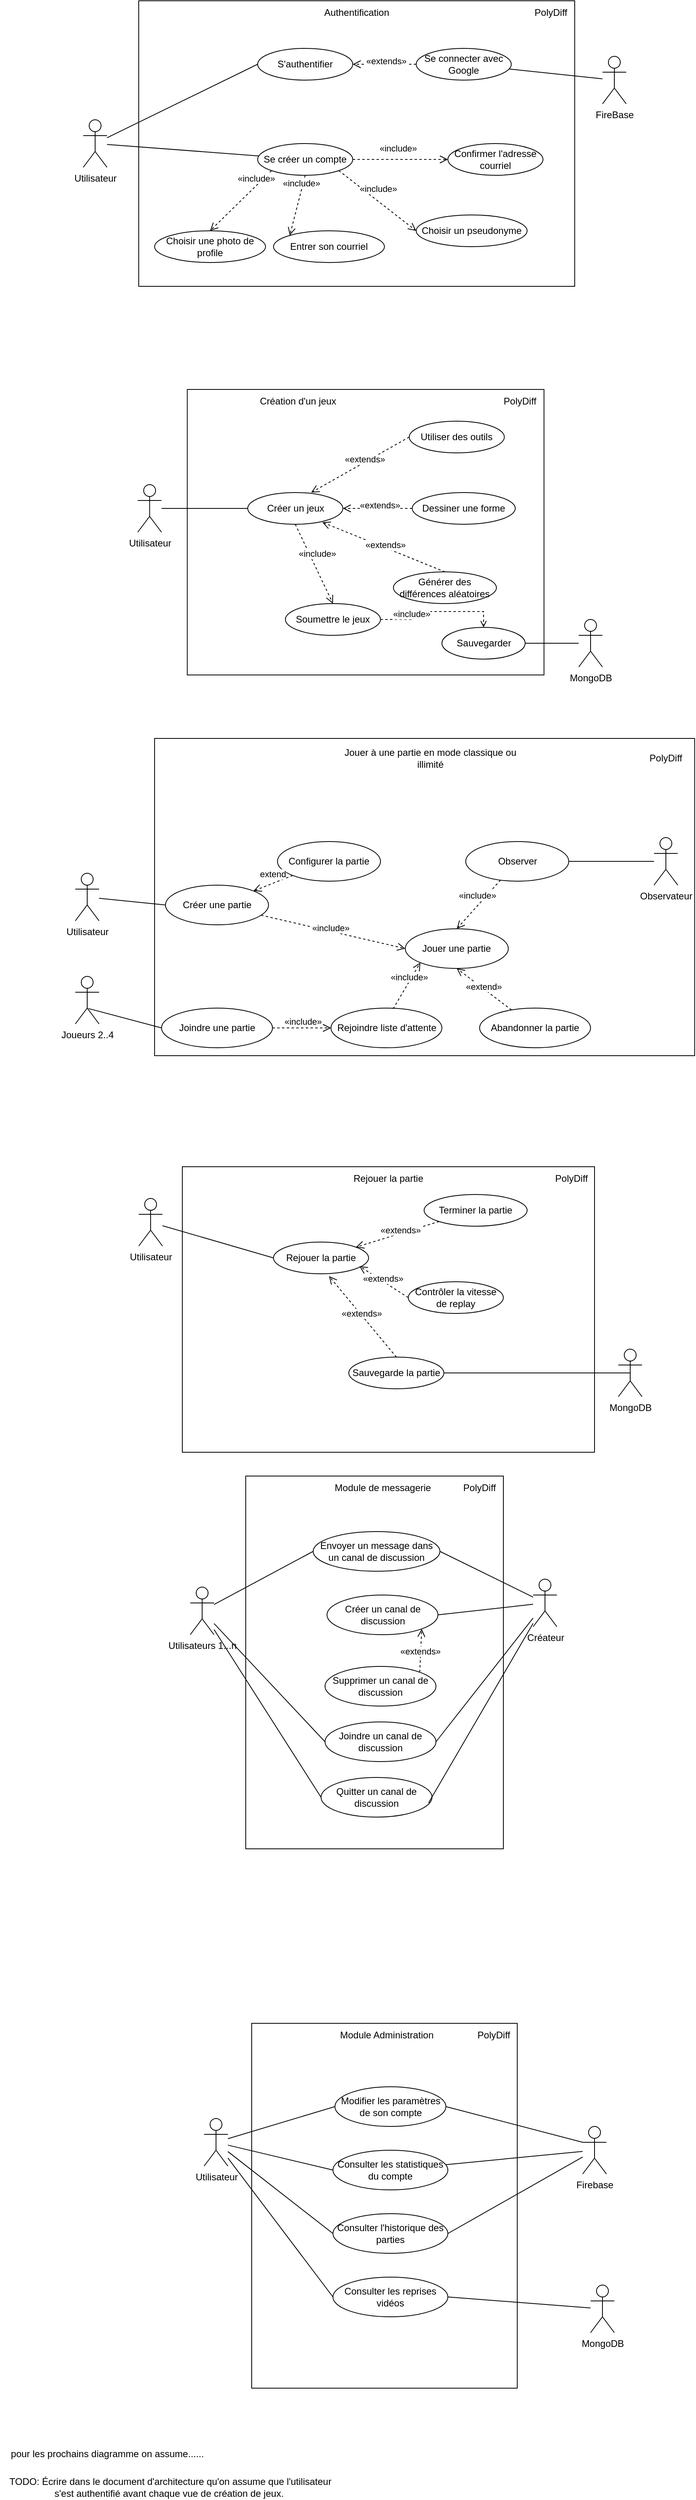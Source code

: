 <mxfile version="21.8.2" type="device" pages="10">
  <diagram name="Cas d&#39;utilisation" id="FdpdwDYeMIbEiqRRL_Jj">
    <mxGraphModel dx="4074" dy="2243" grid="1" gridSize="10" guides="1" tooltips="1" connect="1" arrows="1" fold="1" page="1" pageScale="1" pageWidth="850" pageHeight="1100" math="0" shadow="0">
      <root>
        <mxCell id="0" />
        <mxCell id="1" parent="0" />
        <mxCell id="j3-yMUjAJYNPluZzP0-G-1" value="Utilisateur" style="shape=umlActor;verticalLabelPosition=bottom;verticalAlign=top;html=1;outlineConnect=0;" parent="1" vertex="1">
          <mxGeometry x="130" y="150" width="30" height="60" as="geometry" />
        </mxCell>
        <mxCell id="j3-yMUjAJYNPluZzP0-G-6" value="" style="rounded=0;whiteSpace=wrap;html=1;" parent="1" vertex="1">
          <mxGeometry x="200" width="550" height="360" as="geometry" />
        </mxCell>
        <mxCell id="j3-yMUjAJYNPluZzP0-G-7" value="PolyDiff" style="text;html=1;strokeColor=none;fillColor=none;align=center;verticalAlign=middle;whiteSpace=wrap;rounded=0;" parent="1" vertex="1">
          <mxGeometry x="690" width="60" height="30" as="geometry" />
        </mxCell>
        <mxCell id="j3-yMUjAJYNPluZzP0-G-9" value="S&#39;authentifier" style="ellipse;whiteSpace=wrap;html=1;" parent="1" vertex="1">
          <mxGeometry x="350" y="60" width="120" height="40" as="geometry" />
        </mxCell>
        <mxCell id="j3-yMUjAJYNPluZzP0-G-10" value="" style="endArrow=none;html=1;rounded=0;" parent="1" source="j3-yMUjAJYNPluZzP0-G-1" target="j3-yMUjAJYNPluZzP0-G-11" edge="1">
          <mxGeometry width="50" height="50" relative="1" as="geometry">
            <mxPoint x="480" y="200" as="sourcePoint" />
            <mxPoint x="530" y="150" as="targetPoint" />
          </mxGeometry>
        </mxCell>
        <mxCell id="j3-yMUjAJYNPluZzP0-G-11" value="Se créer un compte" style="ellipse;whiteSpace=wrap;html=1;" parent="1" vertex="1">
          <mxGeometry x="350" y="180" width="120" height="40" as="geometry" />
        </mxCell>
        <mxCell id="j3-yMUjAJYNPluZzP0-G-12" value="Choisir une photo de profile" style="ellipse;whiteSpace=wrap;html=1;" parent="1" vertex="1">
          <mxGeometry x="220" y="290" width="140" height="40" as="geometry" />
        </mxCell>
        <mxCell id="j3-yMUjAJYNPluZzP0-G-15" value="«include»" style="html=1;verticalAlign=bottom;endArrow=open;dashed=1;endSize=8;curved=0;rounded=0;exitX=0;exitY=1;exitDx=0;exitDy=0;entryX=0.5;entryY=0;entryDx=0;entryDy=0;" parent="1" source="j3-yMUjAJYNPluZzP0-G-11" target="j3-yMUjAJYNPluZzP0-G-12" edge="1">
          <mxGeometry x="-0.5" relative="1" as="geometry">
            <mxPoint x="310" y="90" as="sourcePoint" />
            <mxPoint x="310" y="140" as="targetPoint" />
            <mxPoint as="offset" />
          </mxGeometry>
        </mxCell>
        <mxCell id="j3-yMUjAJYNPluZzP0-G-16" value="Entrer son courriel" style="ellipse;whiteSpace=wrap;html=1;" parent="1" vertex="1">
          <mxGeometry x="370" y="290" width="140" height="40" as="geometry" />
        </mxCell>
        <mxCell id="j3-yMUjAJYNPluZzP0-G-17" value="Choisir un pseudonyme" style="ellipse;whiteSpace=wrap;html=1;" parent="1" vertex="1">
          <mxGeometry x="550" y="270" width="140" height="40" as="geometry" />
        </mxCell>
        <mxCell id="j3-yMUjAJYNPluZzP0-G-18" value="«include»" style="html=1;verticalAlign=bottom;endArrow=open;dashed=1;endSize=8;curved=0;rounded=0;exitX=0.5;exitY=1;exitDx=0;exitDy=0;entryX=0;entryY=0;entryDx=0;entryDy=0;" parent="1" source="j3-yMUjAJYNPluZzP0-G-11" target="j3-yMUjAJYNPluZzP0-G-16" edge="1">
          <mxGeometry x="-0.5" relative="1" as="geometry">
            <mxPoint x="310" y="190" as="sourcePoint" />
            <mxPoint x="310" y="230" as="targetPoint" />
            <mxPoint as="offset" />
          </mxGeometry>
        </mxCell>
        <mxCell id="j3-yMUjAJYNPluZzP0-G-19" value="«include»" style="html=1;verticalAlign=bottom;endArrow=open;dashed=1;endSize=8;curved=0;rounded=0;exitX=1;exitY=1;exitDx=0;exitDy=0;entryX=0;entryY=0.5;entryDx=0;entryDy=0;" parent="1" source="j3-yMUjAJYNPluZzP0-G-11" target="j3-yMUjAJYNPluZzP0-G-17" edge="1">
          <mxGeometry x="-0.045" y="5" relative="1" as="geometry">
            <mxPoint x="353" y="183" as="sourcePoint" />
            <mxPoint x="421" y="241" as="targetPoint" />
            <mxPoint as="offset" />
          </mxGeometry>
        </mxCell>
        <mxCell id="j3-yMUjAJYNPluZzP0-G-20" value="Authentification" style="text;html=1;strokeColor=none;fillColor=none;align=center;verticalAlign=middle;whiteSpace=wrap;rounded=0;" parent="1" vertex="1">
          <mxGeometry x="430" width="90" height="30" as="geometry" />
        </mxCell>
        <mxCell id="j3-yMUjAJYNPluZzP0-G-22" value="Confirmer l&#39;adresse courriel" style="ellipse;whiteSpace=wrap;html=1;" parent="1" vertex="1">
          <mxGeometry x="590" y="180" width="120" height="40" as="geometry" />
        </mxCell>
        <mxCell id="j3-yMUjAJYNPluZzP0-G-23" value="«include»" style="html=1;verticalAlign=bottom;endArrow=open;dashed=1;endSize=8;curved=0;rounded=0;exitX=1;exitY=0.5;exitDx=0;exitDy=0;entryX=0;entryY=0.5;entryDx=0;entryDy=0;" parent="1" source="j3-yMUjAJYNPluZzP0-G-11" target="j3-yMUjAJYNPluZzP0-G-22" edge="1">
          <mxGeometry x="-0.048" y="5" relative="1" as="geometry">
            <mxPoint x="370" y="160" as="sourcePoint" />
            <mxPoint x="450" y="190" as="targetPoint" />
            <mxPoint as="offset" />
          </mxGeometry>
        </mxCell>
        <mxCell id="j3-yMUjAJYNPluZzP0-G-24" value="Se connecter avec Google" style="ellipse;whiteSpace=wrap;html=1;" parent="1" vertex="1">
          <mxGeometry x="550" y="60" width="120" height="40" as="geometry" />
        </mxCell>
        <mxCell id="j3-yMUjAJYNPluZzP0-G-25" value="«extends»" style="html=1;verticalAlign=bottom;endArrow=open;dashed=1;endSize=8;curved=0;rounded=0;exitX=0;exitY=0.5;exitDx=0;exitDy=0;entryX=1;entryY=0.5;entryDx=0;entryDy=0;" parent="1" source="j3-yMUjAJYNPluZzP0-G-24" target="j3-yMUjAJYNPluZzP0-G-9" edge="1">
          <mxGeometry x="-0.048" y="5" relative="1" as="geometry">
            <mxPoint x="520" y="230" as="sourcePoint" />
            <mxPoint x="420" y="200" as="targetPoint" />
            <mxPoint as="offset" />
          </mxGeometry>
        </mxCell>
        <mxCell id="j3-yMUjAJYNPluZzP0-G-26" value="Utilisateur" style="shape=umlActor;verticalLabelPosition=bottom;verticalAlign=top;html=1;outlineConnect=0;" parent="1" vertex="1">
          <mxGeometry x="198.75" y="610" width="30" height="60" as="geometry" />
        </mxCell>
        <mxCell id="j3-yMUjAJYNPluZzP0-G-27" value="" style="rounded=0;whiteSpace=wrap;html=1;" parent="1" vertex="1">
          <mxGeometry x="261.25" y="490" width="450" height="360" as="geometry" />
        </mxCell>
        <mxCell id="j3-yMUjAJYNPluZzP0-G-28" value="PolyDiff" style="text;html=1;strokeColor=none;fillColor=none;align=center;verticalAlign=middle;whiteSpace=wrap;rounded=0;" parent="1" vertex="1">
          <mxGeometry x="651.25" y="490" width="60" height="30" as="geometry" />
        </mxCell>
        <mxCell id="j3-yMUjAJYNPluZzP0-G-30" value="" style="endArrow=none;html=1;rounded=0;entryX=0;entryY=0.5;entryDx=0;entryDy=0;" parent="1" source="j3-yMUjAJYNPluZzP0-G-26" target="j3-yMUjAJYNPluZzP0-G-46" edge="1">
          <mxGeometry width="50" height="50" relative="1" as="geometry">
            <mxPoint x="391.25" y="690" as="sourcePoint" />
            <mxPoint x="91.25" y="550" as="targetPoint" />
          </mxGeometry>
        </mxCell>
        <mxCell id="j3-yMUjAJYNPluZzP0-G-39" value="Création d&#39;un jeux" style="text;html=1;strokeColor=none;fillColor=none;align=center;verticalAlign=middle;whiteSpace=wrap;rounded=0;" parent="1" vertex="1">
          <mxGeometry x="341.25" y="490" width="120" height="30" as="geometry" />
        </mxCell>
        <mxCell id="j3-yMUjAJYNPluZzP0-G-46" value="Créer un jeux" style="ellipse;whiteSpace=wrap;html=1;" parent="1" vertex="1">
          <mxGeometry x="337.5" y="620" width="120" height="40" as="geometry" />
        </mxCell>
        <mxCell id="j3-yMUjAJYNPluZzP0-G-52" value="Générer des différences aléatoires" style="ellipse;whiteSpace=wrap;html=1;" parent="1" vertex="1">
          <mxGeometry x="521.25" y="720" width="130" height="40" as="geometry" />
        </mxCell>
        <mxCell id="j3-yMUjAJYNPluZzP0-G-55" value="«extends»" style="html=1;verticalAlign=bottom;endArrow=open;dashed=1;endSize=8;curved=0;rounded=0;exitX=0.5;exitY=0;exitDx=0;exitDy=0;entryX=0.784;entryY=0.938;entryDx=0;entryDy=0;entryPerimeter=0;" parent="1" source="j3-yMUjAJYNPluZzP0-G-52" target="j3-yMUjAJYNPluZzP0-G-46" edge="1">
          <mxGeometry x="-0.054" y="5" relative="1" as="geometry">
            <mxPoint x="491.25" y="700" as="sourcePoint" />
            <mxPoint x="361.25" y="640" as="targetPoint" />
            <mxPoint as="offset" />
          </mxGeometry>
        </mxCell>
        <mxCell id="j3-yMUjAJYNPluZzP0-G-57" value="Dessiner une forme" style="ellipse;whiteSpace=wrap;html=1;" parent="1" vertex="1">
          <mxGeometry x="545" y="620" width="130" height="40" as="geometry" />
        </mxCell>
        <mxCell id="j3-yMUjAJYNPluZzP0-G-59" value="«extends»" style="html=1;verticalAlign=bottom;endArrow=open;dashed=1;endSize=8;curved=0;rounded=0;entryX=1;entryY=0.5;entryDx=0;entryDy=0;" parent="1" source="j3-yMUjAJYNPluZzP0-G-57" target="j3-yMUjAJYNPluZzP0-G-46" edge="1">
          <mxGeometry x="-0.046" y="5" relative="1" as="geometry">
            <mxPoint x="541.25" y="735" as="sourcePoint" />
            <mxPoint x="451.25" y="640" as="targetPoint" />
            <mxPoint as="offset" />
          </mxGeometry>
        </mxCell>
        <mxCell id="j3-yMUjAJYNPluZzP0-G-69" value="Utilisateur" style="shape=umlActor;verticalLabelPosition=bottom;verticalAlign=top;html=1;outlineConnect=0;" parent="1" vertex="1">
          <mxGeometry x="120" y="1100" width="30" height="60" as="geometry" />
        </mxCell>
        <mxCell id="j3-yMUjAJYNPluZzP0-G-70" value="" style="rounded=0;whiteSpace=wrap;html=1;" parent="1" vertex="1">
          <mxGeometry x="220" y="930" width="681.25" height="400" as="geometry" />
        </mxCell>
        <mxCell id="j3-yMUjAJYNPluZzP0-G-71" value="PolyDiff" style="text;html=1;strokeColor=none;fillColor=none;align=center;verticalAlign=middle;whiteSpace=wrap;rounded=0;" parent="1" vertex="1">
          <mxGeometry x="835" y="940" width="60" height="30" as="geometry" />
        </mxCell>
        <mxCell id="j3-yMUjAJYNPluZzP0-G-73" value="" style="endArrow=none;html=1;rounded=0;entryX=0;entryY=0.5;entryDx=0;entryDy=0;" parent="1" source="j3-yMUjAJYNPluZzP0-G-69" target="j3-yMUjAJYNPluZzP0-G-98" edge="1">
          <mxGeometry width="50" height="50" relative="1" as="geometry">
            <mxPoint x="495" y="1220" as="sourcePoint" />
            <mxPoint x="200" y="1080" as="targetPoint" />
          </mxGeometry>
        </mxCell>
        <mxCell id="j3-yMUjAJYNPluZzP0-G-74" value="Jouer à une partie en mode classique ou illimité" style="text;html=1;strokeColor=none;fillColor=none;align=center;verticalAlign=middle;whiteSpace=wrap;rounded=0;" parent="1" vertex="1">
          <mxGeometry x="457.5" y="940" width="220" height="30" as="geometry" />
        </mxCell>
        <mxCell id="j3-yMUjAJYNPluZzP0-G-98" value="Créer une partie" style="ellipse;whiteSpace=wrap;html=1;" parent="1" vertex="1">
          <mxGeometry x="233.75" y="1115" width="130" height="50" as="geometry" />
        </mxCell>
        <mxCell id="j3-yMUjAJYNPluZzP0-G-100" value="Joindre une partie" style="ellipse;whiteSpace=wrap;html=1;" parent="1" vertex="1">
          <mxGeometry x="228.75" y="1270" width="140" height="50" as="geometry" />
        </mxCell>
        <mxCell id="j3-yMUjAJYNPluZzP0-G-101" value="" style="endArrow=none;html=1;rounded=0;entryX=0;entryY=0.5;entryDx=0;entryDy=0;exitX=0.555;exitY=0.676;exitDx=0;exitDy=0;exitPerimeter=0;" parent="1" source="EgjTinBXH8Gvr-w2_Lfg-30" target="j3-yMUjAJYNPluZzP0-G-100" edge="1">
          <mxGeometry width="50" height="50" relative="1" as="geometry">
            <mxPoint x="155" y="1190" as="sourcePoint" />
            <mxPoint x="250" y="1160" as="targetPoint" />
          </mxGeometry>
        </mxCell>
        <mxCell id="j3-yMUjAJYNPluZzP0-G-106" value="«include»" style="html=1;verticalAlign=bottom;endArrow=open;dashed=1;endSize=8;curved=0;rounded=0;entryX=0;entryY=0.5;entryDx=0;entryDy=0;" parent="1" source="j3-yMUjAJYNPluZzP0-G-98" target="j3-yMUjAJYNPluZzP0-G-109" edge="1">
          <mxGeometry x="-0.031" y="-4" relative="1" as="geometry">
            <mxPoint x="480" y="1155" as="sourcePoint" />
            <mxPoint x="380" y="1155" as="targetPoint" />
            <mxPoint y="1" as="offset" />
          </mxGeometry>
        </mxCell>
        <mxCell id="j3-yMUjAJYNPluZzP0-G-107" value="Abandonner la partie" style="ellipse;whiteSpace=wrap;html=1;" parent="1" vertex="1">
          <mxGeometry x="630" y="1270" width="140" height="50" as="geometry" />
        </mxCell>
        <mxCell id="j3-yMUjAJYNPluZzP0-G-108" value="«extend»" style="html=1;verticalAlign=bottom;endArrow=open;dashed=1;endSize=8;curved=0;rounded=0;entryX=0.5;entryY=1;entryDx=0;entryDy=0;" parent="1" source="j3-yMUjAJYNPluZzP0-G-107" target="j3-yMUjAJYNPluZzP0-G-109" edge="1">
          <mxGeometry x="-0.048" y="5" relative="1" as="geometry">
            <mxPoint x="490" y="1165" as="sourcePoint" />
            <mxPoint x="390" y="1235" as="targetPoint" />
            <mxPoint as="offset" />
          </mxGeometry>
        </mxCell>
        <mxCell id="j3-yMUjAJYNPluZzP0-G-109" value="Jouer une partie" style="ellipse;whiteSpace=wrap;html=1;" parent="1" vertex="1">
          <mxGeometry x="536.25" y="1170" width="130" height="50" as="geometry" />
        </mxCell>
        <mxCell id="j3-yMUjAJYNPluZzP0-G-110" value="«include»" style="html=1;verticalAlign=bottom;endArrow=open;dashed=1;endSize=8;curved=0;rounded=0;entryX=0;entryY=0.5;entryDx=0;entryDy=0;exitX=1;exitY=0.5;exitDx=0;exitDy=0;" parent="1" source="j3-yMUjAJYNPluZzP0-G-100" target="j3-yMUjAJYNPluZzP0-G-111" edge="1">
          <mxGeometry x="0.046" y="-1" relative="1" as="geometry">
            <mxPoint x="350" y="1255" as="sourcePoint" />
            <mxPoint x="430" y="1175" as="targetPoint" />
            <mxPoint as="offset" />
          </mxGeometry>
        </mxCell>
        <mxCell id="j3-yMUjAJYNPluZzP0-G-111" value="Rejoindre liste d&#39;attente" style="ellipse;whiteSpace=wrap;html=1;" parent="1" vertex="1">
          <mxGeometry x="442.5" y="1270" width="140" height="50" as="geometry" />
        </mxCell>
        <mxCell id="j3-yMUjAJYNPluZzP0-G-112" value="«include»" style="html=1;verticalAlign=bottom;endArrow=open;dashed=1;endSize=8;curved=0;rounded=0;entryX=0;entryY=1;entryDx=0;entryDy=0;exitX=0.56;exitY=0.018;exitDx=0;exitDy=0;exitPerimeter=0;" parent="1" source="j3-yMUjAJYNPluZzP0-G-111" target="j3-yMUjAJYNPluZzP0-G-109" edge="1">
          <mxGeometry x="0.062" y="-2" relative="1" as="geometry">
            <mxPoint x="390" y="1235" as="sourcePoint" />
            <mxPoint x="430" y="1280" as="targetPoint" />
            <mxPoint y="-1" as="offset" />
          </mxGeometry>
        </mxCell>
        <mxCell id="j3-yMUjAJYNPluZzP0-G-120" value="" style="rounded=0;whiteSpace=wrap;html=1;" parent="1" vertex="1">
          <mxGeometry x="335" y="1860" width="325" height="470" as="geometry" />
        </mxCell>
        <mxCell id="j3-yMUjAJYNPluZzP0-G-121" value="Module de messagerie" style="text;html=1;strokeColor=none;fillColor=none;align=center;verticalAlign=middle;whiteSpace=wrap;rounded=0;" parent="1" vertex="1">
          <mxGeometry x="397.5" y="1860" width="220" height="30" as="geometry" />
        </mxCell>
        <mxCell id="j3-yMUjAJYNPluZzP0-G-123" value="PolyDiff" style="text;html=1;strokeColor=none;fillColor=none;align=center;verticalAlign=middle;whiteSpace=wrap;rounded=0;" parent="1" vertex="1">
          <mxGeometry x="600" y="1860" width="60" height="30" as="geometry" />
        </mxCell>
        <mxCell id="j3-yMUjAJYNPluZzP0-G-124" value="Utilisateurs 1...n" style="shape=umlActor;verticalLabelPosition=bottom;verticalAlign=top;html=1;outlineConnect=0;" parent="1" vertex="1">
          <mxGeometry x="265" y="2000" width="30" height="60" as="geometry" />
        </mxCell>
        <mxCell id="j3-yMUjAJYNPluZzP0-G-126" value="Envoyer un message dans un canal de discussion" style="ellipse;whiteSpace=wrap;html=1;" parent="1" vertex="1">
          <mxGeometry x="420" y="1930" width="160" height="50" as="geometry" />
        </mxCell>
        <mxCell id="j3-yMUjAJYNPluZzP0-G-127" value="Créer un canal de discussion" style="ellipse;whiteSpace=wrap;html=1;" parent="1" vertex="1">
          <mxGeometry x="437.5" y="2010" width="140" height="50" as="geometry" />
        </mxCell>
        <mxCell id="j3-yMUjAJYNPluZzP0-G-128" value="Supprimer un canal de discussion" style="ellipse;whiteSpace=wrap;html=1;" parent="1" vertex="1">
          <mxGeometry x="435" y="2100" width="140" height="50" as="geometry" />
        </mxCell>
        <mxCell id="j3-yMUjAJYNPluZzP0-G-129" value="Quitter un canal de discussion" style="ellipse;whiteSpace=wrap;html=1;" parent="1" vertex="1">
          <mxGeometry x="430" y="2240" width="140" height="50" as="geometry" />
        </mxCell>
        <mxCell id="j3-yMUjAJYNPluZzP0-G-130" value="Joindre un canal de discussion" style="ellipse;whiteSpace=wrap;html=1;" parent="1" vertex="1">
          <mxGeometry x="435" y="2170" width="140" height="50" as="geometry" />
        </mxCell>
        <mxCell id="j3-yMUjAJYNPluZzP0-G-133" value="" style="endArrow=none;html=1;rounded=0;entryX=0;entryY=0.5;entryDx=0;entryDy=0;" parent="1" source="j3-yMUjAJYNPluZzP0-G-124" target="j3-yMUjAJYNPluZzP0-G-126" edge="1">
          <mxGeometry width="50" height="50" relative="1" as="geometry">
            <mxPoint x="325" y="1420" as="sourcePoint" />
            <mxPoint x="405" y="1445" as="targetPoint" />
          </mxGeometry>
        </mxCell>
        <mxCell id="j3-yMUjAJYNPluZzP0-G-134" value="" style="endArrow=none;html=1;rounded=0;entryX=1;entryY=0.5;entryDx=0;entryDy=0;" parent="1" source="6W4Lhbdf1CiXT9xY3Ah4-2" target="j3-yMUjAJYNPluZzP0-G-127" edge="1">
          <mxGeometry width="50" height="50" relative="1" as="geometry">
            <mxPoint x="330" y="2026" as="sourcePoint" />
            <mxPoint x="430" y="1935" as="targetPoint" />
          </mxGeometry>
        </mxCell>
        <mxCell id="j3-yMUjAJYNPluZzP0-G-136" value="" style="endArrow=none;html=1;rounded=0;entryX=0;entryY=0.5;entryDx=0;entryDy=0;" parent="1" source="j3-yMUjAJYNPluZzP0-G-124" target="j3-yMUjAJYNPluZzP0-G-130" edge="1">
          <mxGeometry width="50" height="50" relative="1" as="geometry">
            <mxPoint x="330" y="2054" as="sourcePoint" />
            <mxPoint x="440" y="2155" as="targetPoint" />
          </mxGeometry>
        </mxCell>
        <mxCell id="j3-yMUjAJYNPluZzP0-G-137" value="" style="endArrow=none;html=1;rounded=0;entryX=0;entryY=0.5;entryDx=0;entryDy=0;" parent="1" source="j3-yMUjAJYNPluZzP0-G-124" target="j3-yMUjAJYNPluZzP0-G-129" edge="1">
          <mxGeometry width="50" height="50" relative="1" as="geometry">
            <mxPoint x="330" y="2045" as="sourcePoint" />
            <mxPoint x="440" y="2085" as="targetPoint" />
          </mxGeometry>
        </mxCell>
        <mxCell id="j3-yMUjAJYNPluZzP0-G-147" value="Utilisateur" style="shape=umlActor;verticalLabelPosition=bottom;verticalAlign=top;html=1;outlineConnect=0;" parent="1" vertex="1">
          <mxGeometry x="282.5" y="2670" width="30" height="60" as="geometry" />
        </mxCell>
        <mxCell id="j3-yMUjAJYNPluZzP0-G-148" value="" style="rounded=0;whiteSpace=wrap;html=1;" parent="1" vertex="1">
          <mxGeometry x="342.5" y="2550" width="335" height="460" as="geometry" />
        </mxCell>
        <mxCell id="j3-yMUjAJYNPluZzP0-G-149" value="PolyDiff" style="text;html=1;strokeColor=none;fillColor=none;align=center;verticalAlign=middle;whiteSpace=wrap;rounded=0;" parent="1" vertex="1">
          <mxGeometry x="617.5" y="2550" width="60" height="30" as="geometry" />
        </mxCell>
        <mxCell id="j3-yMUjAJYNPluZzP0-G-150" value="" style="endArrow=none;html=1;rounded=0;entryX=0;entryY=0.5;entryDx=0;entryDy=0;" parent="1" source="j3-yMUjAJYNPluZzP0-G-147" target="j3-yMUjAJYNPluZzP0-G-168" edge="1">
          <mxGeometry width="50" height="50" relative="1" as="geometry">
            <mxPoint x="652.5" y="2720" as="sourcePoint" />
            <mxPoint x="397.5" y="2645.0" as="targetPoint" />
          </mxGeometry>
        </mxCell>
        <mxCell id="j3-yMUjAJYNPluZzP0-G-151" value="Module Administration" style="text;html=1;strokeColor=none;fillColor=none;align=center;verticalAlign=middle;whiteSpace=wrap;rounded=0;" parent="1" vertex="1">
          <mxGeometry x="402.5" y="2550" width="220" height="30" as="geometry" />
        </mxCell>
        <mxCell id="j3-yMUjAJYNPluZzP0-G-154" value="" style="endArrow=none;html=1;rounded=0;entryX=0;entryY=0.5;entryDx=0;entryDy=0;" parent="1" source="j3-yMUjAJYNPluZzP0-G-147" target="j3-yMUjAJYNPluZzP0-G-172" edge="1">
          <mxGeometry width="50" height="50" relative="1" as="geometry">
            <mxPoint x="322.5" y="2703" as="sourcePoint" />
            <mxPoint x="392.5" y="2715.0" as="targetPoint" />
          </mxGeometry>
        </mxCell>
        <mxCell id="j3-yMUjAJYNPluZzP0-G-168" value="Modifier les paramètres de son compte" style="ellipse;whiteSpace=wrap;html=1;" parent="1" vertex="1">
          <mxGeometry x="447.5" y="2630" width="140" height="50" as="geometry" />
        </mxCell>
        <mxCell id="j3-yMUjAJYNPluZzP0-G-172" value="Consulter les statistiques du compte" style="ellipse;whiteSpace=wrap;html=1;" parent="1" vertex="1">
          <mxGeometry x="445" y="2710" width="145" height="50" as="geometry" />
        </mxCell>
        <mxCell id="j3-yMUjAJYNPluZzP0-G-174" value="Consulter l&#39;historique des parties" style="ellipse;whiteSpace=wrap;html=1;" parent="1" vertex="1">
          <mxGeometry x="445" y="2790" width="145" height="50" as="geometry" />
        </mxCell>
        <mxCell id="j3-yMUjAJYNPluZzP0-G-185" value="" style="endArrow=none;html=1;rounded=0;entryX=0;entryY=0.5;entryDx=0;entryDy=0;" parent="1" source="j3-yMUjAJYNPluZzP0-G-147" target="j3-yMUjAJYNPluZzP0-G-174" edge="1">
          <mxGeometry width="50" height="50" relative="1" as="geometry">
            <mxPoint x="322.5" y="2718" as="sourcePoint" />
            <mxPoint x="437.5" y="2775" as="targetPoint" />
          </mxGeometry>
        </mxCell>
        <mxCell id="EgjTinBXH8Gvr-w2_Lfg-1" value="" style="endArrow=none;html=1;rounded=0;entryX=0;entryY=0.5;entryDx=0;entryDy=0;" parent="1" source="j3-yMUjAJYNPluZzP0-G-1" target="j3-yMUjAJYNPluZzP0-G-9" edge="1">
          <mxGeometry width="50" height="50" relative="1" as="geometry">
            <mxPoint x="170" y="191" as="sourcePoint" />
            <mxPoint x="361" y="206" as="targetPoint" />
          </mxGeometry>
        </mxCell>
        <mxCell id="EgjTinBXH8Gvr-w2_Lfg-2" value="FireBase" style="shape=umlActor;verticalLabelPosition=bottom;verticalAlign=top;html=1;outlineConnect=0;" parent="1" vertex="1">
          <mxGeometry x="785" y="70" width="30" height="60" as="geometry" />
        </mxCell>
        <mxCell id="EgjTinBXH8Gvr-w2_Lfg-3" value="MongoDB" style="shape=umlActor;verticalLabelPosition=bottom;verticalAlign=top;html=1;outlineConnect=0;" parent="1" vertex="1">
          <mxGeometry x="755" y="780" width="30" height="60" as="geometry" />
        </mxCell>
        <mxCell id="EgjTinBXH8Gvr-w2_Lfg-7" value="" style="endArrow=none;html=1;rounded=0;" parent="1" source="EgjTinBXH8Gvr-w2_Lfg-2" target="j3-yMUjAJYNPluZzP0-G-24" edge="1">
          <mxGeometry width="50" height="50" relative="1" as="geometry">
            <mxPoint x="650" y="260" as="sourcePoint" />
            <mxPoint x="700" y="210" as="targetPoint" />
          </mxGeometry>
        </mxCell>
        <mxCell id="EgjTinBXH8Gvr-w2_Lfg-8" value="TODO: Écrire dans le document d&#39;architecture qu&#39;on assume que l&#39;utilisateur s&#39;est authentifié avant chaque vue de création de jeux.&amp;nbsp;" style="text;html=1;strokeColor=none;fillColor=none;align=center;verticalAlign=middle;whiteSpace=wrap;rounded=0;" parent="1" vertex="1">
          <mxGeometry x="25" y="3120" width="430" height="30" as="geometry" />
        </mxCell>
        <mxCell id="EgjTinBXH8Gvr-w2_Lfg-9" value="Utiliser des outils" style="ellipse;whiteSpace=wrap;html=1;" parent="1" vertex="1">
          <mxGeometry x="541.25" y="530" width="120" height="40" as="geometry" />
        </mxCell>
        <mxCell id="EgjTinBXH8Gvr-w2_Lfg-12" value="«extends»" style="html=1;verticalAlign=bottom;endArrow=open;dashed=1;endSize=8;curved=0;rounded=0;exitX=0;exitY=0.5;exitDx=0;exitDy=0;entryX=0.667;entryY=0;entryDx=0;entryDy=0;entryPerimeter=0;" parent="1" source="EgjTinBXH8Gvr-w2_Lfg-9" target="j3-yMUjAJYNPluZzP0-G-46" edge="1">
          <mxGeometry x="-0.054" y="5" relative="1" as="geometry">
            <mxPoint x="241.25" y="660" as="sourcePoint" />
            <mxPoint x="341.25" y="650" as="targetPoint" />
            <mxPoint as="offset" />
          </mxGeometry>
        </mxCell>
        <mxCell id="EpUMV70DY-0qkeXK0v6a-1" style="edgeStyle=orthogonalEdgeStyle;rounded=0;orthogonalLoop=1;jettySize=auto;html=1;dashed=1;endArrow=open;endFill=0;entryX=0.5;entryY=0;entryDx=0;entryDy=0;" edge="1" parent="1" source="EgjTinBXH8Gvr-w2_Lfg-14" target="EpUMV70DY-0qkeXK0v6a-4">
          <mxGeometry relative="1" as="geometry" />
        </mxCell>
        <mxCell id="EpUMV70DY-0qkeXK0v6a-3" value="«include»" style="edgeLabel;html=1;align=center;verticalAlign=middle;resizable=0;points=[];" vertex="1" connectable="0" parent="EpUMV70DY-0qkeXK0v6a-1">
          <mxGeometry x="-0.423" relative="1" as="geometry">
            <mxPoint as="offset" />
          </mxGeometry>
        </mxCell>
        <mxCell id="EgjTinBXH8Gvr-w2_Lfg-14" value="Soumettre le jeux" style="ellipse;whiteSpace=wrap;html=1;" parent="1" vertex="1">
          <mxGeometry x="385" y="760" width="120" height="40" as="geometry" />
        </mxCell>
        <mxCell id="EgjTinBXH8Gvr-w2_Lfg-15" value="«include»" style="html=1;verticalAlign=bottom;endArrow=open;dashed=1;endSize=8;curved=0;rounded=0;exitX=0.5;exitY=1;exitDx=0;exitDy=0;entryX=0.5;entryY=0;entryDx=0;entryDy=0;" parent="1" source="j3-yMUjAJYNPluZzP0-G-46" target="EgjTinBXH8Gvr-w2_Lfg-14" edge="1">
          <mxGeometry x="-0.046" y="5" relative="1" as="geometry">
            <mxPoint x="461.25" y="650" as="sourcePoint" />
            <mxPoint x="551.25" y="662" as="targetPoint" />
            <mxPoint as="offset" />
          </mxGeometry>
        </mxCell>
        <mxCell id="EgjTinBXH8Gvr-w2_Lfg-19" value="Configurer la partie" style="ellipse;whiteSpace=wrap;html=1;" parent="1" vertex="1">
          <mxGeometry x="375" y="1060" width="130" height="50" as="geometry" />
        </mxCell>
        <mxCell id="EgjTinBXH8Gvr-w2_Lfg-20" value="extend" style="html=1;verticalAlign=bottom;endArrow=open;dashed=1;endSize=8;curved=0;rounded=0;entryX=1;entryY=0;entryDx=0;entryDy=0;" parent="1" source="EgjTinBXH8Gvr-w2_Lfg-19" target="j3-yMUjAJYNPluZzP0-G-98" edge="1">
          <mxGeometry x="-0.031" y="-4" relative="1" as="geometry">
            <mxPoint x="427" y="1119" as="sourcePoint" />
            <mxPoint x="480" y="1155" as="targetPoint" />
            <mxPoint y="1" as="offset" />
          </mxGeometry>
        </mxCell>
        <mxCell id="EgjTinBXH8Gvr-w2_Lfg-23" value="Observer" style="ellipse;whiteSpace=wrap;html=1;" parent="1" vertex="1">
          <mxGeometry x="612.5" y="1060" width="130" height="50" as="geometry" />
        </mxCell>
        <mxCell id="EgjTinBXH8Gvr-w2_Lfg-25" value="Observateur" style="shape=umlActor;verticalLabelPosition=bottom;verticalAlign=top;html=1;outlineConnect=0;" parent="1" vertex="1">
          <mxGeometry x="850" y="1055" width="30" height="60" as="geometry" />
        </mxCell>
        <mxCell id="EgjTinBXH8Gvr-w2_Lfg-27" value="" style="endArrow=none;html=1;rounded=0;" parent="1" source="EgjTinBXH8Gvr-w2_Lfg-23" target="EgjTinBXH8Gvr-w2_Lfg-25" edge="1">
          <mxGeometry width="50" height="50" relative="1" as="geometry">
            <mxPoint x="510" y="1240" as="sourcePoint" />
            <mxPoint x="560" y="1190" as="targetPoint" />
          </mxGeometry>
        </mxCell>
        <mxCell id="EgjTinBXH8Gvr-w2_Lfg-28" value="«include»" style="html=1;verticalAlign=bottom;endArrow=open;dashed=1;endSize=8;curved=0;rounded=0;entryX=0.5;entryY=0;entryDx=0;entryDy=0;" parent="1" source="EgjTinBXH8Gvr-w2_Lfg-23" target="j3-yMUjAJYNPluZzP0-G-109" edge="1">
          <mxGeometry x="-0.031" y="-4" relative="1" as="geometry">
            <mxPoint x="380" y="1168" as="sourcePoint" />
            <mxPoint x="550" y="1175" as="targetPoint" />
            <mxPoint y="1" as="offset" />
          </mxGeometry>
        </mxCell>
        <mxCell id="EgjTinBXH8Gvr-w2_Lfg-30" value="Joueurs 2..4" style="shape=umlActor;verticalLabelPosition=bottom;verticalAlign=top;html=1;outlineConnect=0;" parent="1" vertex="1">
          <mxGeometry x="120" y="1230" width="30" height="60" as="geometry" />
        </mxCell>
        <mxCell id="EgjTinBXH8Gvr-w2_Lfg-58" value="Utilisateur" style="shape=umlActor;verticalLabelPosition=bottom;verticalAlign=top;html=1;outlineConnect=0;" parent="1" vertex="1">
          <mxGeometry x="200" y="1510" width="30" height="60" as="geometry" />
        </mxCell>
        <mxCell id="EgjTinBXH8Gvr-w2_Lfg-59" value="" style="rounded=0;whiteSpace=wrap;html=1;" parent="1" vertex="1">
          <mxGeometry x="255" y="1470" width="520" height="360" as="geometry" />
        </mxCell>
        <mxCell id="EgjTinBXH8Gvr-w2_Lfg-60" value="PolyDiff" style="text;html=1;strokeColor=none;fillColor=none;align=center;verticalAlign=middle;whiteSpace=wrap;rounded=0;" parent="1" vertex="1">
          <mxGeometry x="716.25" y="1470" width="60" height="30" as="geometry" />
        </mxCell>
        <mxCell id="EgjTinBXH8Gvr-w2_Lfg-61" value="" style="endArrow=none;html=1;rounded=0;entryX=0;entryY=0.5;entryDx=0;entryDy=0;" parent="1" source="EgjTinBXH8Gvr-w2_Lfg-58" target="EgjTinBXH8Gvr-w2_Lfg-63" edge="1">
          <mxGeometry width="50" height="50" relative="1" as="geometry">
            <mxPoint x="570" y="1670" as="sourcePoint" />
            <mxPoint x="270" y="1530" as="targetPoint" />
          </mxGeometry>
        </mxCell>
        <mxCell id="EgjTinBXH8Gvr-w2_Lfg-62" value="Rejouer la partie" style="text;html=1;strokeColor=none;fillColor=none;align=center;verticalAlign=middle;whiteSpace=wrap;rounded=0;" parent="1" vertex="1">
          <mxGeometry x="455" y="1470" width="120" height="30" as="geometry" />
        </mxCell>
        <mxCell id="EgjTinBXH8Gvr-w2_Lfg-63" value="Rejouer la partie" style="ellipse;whiteSpace=wrap;html=1;" parent="1" vertex="1">
          <mxGeometry x="370" y="1565" width="120" height="40" as="geometry" />
        </mxCell>
        <mxCell id="EgjTinBXH8Gvr-w2_Lfg-66" value="Terminer la partie" style="ellipse;whiteSpace=wrap;html=1;" parent="1" vertex="1">
          <mxGeometry x="560" y="1505" width="130" height="40" as="geometry" />
        </mxCell>
        <mxCell id="EgjTinBXH8Gvr-w2_Lfg-67" value="«extends»" style="html=1;verticalAlign=bottom;endArrow=open;dashed=1;endSize=8;curved=0;rounded=0;" parent="1" source="EgjTinBXH8Gvr-w2_Lfg-66" target="EgjTinBXH8Gvr-w2_Lfg-63" edge="1">
          <mxGeometry x="-0.042" y="5" relative="1" as="geometry">
            <mxPoint x="720" y="1715" as="sourcePoint" />
            <mxPoint x="630" y="1620" as="targetPoint" />
            <mxPoint as="offset" />
          </mxGeometry>
        </mxCell>
        <mxCell id="EgjTinBXH8Gvr-w2_Lfg-88" value="Sauvegarde la partie" style="ellipse;whiteSpace=wrap;html=1;" parent="1" vertex="1">
          <mxGeometry x="465" y="1710" width="120" height="40" as="geometry" />
        </mxCell>
        <mxCell id="EgjTinBXH8Gvr-w2_Lfg-89" value="Contrôler la vitesse de replay" style="ellipse;whiteSpace=wrap;html=1;" parent="1" vertex="1">
          <mxGeometry x="540" y="1615" width="120" height="40" as="geometry" />
        </mxCell>
        <mxCell id="EgjTinBXH8Gvr-w2_Lfg-90" value="«extends»" style="html=1;verticalAlign=bottom;endArrow=open;dashed=1;endSize=8;curved=0;rounded=0;exitX=0;exitY=0.5;exitDx=0;exitDy=0;entryX=0.903;entryY=0.76;entryDx=0;entryDy=0;entryPerimeter=0;" parent="1" source="EgjTinBXH8Gvr-w2_Lfg-89" target="EgjTinBXH8Gvr-w2_Lfg-63" edge="1">
          <mxGeometry x="-0.042" y="5" relative="1" as="geometry">
            <mxPoint x="589" y="1549" as="sourcePoint" />
            <mxPoint x="484" y="1581" as="targetPoint" />
            <mxPoint as="offset" />
          </mxGeometry>
        </mxCell>
        <mxCell id="EgjTinBXH8Gvr-w2_Lfg-91" value="«extends»" style="html=1;verticalAlign=bottom;endArrow=open;dashed=1;endSize=8;curved=0;rounded=0;exitX=0.5;exitY=0;exitDx=0;exitDy=0;entryX=0.584;entryY=1.073;entryDx=0;entryDy=0;entryPerimeter=0;" parent="1" source="EgjTinBXH8Gvr-w2_Lfg-88" target="EgjTinBXH8Gvr-w2_Lfg-63" edge="1">
          <mxGeometry x="-0.042" y="5" relative="1" as="geometry">
            <mxPoint x="550" y="1645" as="sourcePoint" />
            <mxPoint x="488" y="1605" as="targetPoint" />
            <mxPoint as="offset" />
          </mxGeometry>
        </mxCell>
        <mxCell id="EgjTinBXH8Gvr-w2_Lfg-92" value="Consulter les reprises vidéos" style="ellipse;whiteSpace=wrap;html=1;" parent="1" vertex="1">
          <mxGeometry x="445" y="2870" width="145" height="50" as="geometry" />
        </mxCell>
        <mxCell id="EgjTinBXH8Gvr-w2_Lfg-93" value="" style="endArrow=none;html=1;rounded=0;entryX=0;entryY=0.5;entryDx=0;entryDy=0;" parent="1" source="j3-yMUjAJYNPluZzP0-G-147" target="EgjTinBXH8Gvr-w2_Lfg-92" edge="1">
          <mxGeometry width="50" height="50" relative="1" as="geometry">
            <mxPoint x="322.5" y="2726" as="sourcePoint" />
            <mxPoint x="452.5" y="2865" as="targetPoint" />
          </mxGeometry>
        </mxCell>
        <mxCell id="6W4Lhbdf1CiXT9xY3Ah4-2" value="Créateur" style="shape=umlActor;verticalLabelPosition=bottom;verticalAlign=top;html=1;outlineConnect=0;" parent="1" vertex="1">
          <mxGeometry x="697.5" y="1990" width="30" height="60" as="geometry" />
        </mxCell>
        <mxCell id="6W4Lhbdf1CiXT9xY3Ah4-3" value="«extends»" style="html=1;verticalAlign=bottom;endArrow=open;dashed=1;endSize=8;curved=0;rounded=0;exitX=1;exitY=0;exitDx=0;exitDy=0;entryX=1;entryY=1;entryDx=0;entryDy=0;" parent="1" source="j3-yMUjAJYNPluZzP0-G-128" target="j3-yMUjAJYNPluZzP0-G-127" edge="1">
          <mxGeometry x="-0.364" relative="1" as="geometry">
            <mxPoint x="580" y="2017" as="sourcePoint" />
            <mxPoint x="560" y="1960" as="targetPoint" />
            <mxPoint as="offset" />
          </mxGeometry>
        </mxCell>
        <mxCell id="6W4Lhbdf1CiXT9xY3Ah4-4" value="" style="endArrow=none;html=1;rounded=0;entryX=1;entryY=0.5;entryDx=0;entryDy=0;" parent="1" source="6W4Lhbdf1CiXT9xY3Ah4-2" target="j3-yMUjAJYNPluZzP0-G-126" edge="1">
          <mxGeometry width="50" height="50" relative="1" as="geometry">
            <mxPoint x="305.5" y="2032" as="sourcePoint" />
            <mxPoint x="429.5" y="1965" as="targetPoint" />
          </mxGeometry>
        </mxCell>
        <mxCell id="6W4Lhbdf1CiXT9xY3Ah4-5" value="" style="endArrow=none;html=1;rounded=0;entryX=1;entryY=0.5;entryDx=0;entryDy=0;" parent="1" source="6W4Lhbdf1CiXT9xY3Ah4-2" target="j3-yMUjAJYNPluZzP0-G-130" edge="1">
          <mxGeometry width="50" height="50" relative="1" as="geometry">
            <mxPoint x="707.5" y="2023" as="sourcePoint" />
            <mxPoint x="590.5" y="1965" as="targetPoint" />
          </mxGeometry>
        </mxCell>
        <mxCell id="6W4Lhbdf1CiXT9xY3Ah4-6" value="" style="endArrow=none;html=1;rounded=0;entryX=0.969;entryY=0.641;entryDx=0;entryDy=0;entryPerimeter=0;" parent="1" source="6W4Lhbdf1CiXT9xY3Ah4-2" target="j3-yMUjAJYNPluZzP0-G-129" edge="1">
          <mxGeometry width="50" height="50" relative="1" as="geometry">
            <mxPoint x="707.5" y="2049" as="sourcePoint" />
            <mxPoint x="585.5" y="2205" as="targetPoint" />
          </mxGeometry>
        </mxCell>
        <mxCell id="ZBb3MkIUtZYs5qzdBkw8-1" value="pour les prochains diagramme on assume......" style="text;html=1;align=center;verticalAlign=middle;resizable=0;points=[];autosize=1;strokeColor=none;fillColor=none;" parent="1" vertex="1">
          <mxGeometry x="25" y="3078" width="270" height="30" as="geometry" />
        </mxCell>
        <mxCell id="EpUMV70DY-0qkeXK0v6a-5" style="edgeStyle=orthogonalEdgeStyle;rounded=0;orthogonalLoop=1;jettySize=auto;html=1;endArrow=none;endFill=0;" edge="1" parent="1" source="EpUMV70DY-0qkeXK0v6a-4" target="EgjTinBXH8Gvr-w2_Lfg-3">
          <mxGeometry relative="1" as="geometry" />
        </mxCell>
        <mxCell id="EpUMV70DY-0qkeXK0v6a-4" value="Sauvegarder" style="ellipse;whiteSpace=wrap;html=1;" vertex="1" parent="1">
          <mxGeometry x="582.5" y="790" width="105" height="40" as="geometry" />
        </mxCell>
        <mxCell id="EpUMV70DY-0qkeXK0v6a-6" value="MongoDB" style="shape=umlActor;verticalLabelPosition=bottom;verticalAlign=top;html=1;" vertex="1" parent="1">
          <mxGeometry x="805" y="1700" width="30" height="60" as="geometry" />
        </mxCell>
        <mxCell id="EpUMV70DY-0qkeXK0v6a-9" style="edgeStyle=orthogonalEdgeStyle;rounded=0;orthogonalLoop=1;jettySize=auto;html=1;entryX=0.5;entryY=0.5;entryDx=0;entryDy=0;entryPerimeter=0;endArrow=none;endFill=0;" edge="1" parent="1" source="EgjTinBXH8Gvr-w2_Lfg-88" target="EpUMV70DY-0qkeXK0v6a-6">
          <mxGeometry relative="1" as="geometry" />
        </mxCell>
        <mxCell id="EpUMV70DY-0qkeXK0v6a-12" value="Firebase" style="shape=umlActor;verticalLabelPosition=bottom;verticalAlign=top;html=1;" vertex="1" parent="1">
          <mxGeometry x="760" y="2680" width="30" height="60" as="geometry" />
        </mxCell>
        <mxCell id="EpUMV70DY-0qkeXK0v6a-15" value="" style="endArrow=none;html=1;rounded=0;entryX=0;entryY=0.333;entryDx=0;entryDy=0;entryPerimeter=0;exitX=1;exitY=0.5;exitDx=0;exitDy=0;" edge="1" parent="1" source="j3-yMUjAJYNPluZzP0-G-168" target="EpUMV70DY-0qkeXK0v6a-12">
          <mxGeometry width="50" height="50" relative="1" as="geometry">
            <mxPoint x="550" y="2800" as="sourcePoint" />
            <mxPoint x="600" y="2750" as="targetPoint" />
          </mxGeometry>
        </mxCell>
        <mxCell id="EpUMV70DY-0qkeXK0v6a-16" value="" style="endArrow=none;html=1;rounded=0;" edge="1" parent="1" source="j3-yMUjAJYNPluZzP0-G-172" target="EpUMV70DY-0qkeXK0v6a-12">
          <mxGeometry width="50" height="50" relative="1" as="geometry">
            <mxPoint x="550" y="2800" as="sourcePoint" />
            <mxPoint x="600" y="2750" as="targetPoint" />
          </mxGeometry>
        </mxCell>
        <mxCell id="EpUMV70DY-0qkeXK0v6a-17" value="" style="endArrow=none;html=1;rounded=0;exitX=1;exitY=0.5;exitDx=0;exitDy=0;" edge="1" parent="1" source="j3-yMUjAJYNPluZzP0-G-174" target="EpUMV70DY-0qkeXK0v6a-12">
          <mxGeometry width="50" height="50" relative="1" as="geometry">
            <mxPoint x="550" y="2800" as="sourcePoint" />
            <mxPoint x="600" y="2750" as="targetPoint" />
          </mxGeometry>
        </mxCell>
        <mxCell id="EpUMV70DY-0qkeXK0v6a-18" value="MongoDB" style="shape=umlActor;verticalLabelPosition=bottom;verticalAlign=top;html=1;" vertex="1" parent="1">
          <mxGeometry x="770" y="2880" width="30" height="60" as="geometry" />
        </mxCell>
        <mxCell id="EpUMV70DY-0qkeXK0v6a-19" value="" style="endArrow=none;html=1;rounded=0;exitX=1;exitY=0.5;exitDx=0;exitDy=0;" edge="1" parent="1" source="EgjTinBXH8Gvr-w2_Lfg-92" target="EpUMV70DY-0qkeXK0v6a-18">
          <mxGeometry width="50" height="50" relative="1" as="geometry">
            <mxPoint x="520" y="2760" as="sourcePoint" />
            <mxPoint x="570" y="2710" as="targetPoint" />
          </mxGeometry>
        </mxCell>
      </root>
    </mxGraphModel>
  </diagram>
  <diagram id="GUbwy0-4epE3LNsSbQr1" name="diagramme_seq_gestionChat">
    <mxGraphModel dx="2852" dy="-630" grid="1" gridSize="10" guides="1" tooltips="1" connect="1" arrows="1" fold="1" page="1" pageScale="1" pageWidth="850" pageHeight="1100" math="0" shadow="0">
      <root>
        <mxCell id="0" />
        <mxCell id="1" parent="0" />
        <mxCell id="ExTUeHE9AoZb97q5eQX2-1" value="Gestion de la messagerie" style="shape=umlFrame;whiteSpace=wrap;html=1;pointerEvents=0;recursiveResize=0;container=1;collapsible=0;width=160;" parent="1" vertex="1">
          <mxGeometry x="90" y="2485" width="670" height="530" as="geometry" />
        </mxCell>
        <mxCell id="ExTUeHE9AoZb97q5eQX2-2" value="msg:ChatWindowPage&amp;nbsp;" style="shape=umlLifeline;perimeter=lifelinePerimeter;whiteSpace=wrap;html=1;container=1;dropTarget=0;collapsible=0;recursiveResize=0;outlineConnect=0;portConstraint=eastwest;newEdgeStyle={&quot;edgeStyle&quot;:&quot;elbowEdgeStyle&quot;,&quot;elbow&quot;:&quot;vertical&quot;,&quot;curved&quot;:0,&quot;rounded&quot;:0};" parent="ExTUeHE9AoZb97q5eQX2-1" vertex="1">
          <mxGeometry x="150" y="60" width="140" height="470" as="geometry" />
        </mxCell>
        <mxCell id="ExTUeHE9AoZb97q5eQX2-7" value="" style="html=1;points=[[0,0,0,0,5],[0,1,0,0,-5],[1,0,0,0,5],[1,1,0,0,-5]];perimeter=orthogonalPerimeter;outlineConnect=0;targetShapes=umlLifeline;portConstraint=eastwest;newEdgeStyle={&quot;curved&quot;:0,&quot;rounded&quot;:0};" parent="ExTUeHE9AoZb97q5eQX2-2" vertex="1">
          <mxGeometry x="65" y="160" width="10" height="80" as="geometry" />
        </mxCell>
        <mxCell id="ExTUeHE9AoZb97q5eQX2-8" value="Create(channel)" style="html=1;verticalAlign=bottom;endArrow=block;curved=0;rounded=0;entryX=0;entryY=0;entryDx=0;entryDy=5;" parent="ExTUeHE9AoZb97q5eQX2-2" edge="1">
          <mxGeometry x="0.001" relative="1" as="geometry">
            <mxPoint x="-110" y="160" as="sourcePoint" />
            <mxPoint x="65" y="160" as="targetPoint" />
            <mxPoint as="offset" />
          </mxGeometry>
        </mxCell>
        <mxCell id="ExTUeHE9AoZb97q5eQX2-9" value="" style="html=1;verticalAlign=bottom;endArrow=open;dashed=1;endSize=8;curved=0;rounded=0;" parent="ExTUeHE9AoZb97q5eQX2-2" edge="1">
          <mxGeometry relative="1" as="geometry">
            <mxPoint x="-110" y="240" as="targetPoint" />
            <mxPoint x="65" y="240" as="sourcePoint" />
          </mxGeometry>
        </mxCell>
        <mxCell id="ExTUeHE9AoZb97q5eQX2-3" value="s:Server" style="shape=umlLifeline;perimeter=lifelinePerimeter;whiteSpace=wrap;html=1;container=1;dropTarget=0;collapsible=0;recursiveResize=0;outlineConnect=0;portConstraint=eastwest;newEdgeStyle={&quot;edgeStyle&quot;:&quot;elbowEdgeStyle&quot;,&quot;elbow&quot;:&quot;vertical&quot;,&quot;curved&quot;:0,&quot;rounded&quot;:0};" parent="ExTUeHE9AoZb97q5eQX2-1" vertex="1">
          <mxGeometry x="310" y="60" width="100" height="470" as="geometry" />
        </mxCell>
        <mxCell id="ExTUeHE9AoZb97q5eQX2-4" value="" style="html=1;points=[[0,0,0,0,5],[0,1,0,0,-5],[1,0,0,0,5],[1,1,0,0,-5]];perimeter=orthogonalPerimeter;outlineConnect=0;targetShapes=umlLifeline;portConstraint=eastwest;newEdgeStyle={&quot;curved&quot;:0,&quot;rounded&quot;:0};" parent="ExTUeHE9AoZb97q5eQX2-3" vertex="1">
          <mxGeometry x="45" y="170" width="10" height="60" as="geometry" />
        </mxCell>
        <mxCell id="ExTUeHE9AoZb97q5eQX2-5" value="db:MongoDB" style="shape=umlLifeline;perimeter=lifelinePerimeter;whiteSpace=wrap;html=1;container=1;dropTarget=0;collapsible=0;recursiveResize=0;outlineConnect=0;portConstraint=eastwest;newEdgeStyle={&quot;edgeStyle&quot;:&quot;elbowEdgeStyle&quot;,&quot;elbow&quot;:&quot;vertical&quot;,&quot;curved&quot;:0,&quot;rounded&quot;:0};" parent="ExTUeHE9AoZb97q5eQX2-1" vertex="1">
          <mxGeometry x="430" y="60" width="100" height="470" as="geometry" />
        </mxCell>
        <mxCell id="ExTUeHE9AoZb97q5eQX2-6" value="" style="html=1;points=[[0,0,0,0,5],[0,1,0,0,-5],[1,0,0,0,5],[1,1,0,0,-5]];perimeter=orthogonalPerimeter;outlineConnect=0;targetShapes=umlLifeline;portConstraint=eastwest;newEdgeStyle={&quot;curved&quot;:0,&quot;rounded&quot;:0};" parent="ExTUeHE9AoZb97q5eQX2-5" vertex="1">
          <mxGeometry x="45" y="180" width="10" height="40" as="geometry" />
        </mxCell>
        <mxCell id="ExTUeHE9AoZb97q5eQX2-10" value="" style="endArrow=none;dashed=1;html=1;rounded=0;exitX=0.462;exitY=0.733;exitDx=0;exitDy=0;exitPerimeter=0;orthogonal=1;entryX=0.057;entryY=0.998;entryDx=0;entryDy=0;entryPerimeter=0;" parent="ExTUeHE9AoZb97q5eQX2-1" source="ExTUeHE9AoZb97q5eQX2-11" target="ExTUeHE9AoZb97q5eQX2-1" edge="1">
          <mxGeometry width="50" height="50" relative="1" as="geometry">
            <mxPoint x="380" y="250" as="sourcePoint" />
            <mxPoint x="39" y="520" as="targetPoint" />
          </mxGeometry>
        </mxCell>
        <mxCell id="ExTUeHE9AoZb97q5eQX2-11" value="Utilisateur" style="shape=umlActor;verticalLabelPosition=bottom;verticalAlign=top;html=1;labelBackgroundColor=default;" parent="ExTUeHE9AoZb97q5eQX2-1" vertex="1">
          <mxGeometry x="25" y="60" width="30" height="60" as="geometry" />
        </mxCell>
        <mxCell id="DXjTXrHPdjqyRkQFxFef-1" value="alt" style="shape=umlFrame;whiteSpace=wrap;html=1;pointerEvents=0;recursiveResize=0;container=1;collapsible=0;width=170;" parent="ExTUeHE9AoZb97q5eQX2-1" vertex="1">
          <mxGeometry x="40" y="140" width="590" height="360" as="geometry" />
        </mxCell>
        <mxCell id="DXjTXrHPdjqyRkQFxFef-2" value="Création d&#39;un canal" style="text;html=1;" parent="DXjTXrHPdjqyRkQFxFef-1" vertex="1">
          <mxGeometry width="100" height="20" relative="1" as="geometry">
            <mxPoint x="20" y="40" as="offset" />
          </mxGeometry>
        </mxCell>
        <mxCell id="DXjTXrHPdjqyRkQFxFef-3" value="Suppression d&#39;un canal" style="line;strokeWidth=2;dashed=1;labelPosition=center;verticalLabelPosition=bottom;align=left;verticalAlign=top;spacingLeft=20;spacingTop=15;html=1;whiteSpace=wrap;" parent="DXjTXrHPdjqyRkQFxFef-1" vertex="1">
          <mxGeometry y="220" width="590" height="10" as="geometry" />
        </mxCell>
        <mxCell id="ExTUeHE9AoZb97q5eQX2-13" value="Create(channel)" style="html=1;verticalAlign=bottom;endArrow=block;curved=0;rounded=0;" parent="DXjTXrHPdjqyRkQFxFef-1" edge="1">
          <mxGeometry relative="1" as="geometry">
            <mxPoint x="185" y="90" as="sourcePoint" />
            <mxPoint x="315" y="90" as="targetPoint" />
          </mxGeometry>
        </mxCell>
        <mxCell id="ExTUeHE9AoZb97q5eQX2-12" value="" style="html=1;verticalAlign=bottom;endArrow=open;dashed=1;endSize=8;curved=0;rounded=0;exitX=0;exitY=1;exitDx=0;exitDy=-5;" parent="DXjTXrHPdjqyRkQFxFef-1" edge="1">
          <mxGeometry relative="1" as="geometry">
            <mxPoint x="185" y="150" as="targetPoint" />
            <mxPoint x="315" y="150" as="sourcePoint" />
          </mxGeometry>
        </mxCell>
        <mxCell id="ExTUeHE9AoZb97q5eQX2-14" value="" style="html=1;verticalAlign=bottom;endArrow=open;dashed=1;endSize=8;curved=0;rounded=0;exitX=0;exitY=1;exitDx=0;exitDy=-5;" parent="DXjTXrHPdjqyRkQFxFef-1" target="ExTUeHE9AoZb97q5eQX2-4" edge="1">
          <mxGeometry relative="1" as="geometry">
            <mxPoint x="330" y="140" as="targetPoint" />
            <mxPoint x="440" y="140" as="sourcePoint" />
          </mxGeometry>
        </mxCell>
        <mxCell id="ExTUeHE9AoZb97q5eQX2-15" value="store(channel)" style="html=1;verticalAlign=bottom;endArrow=block;curved=0;rounded=0;entryX=0;entryY=0;entryDx=0;entryDy=5;" parent="DXjTXrHPdjqyRkQFxFef-1" edge="1">
          <mxGeometry relative="1" as="geometry">
            <mxPoint x="325" y="100" as="sourcePoint" />
            <mxPoint x="435" y="100" as="targetPoint" />
          </mxGeometry>
        </mxCell>
        <mxCell id="8ky6A4pqXyDsHxAFjDD_-1" value="" style="html=1;points=[[0,0,0,0,5],[0,1,0,0,-5],[1,0,0,0,5],[1,1,0,0,-5]];perimeter=orthogonalPerimeter;outlineConnect=0;targetShapes=umlLifeline;portConstraint=eastwest;newEdgeStyle={&quot;curved&quot;:0,&quot;rounded&quot;:0};" parent="DXjTXrHPdjqyRkQFxFef-1" vertex="1">
          <mxGeometry x="176" y="290" width="10" height="30" as="geometry" />
        </mxCell>
        <mxCell id="8ky6A4pqXyDsHxAFjDD_-2" value="delete(channel)" style="html=1;verticalAlign=bottom;endArrow=block;curved=0;rounded=0;exitX=0.005;exitY=0.812;exitDx=0;exitDy=0;exitPerimeter=0;" parent="DXjTXrHPdjqyRkQFxFef-1" source="DXjTXrHPdjqyRkQFxFef-1" target="8ky6A4pqXyDsHxAFjDD_-1" edge="1">
          <mxGeometry relative="1" as="geometry">
            <mxPoint x="106" y="265" as="sourcePoint" />
          </mxGeometry>
        </mxCell>
        <mxCell id="8ky6A4pqXyDsHxAFjDD_-3" value="" style="html=1;verticalAlign=bottom;endArrow=open;dashed=1;endSize=8;curved=0;rounded=0;" parent="DXjTXrHPdjqyRkQFxFef-1" source="8ky6A4pqXyDsHxAFjDD_-1" edge="1">
          <mxGeometry relative="1" as="geometry">
            <mxPoint y="320" as="targetPoint" />
          </mxGeometry>
        </mxCell>
        <mxCell id="8ky6A4pqXyDsHxAFjDD_-4" value="" style="html=1;points=[[0,0,0,0,5],[0,1,0,0,-5],[1,0,0,0,5],[1,1,0,0,-5]];perimeter=orthogonalPerimeter;outlineConnect=0;targetShapes=umlLifeline;portConstraint=eastwest;newEdgeStyle={&quot;curved&quot;:0,&quot;rounded&quot;:0};" parent="DXjTXrHPdjqyRkQFxFef-1" vertex="1">
          <mxGeometry x="315" y="295" width="10" height="20" as="geometry" />
        </mxCell>
        <mxCell id="8ky6A4pqXyDsHxAFjDD_-5" value="delete(channel)" style="html=1;verticalAlign=bottom;endArrow=block;curved=0;rounded=0;entryX=0;entryY=0;entryDx=0;entryDy=5;exitX=1;exitY=0;exitDx=0;exitDy=5;exitPerimeter=0;" parent="DXjTXrHPdjqyRkQFxFef-1" source="8ky6A4pqXyDsHxAFjDD_-1" edge="1">
          <mxGeometry relative="1" as="geometry">
            <mxPoint x="245" y="295" as="sourcePoint" />
            <mxPoint x="315" y="295" as="targetPoint" />
          </mxGeometry>
        </mxCell>
        <mxCell id="8ky6A4pqXyDsHxAFjDD_-6" value="" style="html=1;verticalAlign=bottom;endArrow=open;dashed=1;endSize=8;curved=0;rounded=0;exitX=0;exitY=1;exitDx=0;exitDy=-5;" parent="DXjTXrHPdjqyRkQFxFef-1" edge="1">
          <mxGeometry relative="1" as="geometry">
            <mxPoint x="186" y="315" as="targetPoint" />
            <mxPoint x="315" y="315" as="sourcePoint" />
          </mxGeometry>
        </mxCell>
      </root>
    </mxGraphModel>
  </diagram>
  <diagram id="o73RnOX-OIzM8g8ks9Jo" name="Diagramme de Déploiement">
    <mxGraphModel dx="7980" dy="5025" grid="1" gridSize="10" guides="1" tooltips="1" connect="1" arrows="1" fold="1" page="1" pageScale="1" pageWidth="850" pageHeight="1100" math="0" shadow="0">
      <root>
        <mxCell id="0" />
        <mxCell id="1" parent="0" />
        <mxCell id="HvH-KcanNofPVTWWtx48-33" value="" style="group" parent="1" vertex="1" connectable="0">
          <mxGeometry x="-160" y="-720" width="370" height="250" as="geometry" />
        </mxCell>
        <mxCell id="HvH-KcanNofPVTWWtx48-30" value="&amp;lt;&amp;lt;device&amp;gt;&amp;gt;" style="verticalAlign=top;align=center;spacingTop=8;spacingLeft=2;spacingRight=12;shape=cube;size=10;direction=south;fontStyle=2;html=1;whiteSpace=wrap;fontSize=11;" parent="HvH-KcanNofPVTWWtx48-33" vertex="1">
          <mxGeometry width="360" height="250.0" as="geometry" />
        </mxCell>
        <mxCell id="HvH-KcanNofPVTWWtx48-31" value="Serveur infonuagique de Google" style="text;align=center;fontStyle=1;verticalAlign=middle;spacingLeft=3;spacingRight=3;strokeColor=none;rotatable=0;points=[[0,0.5],[1,0.5]];portConstraint=eastwest;html=1;" parent="HvH-KcanNofPVTWWtx48-33" vertex="1">
          <mxGeometry x="126.667" y="19.996" width="106.667" height="38.235" as="geometry" />
        </mxCell>
        <mxCell id="HvH-KcanNofPVTWWtx48-35" value="" style="shape=datastore;whiteSpace=wrap;html=1;" parent="HvH-KcanNofPVTWWtx48-33" vertex="1">
          <mxGeometry x="55" y="70" width="250" height="160" as="geometry" />
        </mxCell>
        <mxCell id="HvH-KcanNofPVTWWtx48-36" value="&amp;lt;&amp;lt;database" style="text;html=1;strokeColor=none;fillColor=none;align=center;verticalAlign=middle;whiteSpace=wrap;rounded=0;" parent="HvH-KcanNofPVTWWtx48-33" vertex="1">
          <mxGeometry x="150" y="70" width="60" height="30" as="geometry" />
        </mxCell>
        <mxCell id="HvH-KcanNofPVTWWtx48-38" value="Firebase Firestore" style="text;align=center;fontStyle=1;verticalAlign=middle;spacingLeft=3;spacingRight=3;strokeColor=none;rotatable=0;points=[[0,0.5],[1,0.5]];portConstraint=eastwest;html=1;" parent="HvH-KcanNofPVTWWtx48-33" vertex="1">
          <mxGeometry x="140" y="120" width="80" height="26" as="geometry" />
        </mxCell>
        <mxCell id="HvH-KcanNofPVTWWtx48-39" value="&amp;lt;&amp;lt;artifact&amp;gt;&amp;gt;&lt;br&gt;&lt;br&gt;&lt;b&gt;SessionsDB&lt;/b&gt;" style="html=1;align=center;verticalAlign=middle;dashed=0;whiteSpace=wrap;" parent="HvH-KcanNofPVTWWtx48-33" vertex="1">
          <mxGeometry x="70" y="160" width="100" height="46" as="geometry" />
        </mxCell>
        <mxCell id="HvH-KcanNofPVTWWtx48-40" value="&amp;lt;&amp;lt;artifact&amp;gt;&amp;gt;&lt;br&gt;&lt;br&gt;&lt;b&gt;UsersDB&lt;/b&gt;" style="html=1;align=center;verticalAlign=middle;dashed=0;whiteSpace=wrap;" parent="HvH-KcanNofPVTWWtx48-33" vertex="1">
          <mxGeometry x="190" y="158" width="100" height="50" as="geometry" />
        </mxCell>
        <mxCell id="HvH-KcanNofPVTWWtx48-58" value="" style="group" parent="1" vertex="1" connectable="0">
          <mxGeometry x="-500" y="-350" width="470" height="290" as="geometry" />
        </mxCell>
        <mxCell id="HvH-KcanNofPVTWWtx48-53" value="&amp;lt;&amp;lt;device&amp;gt;&amp;gt;" style="verticalAlign=top;align=center;spacingTop=8;spacingLeft=2;spacingRight=12;shape=cube;size=10;direction=south;fontStyle=2;html=1;whiteSpace=wrap;fontSize=11;" parent="HvH-KcanNofPVTWWtx48-58" vertex="1">
          <mxGeometry width="470" height="290" as="geometry" />
        </mxCell>
        <mxCell id="HvH-KcanNofPVTWWtx48-54" value="&amp;lt;&amp;lt;executionEnvironnement&amp;gt;&amp;gt;" style="verticalAlign=top;align=center;spacingTop=8;spacingLeft=2;spacingRight=12;shape=cube;size=10;direction=south;fontStyle=2;html=1;whiteSpace=wrap;fontSize=11;" parent="HvH-KcanNofPVTWWtx48-58" vertex="1">
          <mxGeometry x="57.5" y="50" width="360" height="190" as="geometry" />
        </mxCell>
        <mxCell id="HvH-KcanNofPVTWWtx48-55" value="Galaxy Tab A 2019" style="text;align=center;fontStyle=1;verticalAlign=middle;spacingLeft=3;spacingRight=3;strokeColor=none;rotatable=0;points=[[0,0.5],[1,0.5]];portConstraint=eastwest;html=1;" parent="HvH-KcanNofPVTWWtx48-58" vertex="1">
          <mxGeometry x="195" y="24" width="80" height="26" as="geometry" />
        </mxCell>
        <mxCell id="HvH-KcanNofPVTWWtx48-56" value="&lt;span style=&quot;background-color: rgb(255, 255, 255);&quot;&gt;Android 11.0 Pie&lt;/span&gt;" style="text;align=center;fontStyle=1;verticalAlign=middle;spacingLeft=3;spacingRight=3;strokeColor=none;rotatable=0;points=[[0,0.5],[1,0.5]];portConstraint=eastwest;html=1;" parent="HvH-KcanNofPVTWWtx48-58" vertex="1">
          <mxGeometry x="187.5" y="80" width="80" height="26" as="geometry" />
        </mxCell>
        <mxCell id="HvH-KcanNofPVTWWtx48-59" value="&amp;lt;&amp;lt;artifact&amp;gt;&amp;gt;&lt;br&gt;&lt;br&gt;&lt;b&gt;polyDiff.apk&lt;/b&gt;" style="html=1;align=center;verticalAlign=middle;dashed=0;whiteSpace=wrap;" parent="HvH-KcanNofPVTWWtx48-58" vertex="1">
          <mxGeometry x="145" y="120" width="180" height="60" as="geometry" />
        </mxCell>
        <mxCell id="HvH-KcanNofPVTWWtx48-60" value="" style="group" parent="1" vertex="1" connectable="0">
          <mxGeometry x="90" y="-390" width="555" height="390" as="geometry" />
        </mxCell>
        <mxCell id="HvH-KcanNofPVTWWtx48-3" value="&amp;lt;&amp;lt;device&amp;gt;&amp;gt;" style="verticalAlign=top;align=center;spacingTop=8;spacingLeft=2;spacingRight=12;shape=cube;size=10;direction=south;fontStyle=2;html=1;whiteSpace=wrap;" parent="HvH-KcanNofPVTWWtx48-60" vertex="1">
          <mxGeometry width="555" height="390" as="geometry" />
        </mxCell>
        <mxCell id="HvH-KcanNofPVTWWtx48-42" value="Ordinateur personel" style="text;align=center;fontStyle=1;verticalAlign=middle;spacingLeft=3;spacingRight=3;strokeColor=none;rotatable=0;points=[[0,0.5],[1,0.5]];portConstraint=eastwest;html=1;" parent="HvH-KcanNofPVTWWtx48-60" vertex="1">
          <mxGeometry x="230" y="30" width="80" height="26" as="geometry" />
        </mxCell>
        <mxCell id="HvH-KcanNofPVTWWtx48-48" value="" style="group" parent="HvH-KcanNofPVTWWtx48-60" vertex="1" connectable="0">
          <mxGeometry x="61.25" y="70" width="432.5" height="280" as="geometry" />
        </mxCell>
        <mxCell id="HvH-KcanNofPVTWWtx48-4" value="&amp;lt;&amp;lt;executionEnvironnement&amp;gt;&amp;gt;" style="verticalAlign=top;align=center;spacingTop=8;spacingLeft=2;spacingRight=12;shape=cube;size=10;direction=south;fontStyle=2;html=1;whiteSpace=wrap;" parent="HvH-KcanNofPVTWWtx48-48" vertex="1">
          <mxGeometry width="432.5" height="280" as="geometry" />
        </mxCell>
        <mxCell id="HvH-KcanNofPVTWWtx48-43" value="Windows 11" style="text;align=center;fontStyle=1;verticalAlign=middle;spacingLeft=3;spacingRight=3;strokeColor=none;rotatable=0;points=[[0,0.5],[1,0.5]];portConstraint=eastwest;html=1;" parent="HvH-KcanNofPVTWWtx48-48" vertex="1">
          <mxGeometry x="160.726" y="33.6" width="93.514" height="29.12" as="geometry" />
        </mxCell>
        <mxCell id="HvH-KcanNofPVTWWtx48-44" value="«component»&lt;br&gt;&lt;b&gt;Chromium&lt;/b&gt;" style="html=1;dropTarget=0;whiteSpace=wrap;verticalAlign=top;" parent="HvH-KcanNofPVTWWtx48-48" vertex="1">
          <mxGeometry x="32.145" y="78.4" width="350.676" height="168.0" as="geometry" />
        </mxCell>
        <mxCell id="HvH-KcanNofPVTWWtx48-45" value="" style="shape=module;jettyWidth=8;jettyHeight=4;" parent="HvH-KcanNofPVTWWtx48-44" vertex="1">
          <mxGeometry x="1" width="20" height="20" relative="1" as="geometry">
            <mxPoint x="-27" y="7" as="offset" />
          </mxGeometry>
        </mxCell>
        <mxCell id="HvH-KcanNofPVTWWtx48-46" value="«component»&lt;br&gt;&lt;b&gt;NodeJS&lt;/b&gt;" style="html=1;dropTarget=0;whiteSpace=wrap;verticalAlign=top;" parent="HvH-KcanNofPVTWWtx48-48" vertex="1">
          <mxGeometry x="102.28" y="123.2" width="210.405" height="100.8" as="geometry" />
        </mxCell>
        <mxCell id="HvH-KcanNofPVTWWtx48-47" value="" style="shape=module;jettyWidth=8;jettyHeight=4;" parent="HvH-KcanNofPVTWWtx48-46" vertex="1">
          <mxGeometry x="1" width="20" height="20" relative="1" as="geometry">
            <mxPoint x="-27" y="7" as="offset" />
          </mxGeometry>
        </mxCell>
        <mxCell id="HvH-KcanNofPVTWWtx48-50" value="&amp;lt;&amp;lt;artifact&amp;gt;&amp;gt;&lt;br style=&quot;border-color: var(--border-color);&quot;&gt;&lt;br style=&quot;border-color: var(--border-color);&quot;&gt;&lt;b style=&quot;border-color: var(--border-color);&quot;&gt;main.js&lt;/b&gt;" style="html=1;align=center;verticalAlign=middle;dashed=0;whiteSpace=wrap;" parent="HvH-KcanNofPVTWWtx48-48" vertex="1">
          <mxGeometry x="118.75" y="165" width="88.78" height="45" as="geometry" />
        </mxCell>
        <mxCell id="HvH-KcanNofPVTWWtx48-85" value="&amp;lt;&amp;lt;artifact&amp;gt;&amp;gt;&lt;br style=&quot;border-color: var(--border-color);&quot;&gt;&lt;br style=&quot;border-color: var(--border-color);&quot;&gt;&lt;b style=&quot;border-color: var(--border-color);&quot;&gt;index.html&lt;/b&gt;" style="html=1;align=center;verticalAlign=middle;dashed=0;whiteSpace=wrap;" parent="HvH-KcanNofPVTWWtx48-48" vertex="1">
          <mxGeometry x="208.75" y="165" width="88.78" height="45" as="geometry" />
        </mxCell>
        <mxCell id="HvH-KcanNofPVTWWtx48-61" value="" style="group" parent="1" vertex="1" connectable="0">
          <mxGeometry x="-480" y="350" width="420" height="320" as="geometry" />
        </mxCell>
        <mxCell id="HvH-KcanNofPVTWWtx48-25" value="&amp;lt;&amp;lt;Device&amp;gt;&amp;gt;" style="verticalAlign=top;align=center;spacingTop=8;spacingLeft=2;spacingRight=12;shape=cube;size=10;direction=south;fontStyle=2;html=1;whiteSpace=wrap;fontSize=11;" parent="HvH-KcanNofPVTWWtx48-61" vertex="1">
          <mxGeometry x="-40" y="-40" width="460" height="360" as="geometry" />
        </mxCell>
        <mxCell id="HvH-KcanNofPVTWWtx48-26" value="Serveur AWS" style="text;align=center;fontStyle=1;verticalAlign=middle;spacingLeft=3;spacingRight=3;strokeColor=none;rotatable=0;points=[[0,0.5],[1,0.5]];portConstraint=eastwest;html=1;labelPosition=center;verticalLabelPosition=middle;" parent="HvH-KcanNofPVTWWtx48-61" vertex="1">
          <mxGeometry x="160.588" y="35.556" width="98.824" height="30.815" as="geometry" />
        </mxCell>
        <mxCell id="HvH-KcanNofPVTWWtx48-86" value="&lt;font style=&quot;font-size: 11px;&quot;&gt;&amp;lt;&amp;lt;executionEnvironnement&amp;gt;&amp;gt;&lt;/font&gt;" style="verticalAlign=top;align=center;spacingTop=8;spacingLeft=2;spacingRight=12;shape=cube;size=10;direction=south;fontStyle=2;html=1;whiteSpace=wrap;" parent="HvH-KcanNofPVTWWtx48-61" vertex="1">
          <mxGeometry x="-10" y="10" width="400" height="300" as="geometry" />
        </mxCell>
        <mxCell id="HvH-KcanNofPVTWWtx48-9" value="&lt;b&gt;MongoDB&lt;/b&gt;" style="shape=datastore;whiteSpace=wrap;html=1;verticalAlign=top;" parent="HvH-KcanNofPVTWWtx48-61" vertex="1">
          <mxGeometry x="60" y="80.0" width="237.06" height="201.86" as="geometry" />
        </mxCell>
        <mxCell id="HvH-KcanNofPVTWWtx48-27" value="&amp;lt;&amp;lt;database&amp;gt;&amp;gt;" style="text;html=1;strokeColor=none;fillColor=none;align=center;verticalAlign=middle;whiteSpace=wrap;rounded=0;fontSize=11;fontStyle=2" parent="HvH-KcanNofPVTWWtx48-61" vertex="1">
          <mxGeometry x="141.471" y="90.003" width="74.118" height="35.556" as="geometry" />
        </mxCell>
        <mxCell id="HvH-KcanNofPVTWWtx48-29" value="&amp;lt;&amp;lt;artifact&amp;gt;&amp;gt;&lt;br&gt;&lt;br&gt;&lt;b&gt;Cluster0&lt;/b&gt;" style="html=1;align=center;verticalAlign=middle;dashed=0;whiteSpace=wrap;" parent="HvH-KcanNofPVTWWtx48-61" vertex="1">
          <mxGeometry x="92.648" y="190.0" width="166.765" height="59.259" as="geometry" />
        </mxCell>
        <mxCell id="HvH-KcanNofPVTWWtx48-87" value="Red Hat Enterprise (Linux)" style="text;align=center;fontStyle=1;verticalAlign=middle;spacingLeft=3;spacingRight=3;strokeColor=none;rotatable=0;points=[[0,0.5],[1,0.5]];portConstraint=eastwest;html=1;" parent="HvH-KcanNofPVTWWtx48-61" vertex="1">
          <mxGeometry x="141.47" y="50" width="80" height="26" as="geometry" />
        </mxCell>
        <mxCell id="HvH-KcanNofPVTWWtx48-62" value="" style="group" parent="1" vertex="1" connectable="0">
          <mxGeometry x="-30" y="110" width="340" height="220" as="geometry" />
        </mxCell>
        <mxCell id="HvH-KcanNofPVTWWtx48-12" value="&lt;i&gt;&lt;font style=&quot;font-size: 11px;&quot;&gt;&amp;lt;&amp;lt;Device&amp;gt;&amp;gt;&lt;/font&gt;&lt;/i&gt;" style="verticalAlign=top;align=center;spacingTop=8;spacingLeft=2;spacingRight=12;shape=cube;size=10;direction=south;fontStyle=0;html=1;whiteSpace=wrap;" parent="HvH-KcanNofPVTWWtx48-62" vertex="1">
          <mxGeometry width="340" height="220" as="geometry" />
        </mxCell>
        <mxCell id="HvH-KcanNofPVTWWtx48-17" value="Serveur d&#39;application (VM AWS EC2)" style="text;align=center;fontStyle=1;verticalAlign=middle;spacingLeft=3;spacingRight=3;strokeColor=none;rotatable=0;points=[[0,0.5],[1,0.5]];portConstraint=eastwest;html=1;" parent="HvH-KcanNofPVTWWtx48-62" vertex="1">
          <mxGeometry x="130" y="30" width="80" height="26" as="geometry" />
        </mxCell>
        <mxCell id="HvH-KcanNofPVTWWtx48-19" value="&lt;font style=&quot;font-size: 11px;&quot;&gt;&amp;lt;&amp;lt;executionEnvironnement&amp;gt;&amp;gt;&lt;/font&gt;" style="verticalAlign=top;align=center;spacingTop=8;spacingLeft=2;spacingRight=12;shape=cube;size=10;direction=south;fontStyle=2;html=1;whiteSpace=wrap;" parent="HvH-KcanNofPVTWWtx48-62" vertex="1">
          <mxGeometry x="65" y="56" width="210" height="144" as="geometry" />
        </mxCell>
        <mxCell id="HvH-KcanNofPVTWWtx48-21" value="Red Hat Enterprise (Linux)" style="text;align=center;fontStyle=1;verticalAlign=middle;spacingLeft=3;spacingRight=3;strokeColor=none;rotatable=0;points=[[0,0.5],[1,0.5]];portConstraint=eastwest;html=1;" parent="HvH-KcanNofPVTWWtx48-62" vertex="1">
          <mxGeometry x="130" y="90" width="80" height="26" as="geometry" />
        </mxCell>
        <mxCell id="HvH-KcanNofPVTWWtx48-22" value="&amp;lt;&amp;lt;artifact&amp;gt;&amp;gt;&lt;br&gt;&lt;br&gt;serveur.js" style="html=1;align=center;verticalAlign=middle;dashed=0;whiteSpace=wrap;" parent="HvH-KcanNofPVTWWtx48-62" vertex="1">
          <mxGeometry x="115" y="130" width="110" height="50" as="geometry" />
        </mxCell>
        <mxCell id="HvH-KcanNofPVTWWtx48-63" style="edgeStyle=orthogonalEdgeStyle;rounded=0;orthogonalLoop=1;jettySize=auto;html=1;entryX=0;entryY=0;entryDx=0;entryDy=165;entryPerimeter=0;startArrow=classic;startFill=1;" parent="1" source="HvH-KcanNofPVTWWtx48-12" target="HvH-KcanNofPVTWWtx48-25" edge="1">
          <mxGeometry relative="1" as="geometry" />
        </mxCell>
        <mxCell id="HvH-KcanNofPVTWWtx48-64" value="MongoDB Wire Protocol" style="edgeLabel;html=1;align=center;verticalAlign=middle;resizable=0;points=[];" parent="HvH-KcanNofPVTWWtx48-63" vertex="1" connectable="0">
          <mxGeometry x="0.132" y="1" relative="1" as="geometry">
            <mxPoint x="54" y="-1" as="offset" />
          </mxGeometry>
        </mxCell>
        <mxCell id="HvH-KcanNofPVTWWtx48-65" style="edgeStyle=orthogonalEdgeStyle;rounded=0;orthogonalLoop=1;jettySize=auto;html=1;" parent="1" source="HvH-KcanNofPVTWWtx48-3" target="HvH-KcanNofPVTWWtx48-12" edge="1">
          <mxGeometry relative="1" as="geometry" />
        </mxCell>
        <mxCell id="HvH-KcanNofPVTWWtx48-66" value="HTTP" style="edgeLabel;html=1;align=center;verticalAlign=middle;resizable=0;points=[];" parent="HvH-KcanNofPVTWWtx48-65" vertex="1" connectable="0">
          <mxGeometry x="0.43" relative="1" as="geometry">
            <mxPoint as="offset" />
          </mxGeometry>
        </mxCell>
        <mxCell id="HvH-KcanNofPVTWWtx48-67" style="edgeStyle=orthogonalEdgeStyle;rounded=0;orthogonalLoop=1;jettySize=auto;html=1;entryX=0.011;entryY=0.665;entryDx=0;entryDy=0;entryPerimeter=0;startArrow=classic;startFill=1;" parent="1" source="HvH-KcanNofPVTWWtx48-3" target="HvH-KcanNofPVTWWtx48-12" edge="1">
          <mxGeometry relative="1" as="geometry">
            <Array as="points">
              <mxPoint x="340" y="30" />
              <mxPoint x="84" y="30" />
            </Array>
          </mxGeometry>
        </mxCell>
        <mxCell id="HvH-KcanNofPVTWWtx48-68" value="Socket.io" style="edgeLabel;html=1;align=center;verticalAlign=middle;resizable=0;points=[];" parent="HvH-KcanNofPVTWWtx48-67" vertex="1" connectable="0">
          <mxGeometry x="0.467" y="-2" relative="1" as="geometry">
            <mxPoint x="20" as="offset" />
          </mxGeometry>
        </mxCell>
        <mxCell id="HvH-KcanNofPVTWWtx48-69" style="edgeStyle=orthogonalEdgeStyle;rounded=0;orthogonalLoop=1;jettySize=auto;html=1;entryX=0.184;entryY=1.005;entryDx=0;entryDy=0;entryPerimeter=0;" parent="1" source="HvH-KcanNofPVTWWtx48-53" edge="1">
          <mxGeometry relative="1" as="geometry">
            <mxPoint x="-263.271" y="-20.49" as="sourcePoint" />
            <mxPoint x="-30.0" y="189.99" as="targetPoint" />
            <Array as="points">
              <mxPoint x="-263" y="190" />
            </Array>
          </mxGeometry>
        </mxCell>
        <mxCell id="HvH-KcanNofPVTWWtx48-70" value="HTTP" style="edgeLabel;html=1;align=center;verticalAlign=middle;resizable=0;points=[];" parent="HvH-KcanNofPVTWWtx48-69" vertex="1" connectable="0">
          <mxGeometry x="0.013" y="4" relative="1" as="geometry">
            <mxPoint x="19" y="4" as="offset" />
          </mxGeometry>
        </mxCell>
        <mxCell id="HvH-KcanNofPVTWWtx48-71" style="edgeStyle=orthogonalEdgeStyle;rounded=0;orthogonalLoop=1;jettySize=auto;html=1;entryX=0.285;entryY=1.003;entryDx=0;entryDy=0;entryPerimeter=0;startArrow=classic;startFill=1;" parent="1" source="HvH-KcanNofPVTWWtx48-53" target="HvH-KcanNofPVTWWtx48-12" edge="1">
          <mxGeometry relative="1" as="geometry">
            <Array as="points">
              <mxPoint x="-240" y="173" />
            </Array>
          </mxGeometry>
        </mxCell>
        <mxCell id="HvH-KcanNofPVTWWtx48-72" value="Socket.io" style="edgeLabel;html=1;align=center;verticalAlign=middle;resizable=0;points=[];" parent="HvH-KcanNofPVTWWtx48-71" vertex="1" connectable="0">
          <mxGeometry x="0.223" y="1" relative="1" as="geometry">
            <mxPoint as="offset" />
          </mxGeometry>
        </mxCell>
        <mxCell id="HvH-KcanNofPVTWWtx48-88" style="edgeStyle=orthogonalEdgeStyle;rounded=0;orthogonalLoop=1;jettySize=auto;html=1;entryX=1.004;entryY=0.79;entryDx=0;entryDy=0;entryPerimeter=0;" parent="1" source="HvH-KcanNofPVTWWtx48-53" target="HvH-KcanNofPVTWWtx48-30" edge="1">
          <mxGeometry relative="1" as="geometry" />
        </mxCell>
        <mxCell id="HvH-KcanNofPVTWWtx48-89" value="HTTP" style="edgeLabel;html=1;align=center;verticalAlign=middle;resizable=0;points=[];" parent="HvH-KcanNofPVTWWtx48-88" vertex="1" connectable="0">
          <mxGeometry x="-0.32" y="5" relative="1" as="geometry">
            <mxPoint as="offset" />
          </mxGeometry>
        </mxCell>
        <mxCell id="HvH-KcanNofPVTWWtx48-90" style="edgeStyle=orthogonalEdgeStyle;rounded=0;orthogonalLoop=1;jettySize=auto;html=1;entryX=1.01;entryY=0.283;entryDx=0;entryDy=0;entryPerimeter=0;" parent="1" source="HvH-KcanNofPVTWWtx48-3" target="HvH-KcanNofPVTWWtx48-30" edge="1">
          <mxGeometry relative="1" as="geometry" />
        </mxCell>
        <mxCell id="HvH-KcanNofPVTWWtx48-91" value="HTTP" style="edgeLabel;html=1;align=center;verticalAlign=middle;resizable=0;points=[];" parent="HvH-KcanNofPVTWWtx48-90" vertex="1" connectable="0">
          <mxGeometry x="-0.115" y="1" relative="1" as="geometry">
            <mxPoint x="-1" as="offset" />
          </mxGeometry>
        </mxCell>
      </root>
    </mxGraphModel>
  </diagram>
  <diagram id="RQkc4mcBFsOkE430p4lN" name="diagramme_seq_reprise_video">
    <mxGraphModel dx="3903" dy="417" grid="1" gridSize="10" guides="1" tooltips="1" connect="1" arrows="1" fold="1" page="1" pageScale="1" pageWidth="850" pageHeight="1100" math="0" shadow="0">
      <root>
        <mxCell id="0" />
        <mxCell id="1" parent="0" />
        <mxCell id="ajOcuPCZ97iv1Kwnhjg4-1" value="Reprise Video" style="shape=umlFrame;whiteSpace=wrap;html=1;pointerEvents=0;recursiveResize=0;container=1;collapsible=0;width=160;fontSize=11;" vertex="1" parent="1">
          <mxGeometry x="930" y="2235" width="690" height="1030" as="geometry" />
        </mxCell>
        <mxCell id="ajOcuPCZ97iv1Kwnhjg4-31" value="" style="endArrow=none;html=1;rounded=0;entryX=1.002;entryY=0.145;entryDx=0;entryDy=0;entryPerimeter=0;" edge="1" parent="ajOcuPCZ97iv1Kwnhjg4-1" target="ajOcuPCZ97iv1Kwnhjg4-27">
          <mxGeometry width="50" height="50" relative="1" as="geometry">
            <mxPoint x="10" y="300" as="sourcePoint" />
            <mxPoint x="300" y="250" as="targetPoint" />
          </mxGeometry>
        </mxCell>
        <mxCell id="ajOcuPCZ97iv1Kwnhjg4-41" value="" style="endArrow=none;html=1;rounded=0;exitX=0;exitY=0.642;exitDx=0;exitDy=0;exitPerimeter=0;entryX=1;entryY=0.637;entryDx=0;entryDy=0;entryPerimeter=0;" edge="1" parent="ajOcuPCZ97iv1Kwnhjg4-1">
          <mxGeometry width="50" height="50" relative="1" as="geometry">
            <mxPoint x="10" y="422.25" as="sourcePoint" />
            <mxPoint x="650" y="420.0" as="targetPoint" />
          </mxGeometry>
        </mxCell>
        <mxCell id="ajOcuPCZ97iv1Kwnhjg4-43" value="alt" style="shape=umlFrame;whiteSpace=wrap;html=1;pointerEvents=0;width=40;height=20;" vertex="1" parent="ajOcuPCZ97iv1Kwnhjg4-1">
          <mxGeometry x="15" y="520" width="630" height="100" as="geometry" />
        </mxCell>
        <mxCell id="ajOcuPCZ97iv1Kwnhjg4-47" value="" style="endArrow=none;html=1;rounded=0;exitX=0.001;exitY=0.809;exitDx=0;exitDy=0;exitPerimeter=0;" edge="1" parent="ajOcuPCZ97iv1Kwnhjg4-1">
          <mxGeometry width="50" height="50" relative="1" as="geometry">
            <mxPoint x="10.0" y="640.0" as="sourcePoint" />
            <mxPoint x="650" y="640" as="targetPoint" />
          </mxGeometry>
        </mxCell>
        <mxCell id="ajOcuPCZ97iv1Kwnhjg4-51" value="" style="line;strokeWidth=1;fillColor=none;align=left;verticalAlign=middle;spacingTop=-1;spacingLeft=3;spacingRight=3;rotatable=0;labelPosition=right;points=[];portConstraint=eastwest;strokeColor=inherit;" vertex="1" parent="ajOcuPCZ97iv1Kwnhjg4-1">
          <mxGeometry x="10" y="750" width="640" height="8" as="geometry" />
        </mxCell>
        <mxCell id="ajOcuPCZ97iv1Kwnhjg4-27" value="opt" style="shape=umlFrame;whiteSpace=wrap;html=1;pointerEvents=0;" vertex="1" parent="ajOcuPCZ97iv1Kwnhjg4-1">
          <mxGeometry x="10" y="190" width="640" height="760" as="geometry" />
        </mxCell>
        <mxCell id="ajOcuPCZ97iv1Kwnhjg4-2" value="" style="endArrow=none;dashed=1;html=1;rounded=0;entryX=0.044;entryY=1;entryDx=0;entryDy=0;entryPerimeter=0;" edge="1" parent="ajOcuPCZ97iv1Kwnhjg4-1" source="ajOcuPCZ97iv1Kwnhjg4-3" target="ajOcuPCZ97iv1Kwnhjg4-1">
          <mxGeometry width="50" height="50" relative="1" as="geometry">
            <mxPoint x="160" y="270" as="sourcePoint" />
            <mxPoint x="30" y="570" as="targetPoint" />
          </mxGeometry>
        </mxCell>
        <mxCell id="ajOcuPCZ97iv1Kwnhjg4-3" value="Utilisateur" style="shape=umlActor;verticalLabelPosition=bottom;verticalAlign=top;html=1;labelBackgroundColor=default;" vertex="1" parent="ajOcuPCZ97iv1Kwnhjg4-1">
          <mxGeometry x="15" y="50" width="30" height="60" as="geometry" />
        </mxCell>
        <mxCell id="ajOcuPCZ97iv1Kwnhjg4-4" value="g:gamePage" style="shape=umlLifeline;perimeter=lifelinePerimeter;whiteSpace=wrap;html=1;container=0;dropTarget=0;collapsible=0;recursiveResize=0;outlineConnect=0;portConstraint=eastwest;newEdgeStyle={&quot;edgeStyle&quot;:&quot;elbowEdgeStyle&quot;,&quot;elbow&quot;:&quot;vertical&quot;,&quot;curved&quot;:0,&quot;rounded&quot;:0};" vertex="1" parent="ajOcuPCZ97iv1Kwnhjg4-1">
          <mxGeometry x="130" y="50" width="100" height="980" as="geometry" />
        </mxCell>
        <mxCell id="ajOcuPCZ97iv1Kwnhjg4-6" value="replay()" style="html=1;verticalAlign=bottom;endArrow=block;curved=0;rounded=0;" edge="1" parent="ajOcuPCZ97iv1Kwnhjg4-4" target="ajOcuPCZ97iv1Kwnhjg4-5">
          <mxGeometry relative="1" as="geometry">
            <mxPoint x="-100" y="90" as="sourcePoint" />
          </mxGeometry>
        </mxCell>
        <mxCell id="ajOcuPCZ97iv1Kwnhjg4-7" value="" style="html=1;verticalAlign=bottom;endArrow=open;dashed=1;endSize=8;curved=0;rounded=0;" edge="1" parent="ajOcuPCZ97iv1Kwnhjg4-4" source="ajOcuPCZ97iv1Kwnhjg4-5">
          <mxGeometry relative="1" as="geometry">
            <mxPoint x="-100" y="130" as="targetPoint" />
            <mxPoint x="40" y="130" as="sourcePoint" />
          </mxGeometry>
        </mxCell>
        <mxCell id="ajOcuPCZ97iv1Kwnhjg4-8" value="change(speed)" style="html=1;verticalAlign=bottom;endArrow=block;curved=0;rounded=0;" edge="1" parent="ajOcuPCZ97iv1Kwnhjg4-4">
          <mxGeometry relative="1" as="geometry">
            <mxPoint x="-100" y="180" as="sourcePoint" />
            <mxPoint x="45" y="180" as="targetPoint" />
          </mxGeometry>
        </mxCell>
        <mxCell id="ajOcuPCZ97iv1Kwnhjg4-9" value="" style="html=1;verticalAlign=bottom;endArrow=open;dashed=1;endSize=8;curved=0;rounded=0;" edge="1" parent="ajOcuPCZ97iv1Kwnhjg4-4">
          <mxGeometry relative="1" as="geometry">
            <mxPoint x="-100" y="230" as="targetPoint" />
            <mxPoint x="45" y="230" as="sourcePoint" />
          </mxGeometry>
        </mxCell>
        <mxCell id="ajOcuPCZ97iv1Kwnhjg4-10" value="playback()" style="html=1;verticalAlign=bottom;endArrow=block;curved=0;rounded=0;" edge="1" parent="ajOcuPCZ97iv1Kwnhjg4-4">
          <mxGeometry relative="1" as="geometry">
            <mxPoint x="-100" y="510" as="sourcePoint" />
            <mxPoint x="45" y="510" as="targetPoint" />
          </mxGeometry>
        </mxCell>
        <mxCell id="ajOcuPCZ97iv1Kwnhjg4-11" value="pause()" style="html=1;verticalAlign=bottom;endArrow=block;curved=0;rounded=0;" edge="1" parent="ajOcuPCZ97iv1Kwnhjg4-4">
          <mxGeometry relative="1" as="geometry">
            <mxPoint x="-100" y="410" as="sourcePoint" />
            <mxPoint as="offset" />
            <mxPoint x="45" y="410" as="targetPoint" />
          </mxGeometry>
        </mxCell>
        <mxCell id="ajOcuPCZ97iv1Kwnhjg4-13" value="" style="html=1;verticalAlign=bottom;endArrow=open;dashed=1;endSize=8;curved=0;rounded=0;" edge="1" parent="ajOcuPCZ97iv1Kwnhjg4-4">
          <mxGeometry relative="1" as="geometry">
            <mxPoint x="-100" y="450" as="targetPoint" />
            <mxPoint x="45" y="450" as="sourcePoint" />
          </mxGeometry>
        </mxCell>
        <mxCell id="ajOcuPCZ97iv1Kwnhjg4-15" value="restart()" style="html=1;verticalAlign=bottom;endArrow=block;curved=0;rounded=0;" edge="1" parent="ajOcuPCZ97iv1Kwnhjg4-4">
          <mxGeometry relative="1" as="geometry">
            <mxPoint x="-100" y="630" as="sourcePoint" />
            <mxPoint x="45" y="630" as="targetPoint" />
          </mxGeometry>
        </mxCell>
        <mxCell id="ajOcuPCZ97iv1Kwnhjg4-16" value="" style="html=1;verticalAlign=bottom;endArrow=open;dashed=1;endSize=8;curved=0;rounded=0;" edge="1" parent="ajOcuPCZ97iv1Kwnhjg4-4">
          <mxGeometry relative="1" as="geometry">
            <mxPoint x="-100" y="680" as="targetPoint" />
            <mxPoint x="45" y="680" as="sourcePoint" />
          </mxGeometry>
        </mxCell>
        <mxCell id="ajOcuPCZ97iv1Kwnhjg4-5" value="" style="html=1;points=[[0,0,0,0,5],[0,1,0,0,-5],[1,0,0,0,5],[1,1,0,0,-5]];perimeter=orthogonalPerimeter;outlineConnect=0;targetShapes=umlLifeline;portConstraint=eastwest;newEdgeStyle={&quot;curved&quot;:0,&quot;rounded&quot;:0};" vertex="1" parent="ajOcuPCZ97iv1Kwnhjg4-4">
          <mxGeometry x="45" y="90" width="10" height="880" as="geometry" />
        </mxCell>
        <mxCell id="ajOcuPCZ97iv1Kwnhjg4-17" value="s:Server" style="shape=umlLifeline;perimeter=lifelinePerimeter;whiteSpace=wrap;html=1;container=0;dropTarget=0;collapsible=0;recursiveResize=0;outlineConnect=0;portConstraint=eastwest;newEdgeStyle={&quot;edgeStyle&quot;:&quot;elbowEdgeStyle&quot;,&quot;elbow&quot;:&quot;vertical&quot;,&quot;curved&quot;:0,&quot;rounded&quot;:0};" vertex="1" parent="ajOcuPCZ97iv1Kwnhjg4-1">
          <mxGeometry x="300" y="50" width="100" height="980" as="geometry" />
        </mxCell>
        <mxCell id="ajOcuPCZ97iv1Kwnhjg4-18" value="" style="html=1;points=[[0,0,0,0,5],[0,1,0,0,-5],[1,0,0,0,5],[1,1,0,0,-5]];perimeter=orthogonalPerimeter;outlineConnect=0;targetShapes=umlLifeline;portConstraint=eastwest;newEdgeStyle={&quot;curved&quot;:0,&quot;rounded&quot;:0};" vertex="1" parent="ajOcuPCZ97iv1Kwnhjg4-17">
          <mxGeometry x="45" y="100" width="10" height="20" as="geometry" />
        </mxCell>
        <mxCell id="ajOcuPCZ97iv1Kwnhjg4-19" value="" style="html=1;points=[[0,0,0,0,5],[0,1,0,0,-5],[1,0,0,0,5],[1,1,0,0,-5]];perimeter=orthogonalPerimeter;outlineConnect=0;targetShapes=umlLifeline;portConstraint=eastwest;newEdgeStyle={&quot;curved&quot;:0,&quot;rounded&quot;:0};" vertex="1" parent="ajOcuPCZ97iv1Kwnhjg4-17">
          <mxGeometry x="45" y="190" width="10" height="30" as="geometry" />
        </mxCell>
        <mxCell id="ajOcuPCZ97iv1Kwnhjg4-20" value="" style="html=1;points=[[0,0,0,0,5],[0,1,0,0,-5],[1,0,0,0,5],[1,1,0,0,-5]];perimeter=orthogonalPerimeter;outlineConnect=0;targetShapes=umlLifeline;portConstraint=eastwest;newEdgeStyle={&quot;curved&quot;:0,&quot;rounded&quot;:0};" vertex="1" parent="ajOcuPCZ97iv1Kwnhjg4-17">
          <mxGeometry x="45" y="290" width="10" height="60" as="geometry" />
        </mxCell>
        <mxCell id="ajOcuPCZ97iv1Kwnhjg4-21" value="" style="html=1;points=[[0,0,0,0,5],[0,1,0,0,-5],[1,0,0,0,5],[1,1,0,0,-5]];perimeter=orthogonalPerimeter;outlineConnect=0;targetShapes=umlLifeline;portConstraint=eastwest;newEdgeStyle={&quot;curved&quot;:0,&quot;rounded&quot;:0};" vertex="1" parent="ajOcuPCZ97iv1Kwnhjg4-17">
          <mxGeometry x="45" y="640" width="10" height="30" as="geometry" />
        </mxCell>
        <mxCell id="ajOcuPCZ97iv1Kwnhjg4-22" value="" style="html=1;points=[[0,0,0,0,5],[0,1,0,0,-5],[1,0,0,0,5],[1,1,0,0,-5]];perimeter=orthogonalPerimeter;outlineConnect=0;targetShapes=umlLifeline;portConstraint=eastwest;newEdgeStyle={&quot;curved&quot;:0,&quot;rounded&quot;:0};" vertex="1" parent="ajOcuPCZ97iv1Kwnhjg4-17">
          <mxGeometry x="45" y="750" width="10" height="40" as="geometry" />
        </mxCell>
        <mxCell id="ajOcuPCZ97iv1Kwnhjg4-23" value="db:MongoDB" style="shape=umlLifeline;perimeter=lifelinePerimeter;whiteSpace=wrap;html=1;container=0;dropTarget=0;collapsible=0;recursiveResize=0;outlineConnect=0;portConstraint=eastwest;newEdgeStyle={&quot;edgeStyle&quot;:&quot;elbowEdgeStyle&quot;,&quot;elbow&quot;:&quot;vertical&quot;,&quot;curved&quot;:0,&quot;rounded&quot;:0};" vertex="1" parent="ajOcuPCZ97iv1Kwnhjg4-1">
          <mxGeometry x="470" y="50" width="100" height="980" as="geometry" />
        </mxCell>
        <mxCell id="ajOcuPCZ97iv1Kwnhjg4-24" value="" style="html=1;points=[[0,0,0,0,5],[0,1,0,0,-5],[1,0,0,0,5],[1,1,0,0,-5]];perimeter=orthogonalPerimeter;outlineConnect=0;targetShapes=umlLifeline;portConstraint=eastwest;newEdgeStyle={&quot;curved&quot;:0,&quot;rounded&quot;:0};" vertex="1" parent="ajOcuPCZ97iv1Kwnhjg4-23">
          <mxGeometry x="45" y="300" width="10" height="40" as="geometry" />
        </mxCell>
        <mxCell id="ajOcuPCZ97iv1Kwnhjg4-25" value="fetch(actionStack)" style="html=1;verticalAlign=bottom;endArrow=block;curved=0;rounded=0;entryX=0.033;entryY=-0.049;entryDx=0;entryDy=0;entryPerimeter=0;" edge="1" parent="ajOcuPCZ97iv1Kwnhjg4-1" source="ajOcuPCZ97iv1Kwnhjg4-5" target="ajOcuPCZ97iv1Kwnhjg4-18">
          <mxGeometry relative="1" as="geometry">
            <mxPoint x="275" y="155" as="sourcePoint" />
          </mxGeometry>
        </mxCell>
        <mxCell id="ajOcuPCZ97iv1Kwnhjg4-26" value="" style="html=1;verticalAlign=bottom;endArrow=open;dashed=1;endSize=8;curved=0;rounded=0;" edge="1" parent="ajOcuPCZ97iv1Kwnhjg4-1">
          <mxGeometry relative="1" as="geometry">
            <mxPoint x="185" y="170" as="targetPoint" />
            <mxPoint x="345" y="170" as="sourcePoint" />
          </mxGeometry>
        </mxCell>
        <mxCell id="ajOcuPCZ97iv1Kwnhjg4-29" value="change(speed)" style="html=1;verticalAlign=bottom;endArrow=block;curved=0;rounded=0;entryX=0;entryY=0;entryDx=0;entryDy=5;" edge="1" parent="ajOcuPCZ97iv1Kwnhjg4-1">
          <mxGeometry relative="1" as="geometry">
            <mxPoint x="185" y="240" as="sourcePoint" />
            <mxPoint x="345.0" y="240" as="targetPoint" />
          </mxGeometry>
        </mxCell>
        <mxCell id="ajOcuPCZ97iv1Kwnhjg4-30" value="" style="html=1;verticalAlign=bottom;endArrow=open;dashed=1;endSize=8;curved=0;rounded=0;exitX=0;exitY=1;exitDx=0;exitDy=-5;" edge="1" parent="ajOcuPCZ97iv1Kwnhjg4-1">
          <mxGeometry relative="1" as="geometry">
            <mxPoint x="185" y="270" as="targetPoint" />
            <mxPoint x="345.0" y="270" as="sourcePoint" />
          </mxGeometry>
        </mxCell>
        <mxCell id="ajOcuPCZ97iv1Kwnhjg4-32" value="Speed" style="text;align=center;fontStyle=1;verticalAlign=middle;spacingLeft=3;spacingRight=3;strokeColor=none;rotatable=0;points=[[0,0.5],[1,0.5]];portConstraint=eastwest;html=1;" vertex="1" parent="ajOcuPCZ97iv1Kwnhjg4-1">
          <mxGeometry x="70" y="190" width="80" height="26" as="geometry" />
        </mxCell>
        <mxCell id="ajOcuPCZ97iv1Kwnhjg4-33" value="Save" style="text;align=center;fontStyle=1;verticalAlign=middle;spacingLeft=3;spacingRight=3;strokeColor=none;rotatable=0;points=[[0,0.5],[1,0.5]];portConstraint=eastwest;html=1;" vertex="1" parent="ajOcuPCZ97iv1Kwnhjg4-1">
          <mxGeometry x="64" y="296" width="80" height="26" as="geometry" />
        </mxCell>
        <mxCell id="ajOcuPCZ97iv1Kwnhjg4-34" value="save(currentGame)" style="html=1;verticalAlign=bottom;endArrow=block;curved=0;rounded=0;" edge="1" parent="ajOcuPCZ97iv1Kwnhjg4-1">
          <mxGeometry relative="1" as="geometry">
            <mxPoint x="30" y="330" as="sourcePoint" />
            <mxPoint x="175" y="330" as="targetPoint" />
          </mxGeometry>
        </mxCell>
        <mxCell id="ajOcuPCZ97iv1Kwnhjg4-35" value="" style="html=1;verticalAlign=bottom;endArrow=open;dashed=1;endSize=8;curved=0;rounded=0;" edge="1" parent="ajOcuPCZ97iv1Kwnhjg4-1">
          <mxGeometry relative="1" as="geometry">
            <mxPoint x="30" y="410" as="targetPoint" />
            <mxPoint x="175" y="410" as="sourcePoint" />
          </mxGeometry>
        </mxCell>
        <mxCell id="ajOcuPCZ97iv1Kwnhjg4-37" value="" style="html=1;verticalAlign=bottom;endArrow=open;dashed=1;endSize=8;curved=0;rounded=0;exitX=0;exitY=1;exitDx=0;exitDy=-5;" edge="1" parent="ajOcuPCZ97iv1Kwnhjg4-1">
          <mxGeometry relative="1" as="geometry">
            <mxPoint x="185" y="400" as="targetPoint" />
            <mxPoint x="345" y="400" as="sourcePoint" />
          </mxGeometry>
        </mxCell>
        <mxCell id="ajOcuPCZ97iv1Kwnhjg4-38" value="save(currentGame)" style="html=1;verticalAlign=bottom;endArrow=block;curved=0;rounded=0;" edge="1" parent="ajOcuPCZ97iv1Kwnhjg4-1">
          <mxGeometry relative="1" as="geometry">
            <mxPoint x="185" y="340" as="sourcePoint" />
            <mxPoint x="345" y="340" as="targetPoint" />
          </mxGeometry>
        </mxCell>
        <mxCell id="ajOcuPCZ97iv1Kwnhjg4-39" value="" style="html=1;verticalAlign=bottom;endArrow=open;dashed=1;endSize=8;curved=0;rounded=0;exitX=0;exitY=1;exitDx=0;exitDy=-5;" edge="1" parent="ajOcuPCZ97iv1Kwnhjg4-1">
          <mxGeometry relative="1" as="geometry">
            <mxPoint x="355" y="390" as="targetPoint" />
            <mxPoint x="515" y="390" as="sourcePoint" />
          </mxGeometry>
        </mxCell>
        <mxCell id="ajOcuPCZ97iv1Kwnhjg4-40" value="add(game)" style="html=1;verticalAlign=bottom;endArrow=block;curved=0;rounded=0;entryX=0;entryY=0;entryDx=0;entryDy=5;" edge="1" parent="ajOcuPCZ97iv1Kwnhjg4-1">
          <mxGeometry relative="1" as="geometry">
            <mxPoint x="355" y="350" as="sourcePoint" />
            <mxPoint x="515" y="350" as="targetPoint" />
          </mxGeometry>
        </mxCell>
        <mxCell id="ajOcuPCZ97iv1Kwnhjg4-42" value="Pause" style="text;align=center;fontStyle=1;verticalAlign=middle;spacingLeft=3;spacingRight=3;strokeColor=none;rotatable=0;points=[[0,0.5],[1,0.5]];portConstraint=eastwest;html=1;" vertex="1" parent="ajOcuPCZ97iv1Kwnhjg4-1">
          <mxGeometry x="64" y="420" width="80" height="26" as="geometry" />
        </mxCell>
        <mxCell id="ajOcuPCZ97iv1Kwnhjg4-44" value="Replay is paused" style="text;align=center;fontStyle=1;verticalAlign=middle;spacingLeft=3;spacingRight=3;strokeColor=none;rotatable=0;points=[[0,0.5],[1,0.5]];portConstraint=eastwest;html=1;fontSize=10;" vertex="1" parent="ajOcuPCZ97iv1Kwnhjg4-1">
          <mxGeometry x="62" y="516" width="80" height="30" as="geometry" />
        </mxCell>
        <mxCell id="ajOcuPCZ97iv1Kwnhjg4-46" value="" style="html=1;verticalAlign=bottom;endArrow=open;dashed=1;endSize=8;curved=0;rounded=0;" edge="1" parent="ajOcuPCZ97iv1Kwnhjg4-1">
          <mxGeometry relative="1" as="geometry">
            <mxPoint x="30" y="600" as="targetPoint" />
            <mxPoint x="175" y="600" as="sourcePoint" />
          </mxGeometry>
        </mxCell>
        <mxCell id="ajOcuPCZ97iv1Kwnhjg4-48" value="Restart" style="text;align=center;fontStyle=1;verticalAlign=middle;spacingLeft=3;spacingRight=3;strokeColor=none;rotatable=0;points=[[0,0.5],[1,0.5]];portConstraint=eastwest;html=1;" vertex="1" parent="ajOcuPCZ97iv1Kwnhjg4-1">
          <mxGeometry x="62" y="640" width="80" height="26" as="geometry" />
        </mxCell>
        <mxCell id="ajOcuPCZ97iv1Kwnhjg4-49" value="fecth(actionStack)" style="html=1;verticalAlign=bottom;endArrow=block;curved=0;rounded=0;" edge="1" parent="ajOcuPCZ97iv1Kwnhjg4-1">
          <mxGeometry relative="1" as="geometry">
            <mxPoint x="185" y="690" as="sourcePoint" />
            <mxPoint x="345" y="690" as="targetPoint" />
          </mxGeometry>
        </mxCell>
        <mxCell id="ajOcuPCZ97iv1Kwnhjg4-50" value="" style="html=1;verticalAlign=bottom;endArrow=open;dashed=1;endSize=8;curved=0;rounded=0;" edge="1" parent="ajOcuPCZ97iv1Kwnhjg4-1">
          <mxGeometry x="0.062" y="-5" relative="1" as="geometry">
            <mxPoint x="185" y="720" as="targetPoint" />
            <mxPoint x="345" y="720" as="sourcePoint" />
            <mxPoint as="offset" />
          </mxGeometry>
        </mxCell>
        <mxCell id="ajOcuPCZ97iv1Kwnhjg4-52" value="Timeline" style="text;align=center;fontStyle=1;verticalAlign=middle;spacingLeft=3;spacingRight=3;strokeColor=none;rotatable=0;points=[[0,0.5],[1,0.5]];portConstraint=eastwest;html=1;" vertex="1" parent="ajOcuPCZ97iv1Kwnhjg4-1">
          <mxGeometry x="64" y="758" width="80" height="26" as="geometry" />
        </mxCell>
        <mxCell id="ajOcuPCZ97iv1Kwnhjg4-54" value="moveTo(timestamp)" style="html=1;verticalAlign=bottom;endArrow=block;curved=0;rounded=0;" edge="1" parent="ajOcuPCZ97iv1Kwnhjg4-1" target="ajOcuPCZ97iv1Kwnhjg4-5">
          <mxGeometry x="-0.067" relative="1" as="geometry">
            <mxPoint x="30" y="790" as="sourcePoint" />
            <mxPoint as="offset" />
            <mxPoint x="180" y="790" as="targetPoint" />
          </mxGeometry>
        </mxCell>
        <mxCell id="ajOcuPCZ97iv1Kwnhjg4-55" value="" style="html=1;verticalAlign=bottom;endArrow=open;dashed=1;endSize=8;curved=0;rounded=0;" edge="1" parent="ajOcuPCZ97iv1Kwnhjg4-1">
          <mxGeometry relative="1" as="geometry">
            <mxPoint x="30" y="850" as="targetPoint" />
            <mxPoint x="175" y="850" as="sourcePoint" />
          </mxGeometry>
        </mxCell>
        <mxCell id="ajOcuPCZ97iv1Kwnhjg4-56" value="" style="html=1;verticalAlign=bottom;endArrow=open;dashed=1;endSize=8;curved=0;rounded=0;" edge="1" parent="ajOcuPCZ97iv1Kwnhjg4-1">
          <mxGeometry relative="1" as="geometry">
            <mxPoint x="185" y="840" as="targetPoint" />
            <mxPoint x="350" y="840" as="sourcePoint" />
          </mxGeometry>
        </mxCell>
        <mxCell id="ajOcuPCZ97iv1Kwnhjg4-57" value="moveTo(timestamp)" style="html=1;verticalAlign=bottom;endArrow=block;curved=0;rounded=0;" edge="1" parent="ajOcuPCZ97iv1Kwnhjg4-1">
          <mxGeometry relative="1" as="geometry">
            <mxPoint x="185" y="800" as="sourcePoint" />
            <mxPoint x="350" y="800" as="targetPoint" />
          </mxGeometry>
        </mxCell>
        <mxCell id="ajOcuPCZ97iv1Kwnhjg4-59" value="end()" style="html=1;verticalAlign=bottom;endArrow=block;curved=0;rounded=0;entryX=0;entryY=0;entryDx=0;entryDy=0;entryPerimeter=0;" edge="1" parent="ajOcuPCZ97iv1Kwnhjg4-1">
          <mxGeometry relative="1" as="geometry">
            <mxPoint x="30" y="970" as="sourcePoint" />
            <mxPoint x="175" y="970" as="targetPoint" />
          </mxGeometry>
        </mxCell>
        <mxCell id="ajOcuPCZ97iv1Kwnhjg4-60" value="" style="html=1;verticalAlign=bottom;endArrow=open;dashed=1;endSize=8;curved=0;rounded=0;" edge="1" parent="ajOcuPCZ97iv1Kwnhjg4-1">
          <mxGeometry relative="1" as="geometry">
            <mxPoint x="30" y="1020" as="targetPoint" />
            <mxPoint x="175" y="1020" as="sourcePoint" />
          </mxGeometry>
        </mxCell>
        <mxCell id="ajOcuPCZ97iv1Kwnhjg4-61" value="" style="html=1;points=[[0,0,0,0,5],[0,1,0,0,-5],[1,0,0,0,5],[1,1,0,0,-5]];perimeter=orthogonalPerimeter;outlineConnect=0;targetShapes=umlLifeline;portConstraint=eastwest;newEdgeStyle={&quot;curved&quot;:0,&quot;rounded&quot;:0};" vertex="1" parent="ajOcuPCZ97iv1Kwnhjg4-1">
          <mxGeometry x="345" y="980" width="10" height="30" as="geometry" />
        </mxCell>
        <mxCell id="ajOcuPCZ97iv1Kwnhjg4-62" value="" style="html=1;verticalAlign=bottom;endArrow=open;dashed=1;endSize=8;curved=0;rounded=0;" edge="1" parent="ajOcuPCZ97iv1Kwnhjg4-1" source="ajOcuPCZ97iv1Kwnhjg4-61">
          <mxGeometry relative="1" as="geometry">
            <mxPoint x="184.999" y="1010" as="targetPoint" />
            <mxPoint x="350" y="1010" as="sourcePoint" />
            <mxPoint as="offset" />
          </mxGeometry>
        </mxCell>
        <mxCell id="ajOcuPCZ97iv1Kwnhjg4-63" value="end()" style="html=1;verticalAlign=bottom;endArrow=block;curved=0;rounded=0;entryX=0;entryY=0;entryDx=0;entryDy=5;" edge="1" parent="ajOcuPCZ97iv1Kwnhjg4-1">
          <mxGeometry relative="1" as="geometry">
            <mxPoint x="185" y="980.0" as="sourcePoint" />
            <mxPoint x="345.0" y="980.0" as="targetPoint" />
          </mxGeometry>
        </mxCell>
      </root>
    </mxGraphModel>
  </diagram>
  <diagram id="iTfVGLL5JQRQTqsQtI2x" name="diagramme_seq_auth">
    <mxGraphModel dx="2852" dy="1570" grid="1" gridSize="10" guides="1" tooltips="1" connect="1" arrows="1" fold="1" page="1" pageScale="1" pageWidth="850" pageHeight="1100" math="0" shadow="0">
      <root>
        <mxCell id="0" />
        <mxCell id="1" parent="0" />
        <mxCell id="EtIltce0YXlDhCkG5KSK-1" value="a:Page de connection" style="shape=umlLifeline;perimeter=lifelinePerimeter;whiteSpace=wrap;html=1;container=0;dropTarget=0;collapsible=0;recursiveResize=0;outlineConnect=0;portConstraint=eastwest;newEdgeStyle={&quot;edgeStyle&quot;:&quot;elbowEdgeStyle&quot;,&quot;elbow&quot;:&quot;vertical&quot;,&quot;curved&quot;:0,&quot;rounded&quot;:0};" vertex="1" parent="1">
          <mxGeometry x="270" y="395" width="140" height="345" as="geometry" />
        </mxCell>
        <mxCell id="EtIltce0YXlDhCkG5KSK-2" value="" style="html=1;points=[];perimeter=orthogonalPerimeter;outlineConnect=0;targetShapes=umlLifeline;portConstraint=eastwest;newEdgeStyle={&quot;edgeStyle&quot;:&quot;elbowEdgeStyle&quot;,&quot;elbow&quot;:&quot;vertical&quot;,&quot;curved&quot;:0,&quot;rounded&quot;:0};" vertex="1" parent="EtIltce0YXlDhCkG5KSK-1">
          <mxGeometry x="65" y="70" width="10" height="230" as="geometry" />
        </mxCell>
        <mxCell id="EtIltce0YXlDhCkG5KSK-3" value="p:Serveur" style="shape=umlLifeline;perimeter=lifelinePerimeter;whiteSpace=wrap;html=1;container=0;dropTarget=0;collapsible=0;recursiveResize=0;outlineConnect=0;portConstraint=eastwest;newEdgeStyle={&quot;edgeStyle&quot;:&quot;elbowEdgeStyle&quot;,&quot;elbow&quot;:&quot;vertical&quot;,&quot;curved&quot;:0,&quot;rounded&quot;:0};" vertex="1" parent="1">
          <mxGeometry x="430" y="395" width="110" height="345" as="geometry" />
        </mxCell>
        <mxCell id="EtIltce0YXlDhCkG5KSK-4" value="" style="html=1;points=[];perimeter=orthogonalPerimeter;outlineConnect=0;targetShapes=umlLifeline;portConstraint=eastwest;newEdgeStyle={&quot;edgeStyle&quot;:&quot;elbowEdgeStyle&quot;,&quot;elbow&quot;:&quot;vertical&quot;,&quot;curved&quot;:0,&quot;rounded&quot;:0};" vertex="1" parent="EtIltce0YXlDhCkG5KSK-3">
          <mxGeometry x="50" y="140" width="10" height="50" as="geometry" />
        </mxCell>
        <mxCell id="EtIltce0YXlDhCkG5KSK-5" value="Utilisateur" style="shape=umlActor;verticalLabelPosition=bottom;verticalAlign=top;html=1;outlineConnect=0;" vertex="1" parent="1">
          <mxGeometry x="160" y="395" width="20" height="40" as="geometry" />
        </mxCell>
        <mxCell id="EtIltce0YXlDhCkG5KSK-6" value="Autentification" style="shape=umlFrame;whiteSpace=wrap;html=1;pointerEvents=0;width=100;height=30;" vertex="1" parent="1">
          <mxGeometry x="100" y="350" width="650" height="400" as="geometry" />
        </mxCell>
        <mxCell id="EtIltce0YXlDhCkG5KSK-7" value="" style="endArrow=none;dashed=1;html=1;rounded=0;" edge="1" parent="1">
          <mxGeometry width="50" height="50" relative="1" as="geometry">
            <mxPoint x="169" y="740" as="sourcePoint" />
            <mxPoint x="169.44" y="460" as="targetPoint" />
          </mxGeometry>
        </mxCell>
        <mxCell id="EtIltce0YXlDhCkG5KSK-8" value="" style="endArrow=classic;html=1;rounded=0;" edge="1" parent="1" target="EtIltce0YXlDhCkG5KSK-2">
          <mxGeometry width="50" height="50" relative="1" as="geometry">
            <mxPoint x="170" y="474.26" as="sourcePoint" />
            <mxPoint x="330" y="474" as="targetPoint" />
            <Array as="points" />
          </mxGeometry>
        </mxCell>
        <mxCell id="EtIltce0YXlDhCkG5KSK-9" value="authenticate(userInfo)" style="edgeLabel;html=1;align=center;verticalAlign=middle;resizable=0;points=[];" vertex="1" connectable="0" parent="EtIltce0YXlDhCkG5KSK-8">
          <mxGeometry x="-0.057" relative="1" as="geometry">
            <mxPoint y="-10" as="offset" />
          </mxGeometry>
        </mxCell>
        <mxCell id="EtIltce0YXlDhCkG5KSK-10" value="" style="endArrow=classic;html=1;rounded=0;" edge="1" parent="1" source="EtIltce0YXlDhCkG5KSK-2">
          <mxGeometry width="50" height="50" relative="1" as="geometry">
            <mxPoint x="340" y="540" as="sourcePoint" />
            <mxPoint x="480" y="540" as="targetPoint" />
            <Array as="points" />
          </mxGeometry>
        </mxCell>
        <mxCell id="EtIltce0YXlDhCkG5KSK-11" value="authenticate(userInfo)" style="edgeLabel;html=1;align=center;verticalAlign=middle;resizable=0;points=[];" vertex="1" connectable="0" parent="EtIltce0YXlDhCkG5KSK-10">
          <mxGeometry x="-0.057" relative="1" as="geometry">
            <mxPoint x="1" y="-10" as="offset" />
          </mxGeometry>
        </mxCell>
        <mxCell id="EtIltce0YXlDhCkG5KSK-12" value="" style="html=1;verticalAlign=bottom;endArrow=open;dashed=1;endSize=8;curved=0;rounded=0;" edge="1" parent="1" target="EtIltce0YXlDhCkG5KSK-2">
          <mxGeometry relative="1" as="geometry">
            <mxPoint x="480" y="580" as="sourcePoint" />
            <mxPoint x="350" y="579.86" as="targetPoint" />
            <Array as="points">
              <mxPoint x="385" y="579.86" />
            </Array>
          </mxGeometry>
        </mxCell>
        <mxCell id="EtIltce0YXlDhCkG5KSK-13" value="" style="html=1;verticalAlign=bottom;endArrow=open;dashed=1;endSize=8;curved=0;rounded=0;" edge="1" parent="1" source="EtIltce0YXlDhCkG5KSK-2">
          <mxGeometry relative="1" as="geometry">
            <mxPoint x="367.5" y="680" as="sourcePoint" />
            <mxPoint x="170" y="680" as="targetPoint" />
          </mxGeometry>
        </mxCell>
        <mxCell id="EtIltce0YXlDhCkG5KSK-14" value="alt" style="shape=umlFrame;whiteSpace=wrap;html=1;pointerEvents=0;width=100;height=30;strokeWidth=1;" vertex="1" parent="1">
          <mxGeometry x="210" y="510" width="510" height="200" as="geometry" />
        </mxCell>
        <mxCell id="EtIltce0YXlDhCkG5KSK-15" value="f:FireBase" style="shape=umlLifeline;perimeter=lifelinePerimeter;whiteSpace=wrap;html=1;container=0;dropTarget=0;collapsible=0;recursiveResize=0;outlineConnect=0;portConstraint=eastwest;newEdgeStyle={&quot;edgeStyle&quot;:&quot;elbowEdgeStyle&quot;,&quot;elbow&quot;:&quot;vertical&quot;,&quot;curved&quot;:0,&quot;rounded&quot;:0};" vertex="1" parent="1">
          <mxGeometry x="550" y="395" width="140" height="345" as="geometry" />
        </mxCell>
        <mxCell id="EtIltce0YXlDhCkG5KSK-16" value="" style="html=1;points=[];perimeter=orthogonalPerimeter;outlineConnect=0;targetShapes=umlLifeline;portConstraint=eastwest;newEdgeStyle={&quot;edgeStyle&quot;:&quot;elbowEdgeStyle&quot;,&quot;elbow&quot;:&quot;vertical&quot;,&quot;curved&quot;:0,&quot;rounded&quot;:0};" vertex="1" parent="EtIltce0YXlDhCkG5KSK-15">
          <mxGeometry x="65" y="150" width="10" height="30" as="geometry" />
        </mxCell>
        <mxCell id="EtIltce0YXlDhCkG5KSK-17" value="" style="html=1;points=[];perimeter=orthogonalPerimeter;outlineConnect=0;targetShapes=umlLifeline;portConstraint=eastwest;newEdgeStyle={&quot;edgeStyle&quot;:&quot;elbowEdgeStyle&quot;,&quot;elbow&quot;:&quot;vertical&quot;,&quot;curved&quot;:0,&quot;rounded&quot;:0};" vertex="1" parent="EtIltce0YXlDhCkG5KSK-15">
          <mxGeometry x="-70" y="225" width="10" height="50" as="geometry" />
        </mxCell>
        <mxCell id="EtIltce0YXlDhCkG5KSK-18" value="" style="endArrow=classic;html=1;rounded=0;" edge="1" parent="EtIltce0YXlDhCkG5KSK-15">
          <mxGeometry width="50" height="50" relative="1" as="geometry">
            <mxPoint x="-205" y="230" as="sourcePoint" />
            <mxPoint x="-70" y="230" as="targetPoint" />
            <Array as="points" />
          </mxGeometry>
        </mxCell>
        <mxCell id="EtIltce0YXlDhCkG5KSK-19" value="authenticate(userInfo)" style="edgeLabel;html=1;align=center;verticalAlign=middle;resizable=0;points=[];" vertex="1" connectable="0" parent="EtIltce0YXlDhCkG5KSK-18">
          <mxGeometry x="-0.057" relative="1" as="geometry">
            <mxPoint x="1" y="-10" as="offset" />
          </mxGeometry>
        </mxCell>
        <mxCell id="EtIltce0YXlDhCkG5KSK-20" value="" style="html=1;verticalAlign=bottom;endArrow=open;dashed=1;endSize=8;curved=0;rounded=0;" edge="1" parent="EtIltce0YXlDhCkG5KSK-15">
          <mxGeometry relative="1" as="geometry">
            <mxPoint x="-70" y="270" as="sourcePoint" />
            <mxPoint x="-205" y="270" as="targetPoint" />
            <Array as="points">
              <mxPoint x="-165" y="269.86" />
            </Array>
          </mxGeometry>
        </mxCell>
        <mxCell id="EtIltce0YXlDhCkG5KSK-21" value="" style="html=1;points=[];perimeter=orthogonalPerimeter;outlineConnect=0;targetShapes=umlLifeline;portConstraint=eastwest;newEdgeStyle={&quot;edgeStyle&quot;:&quot;elbowEdgeStyle&quot;,&quot;elbow&quot;:&quot;vertical&quot;,&quot;curved&quot;:0,&quot;rounded&quot;:0};" vertex="1" parent="EtIltce0YXlDhCkG5KSK-15">
          <mxGeometry x="65" y="235" width="10" height="30" as="geometry" />
        </mxCell>
        <mxCell id="EtIltce0YXlDhCkG5KSK-22" value="" style="endArrow=classic;html=1;rounded=0;" edge="1" parent="EtIltce0YXlDhCkG5KSK-15">
          <mxGeometry width="50" height="50" relative="1" as="geometry">
            <mxPoint x="-60" y="245" as="sourcePoint" />
            <mxPoint x="65" y="244.66" as="targetPoint" />
            <Array as="points" />
          </mxGeometry>
        </mxCell>
        <mxCell id="EtIltce0YXlDhCkG5KSK-23" value="authenticate(userInfo)" style="edgeLabel;html=1;align=center;verticalAlign=middle;resizable=0;points=[];" vertex="1" connectable="0" parent="EtIltce0YXlDhCkG5KSK-22">
          <mxGeometry x="-0.057" relative="1" as="geometry">
            <mxPoint x="1" y="-10" as="offset" />
          </mxGeometry>
        </mxCell>
        <mxCell id="EtIltce0YXlDhCkG5KSK-24" value="" style="html=1;verticalAlign=bottom;endArrow=open;dashed=1;endSize=8;curved=0;rounded=0;" edge="1" parent="EtIltce0YXlDhCkG5KSK-15">
          <mxGeometry relative="1" as="geometry">
            <mxPoint x="65" y="260.14" as="sourcePoint" />
            <mxPoint x="-60" y="260" as="targetPoint" />
            <Array as="points">
              <mxPoint x="-30" y="260" />
            </Array>
          </mxGeometry>
        </mxCell>
        <mxCell id="EtIltce0YXlDhCkG5KSK-25" value="" style="endArrow=none;dashed=1;html=1;rounded=0;strokeWidth=2;" edge="1" parent="1">
          <mxGeometry width="50" height="50" relative="1" as="geometry">
            <mxPoint x="209.25" y="600" as="sourcePoint" />
            <mxPoint x="720" y="600" as="targetPoint" />
          </mxGeometry>
        </mxCell>
        <mxCell id="EtIltce0YXlDhCkG5KSK-26" value="[Échec]" style="text;html=1;strokeColor=none;fillColor=none;align=center;verticalAlign=middle;whiteSpace=wrap;rounded=0;" vertex="1" parent="1">
          <mxGeometry x="210" y="540" width="60" height="30" as="geometry" />
        </mxCell>
        <mxCell id="EtIltce0YXlDhCkG5KSK-27" value="[Réussite]" style="text;html=1;strokeColor=none;fillColor=none;align=center;verticalAlign=middle;whiteSpace=wrap;rounded=0;" vertex="1" parent="1">
          <mxGeometry x="210" y="600" width="60" height="30" as="geometry" />
        </mxCell>
        <mxCell id="EtIltce0YXlDhCkG5KSK-28" value="" style="html=1;verticalAlign=bottom;endArrow=open;dashed=1;endSize=8;curved=0;rounded=0;" edge="1" parent="1" source="EtIltce0YXlDhCkG5KSK-2">
          <mxGeometry relative="1" as="geometry">
            <mxPoint x="355" y="587" as="sourcePoint" />
            <mxPoint x="170" y="587" as="targetPoint" />
            <Array as="points">
              <mxPoint x="195" y="587.08" />
            </Array>
          </mxGeometry>
        </mxCell>
        <mxCell id="EtIltce0YXlDhCkG5KSK-29" value="" style="endArrow=classic;html=1;rounded=0;" edge="1" parent="1">
          <mxGeometry width="50" height="50" relative="1" as="geometry">
            <mxPoint x="490" y="555" as="sourcePoint" />
            <mxPoint x="615" y="554.66" as="targetPoint" />
            <Array as="points" />
          </mxGeometry>
        </mxCell>
        <mxCell id="EtIltce0YXlDhCkG5KSK-30" value="authenticate(userInfo)" style="edgeLabel;html=1;align=center;verticalAlign=middle;resizable=0;points=[];" vertex="1" connectable="0" parent="EtIltce0YXlDhCkG5KSK-29">
          <mxGeometry x="-0.057" relative="1" as="geometry">
            <mxPoint x="1" y="-10" as="offset" />
          </mxGeometry>
        </mxCell>
        <mxCell id="EtIltce0YXlDhCkG5KSK-31" value="" style="html=1;verticalAlign=bottom;endArrow=open;dashed=1;endSize=8;curved=0;rounded=0;" edge="1" parent="1">
          <mxGeometry relative="1" as="geometry">
            <mxPoint x="615" y="570.14" as="sourcePoint" />
            <mxPoint x="490" y="570" as="targetPoint" />
            <Array as="points">
              <mxPoint x="520" y="570" />
            </Array>
          </mxGeometry>
        </mxCell>
      </root>
    </mxGraphModel>
  </diagram>
  <diagram id="dcaTgYloa8PxyooAGjt5" name="diagramme_seq_creation">
    <mxGraphModel dx="3565" dy="3063" grid="1" gridSize="10" guides="1" tooltips="1" connect="1" arrows="1" fold="1" page="1" pageScale="1" pageWidth="850" pageHeight="1100" math="0" shadow="0">
      <root>
        <mxCell id="0" />
        <mxCell id="1" parent="0" />
        <mxCell id="0yAag_olmV5X5Yj9WQ90-1" value="Création d&#39;un jeux" style="shape=umlFrame;whiteSpace=wrap;html=1;pointerEvents=0;recursiveResize=0;container=1;collapsible=0;width=160;" vertex="1" parent="1">
          <mxGeometry x="15" y="-1075" width="820" height="1050" as="geometry" />
        </mxCell>
        <mxCell id="0yAag_olmV5X5Yj9WQ90-2" value="" style="endArrow=none;dashed=1;html=1;rounded=0;exitX=0;exitY=0.505;exitDx=0;exitDy=0;exitPerimeter=0;entryX=1.004;entryY=0.502;entryDx=0;entryDy=0;entryPerimeter=0;strokeWidth=2;" edge="1" parent="0yAag_olmV5X5Yj9WQ90-1">
          <mxGeometry width="50" height="50" relative="1" as="geometry">
            <mxPoint x="23.46" y="890.69" as="sourcePoint" />
            <mxPoint x="796.54" y="890" as="targetPoint" />
          </mxGeometry>
        </mxCell>
        <mxCell id="0yAag_olmV5X5Yj9WQ90-3" value="" style="endArrow=none;dashed=1;html=1;rounded=0;entryX=0.073;entryY=1;entryDx=0;entryDy=0;entryPerimeter=0;" edge="1" parent="0yAag_olmV5X5Yj9WQ90-1" source="0yAag_olmV5X5Yj9WQ90-11" target="0yAag_olmV5X5Yj9WQ90-1">
          <mxGeometry width="50" height="50" relative="1" as="geometry">
            <mxPoint x="373.46" y="400" as="sourcePoint" />
            <mxPoint x="58.56" y="1112.1" as="targetPoint" />
          </mxGeometry>
        </mxCell>
        <mxCell id="0yAag_olmV5X5Yj9WQ90-4" value="opt" style="shape=umlFrame;whiteSpace=wrap;html=1;pointerEvents=0;" vertex="1" parent="0yAag_olmV5X5Yj9WQ90-1">
          <mxGeometry x="23.46" y="570" width="760" height="170" as="geometry" />
        </mxCell>
        <mxCell id="0yAag_olmV5X5Yj9WQ90-5" value="" style="line;strokeWidth=1;fillColor=none;align=left;verticalAlign=middle;spacingTop=-1;spacingLeft=3;spacingRight=3;rotatable=0;labelPosition=right;points=[];portConstraint=eastwest;strokeColor=inherit;" vertex="1" parent="0yAag_olmV5X5Yj9WQ90-1">
          <mxGeometry x="23.46" y="660" width="760" height="8" as="geometry" />
        </mxCell>
        <mxCell id="0yAag_olmV5X5Yj9WQ90-6" value="c:CreationPage" style="shape=umlLifeline;perimeter=lifelinePerimeter;whiteSpace=wrap;html=1;container=0;dropTarget=0;collapsible=0;recursiveResize=0;outlineConnect=0;portConstraint=eastwest;newEdgeStyle={&quot;edgeStyle&quot;:&quot;elbowEdgeStyle&quot;,&quot;elbow&quot;:&quot;vertical&quot;,&quot;curved&quot;:0,&quot;rounded&quot;:0};" vertex="1" parent="0yAag_olmV5X5Yj9WQ90-1">
          <mxGeometry x="213.46" y="60" width="100" height="990" as="geometry" />
        </mxCell>
        <mxCell id="0yAag_olmV5X5Yj9WQ90-7" value="generateDiffs()" style="html=1;verticalAlign=bottom;endArrow=block;curved=0;rounded=0;" edge="1" parent="0yAag_olmV5X5Yj9WQ90-6" target="0yAag_olmV5X5Yj9WQ90-44">
          <mxGeometry relative="1" as="geometry">
            <mxPoint x="-153.46" y="80" as="sourcePoint" />
            <mxPoint x="50.54" y="80" as="targetPoint" />
          </mxGeometry>
        </mxCell>
        <mxCell id="0yAag_olmV5X5Yj9WQ90-8" value="s:Server" style="shape=umlLifeline;perimeter=lifelinePerimeter;whiteSpace=wrap;html=1;container=1;dropTarget=0;collapsible=0;recursiveResize=0;outlineConnect=0;portConstraint=eastwest;newEdgeStyle={&quot;edgeStyle&quot;:&quot;elbowEdgeStyle&quot;,&quot;elbow&quot;:&quot;vertical&quot;,&quot;curved&quot;:0,&quot;rounded&quot;:0};" vertex="1" parent="0yAag_olmV5X5Yj9WQ90-1">
          <mxGeometry x="398.46" y="60" width="100" height="990" as="geometry" />
        </mxCell>
        <mxCell id="0yAag_olmV5X5Yj9WQ90-9" value="" style="html=1;points=[[0,0,0,0,5],[0,1,0,0,-5],[1,0,0,0,5],[1,1,0,0,-5]];perimeter=orthogonalPerimeter;outlineConnect=0;targetShapes=umlLifeline;portConstraint=eastwest;newEdgeStyle={&quot;curved&quot;:0,&quot;rounded&quot;:0};" vertex="1" parent="0yAag_olmV5X5Yj9WQ90-8">
          <mxGeometry x="46.54" y="93" width="10" height="17" as="geometry" />
        </mxCell>
        <mxCell id="0yAag_olmV5X5Yj9WQ90-10" value="db:MongoDB" style="shape=umlLifeline;perimeter=lifelinePerimeter;whiteSpace=wrap;html=1;container=1;dropTarget=0;collapsible=0;recursiveResize=0;outlineConnect=0;portConstraint=eastwest;newEdgeStyle={&quot;edgeStyle&quot;:&quot;elbowEdgeStyle&quot;,&quot;elbow&quot;:&quot;vertical&quot;,&quot;curved&quot;:0,&quot;rounded&quot;:0};" vertex="1" parent="0yAag_olmV5X5Yj9WQ90-1">
          <mxGeometry x="583.46" y="60" width="100" height="990" as="geometry" />
        </mxCell>
        <mxCell id="0yAag_olmV5X5Yj9WQ90-11" value="Admin&lt;br&gt;" style="shape=umlActor;verticalLabelPosition=bottom;verticalAlign=top;html=1;labelBackgroundColor=default;" vertex="1" parent="0yAag_olmV5X5Yj9WQ90-1">
          <mxGeometry x="45.46" y="50" width="30" height="60" as="geometry" />
        </mxCell>
        <mxCell id="0yAag_olmV5X5Yj9WQ90-12" value="User chooses to upload" style="text;align=center;fontStyle=1;verticalAlign=middle;spacingLeft=3;spacingRight=3;strokeColor=none;rotatable=0;points=[[0,0.5],[1,0.5]];portConstraint=eastwest;html=1;" vertex="1" parent="0yAag_olmV5X5Yj9WQ90-1">
          <mxGeometry x="93.46" y="180" width="80" height="26" as="geometry" />
        </mxCell>
        <mxCell id="0yAag_olmV5X5Yj9WQ90-13" value="upload(image)" style="html=1;verticalAlign=bottom;endArrow=block;curved=0;rounded=0;" edge="1" parent="0yAag_olmV5X5Yj9WQ90-1" target="0yAag_olmV5X5Yj9WQ90-44">
          <mxGeometry relative="1" as="geometry">
            <mxPoint x="63.46" y="220" as="sourcePoint" />
          </mxGeometry>
        </mxCell>
        <mxCell id="0yAag_olmV5X5Yj9WQ90-14" value="User chooses to draw" style="text;align=center;fontStyle=1;verticalAlign=middle;spacingLeft=3;spacingRight=3;strokeColor=none;rotatable=0;points=[[0,0.5],[1,0.5]];portConstraint=eastwest;html=1;" vertex="1" parent="0yAag_olmV5X5Yj9WQ90-1">
          <mxGeometry x="90.46" y="266" width="80" height="26" as="geometry" />
        </mxCell>
        <mxCell id="0yAag_olmV5X5Yj9WQ90-15" value="" style="html=1;verticalAlign=bottom;endArrow=open;dashed=1;endSize=8;curved=0;rounded=0;exitX=0;exitY=1;exitDx=0;exitDy=-5;" edge="1" parent="0yAag_olmV5X5Yj9WQ90-1">
          <mxGeometry relative="1" as="geometry">
            <mxPoint x="63.46" y="399.17" as="targetPoint" />
            <mxPoint x="258.46" y="399.17" as="sourcePoint" />
          </mxGeometry>
        </mxCell>
        <mxCell id="0yAag_olmV5X5Yj9WQ90-16" value="" style="html=1;verticalAlign=bottom;endArrow=open;dashed=1;endSize=8;curved=0;rounded=0;exitX=0;exitY=1;exitDx=0;exitDy=-5;" edge="1" parent="0yAag_olmV5X5Yj9WQ90-1">
          <mxGeometry relative="1" as="geometry">
            <mxPoint x="63.46" y="450" as="targetPoint" />
            <mxPoint x="258.46" y="450.0" as="sourcePoint" />
          </mxGeometry>
        </mxCell>
        <mxCell id="0yAag_olmV5X5Yj9WQ90-17" value="" style="html=1;verticalAlign=bottom;endArrow=open;dashed=1;endSize=8;curved=0;rounded=0;exitX=0;exitY=1;exitDx=0;exitDy=-5;" edge="1" parent="0yAag_olmV5X5Yj9WQ90-1">
          <mxGeometry relative="1" as="geometry">
            <mxPoint x="53.46" y="500" as="targetPoint" />
            <mxPoint x="258.46" y="499.0" as="sourcePoint" />
          </mxGeometry>
        </mxCell>
        <mxCell id="0yAag_olmV5X5Yj9WQ90-18" value="return" style="html=1;verticalAlign=bottom;endArrow=open;dashed=1;endSize=8;curved=0;rounded=0;exitX=0;exitY=1;exitDx=0;exitDy=-5;" edge="1" parent="0yAag_olmV5X5Yj9WQ90-1">
          <mxGeometry relative="1" as="geometry">
            <mxPoint x="53.46" y="560" as="targetPoint" />
            <mxPoint x="258.46" y="560.0" as="sourcePoint" />
          </mxGeometry>
        </mxCell>
        <mxCell id="0yAag_olmV5X5Yj9WQ90-19" value="User must have used a tool" style="text;align=center;fontStyle=1;verticalAlign=middle;spacingLeft=3;spacingRight=3;strokeColor=none;rotatable=0;points=[[0,0.5],[1,0.5]];portConstraint=eastwest;html=1;" vertex="1" parent="0yAag_olmV5X5Yj9WQ90-1">
          <mxGeometry x="123.46" y="570" width="80" height="26" as="geometry" />
        </mxCell>
        <mxCell id="0yAag_olmV5X5Yj9WQ90-20" value="" style="html=1;verticalAlign=bottom;endArrow=open;dashed=1;endSize=8;curved=0;rounded=0;exitX=0;exitY=1;exitDx=0;exitDy=-5;" edge="1" parent="0yAag_olmV5X5Yj9WQ90-1">
          <mxGeometry relative="1" as="geometry">
            <mxPoint x="63.46" y="640" as="targetPoint" />
            <mxPoint x="258.46" y="639.72" as="sourcePoint" />
          </mxGeometry>
        </mxCell>
        <mxCell id="0yAag_olmV5X5Yj9WQ90-21" value="[Échec]" style="text;html=1;strokeColor=none;fillColor=none;align=center;verticalAlign=middle;whiteSpace=wrap;rounded=0;labelBackgroundColor=default;" vertex="1" parent="0yAag_olmV5X5Yj9WQ90-1">
          <mxGeometry x="30.46" y="910" width="60" height="30" as="geometry" />
        </mxCell>
        <mxCell id="0yAag_olmV5X5Yj9WQ90-22" value="" style="html=1;verticalAlign=bottom;startArrow=none;endArrow=open;endFill=0;rounded=0;exitX=0.387;exitY=-0.045;exitDx=0;exitDy=0;exitPerimeter=0;" edge="1" parent="0yAag_olmV5X5Yj9WQ90-1" source="0yAag_olmV5X5Yj9WQ90-30" target="0yAag_olmV5X5Yj9WQ90-44">
          <mxGeometry relative="1" as="geometry">
            <mxPoint x="105.75" y="802.09" as="sourcePoint" />
            <mxPoint x="259.56" y="800" as="targetPoint" />
          </mxGeometry>
        </mxCell>
        <mxCell id="0yAag_olmV5X5Yj9WQ90-23" value="send(Game info)" style="edgeLabel;html=1;align=center;verticalAlign=middle;resizable=0;points=[];" vertex="1" connectable="0" parent="0yAag_olmV5X5Yj9WQ90-22">
          <mxGeometry x="-0.081" y="1" relative="1" as="geometry">
            <mxPoint as="offset" />
          </mxGeometry>
        </mxCell>
        <mxCell id="0yAag_olmV5X5Yj9WQ90-24" value="" style="html=1;verticalAlign=bottom;labelBackgroundColor=none;endArrow=block;endFill=1;dashed=1;rounded=0;exitX=0.02;exitY=0.908;exitDx=0;exitDy=0;exitPerimeter=0;" edge="1" parent="0yAag_olmV5X5Yj9WQ90-1">
          <mxGeometry width="160" relative="1" as="geometry">
            <mxPoint x="442.56" y="819.24" as="sourcePoint" />
            <mxPoint x="268.46" y="819" as="targetPoint" />
          </mxGeometry>
        </mxCell>
        <mxCell id="0yAag_olmV5X5Yj9WQ90-25" value="" style="html=1;verticalAlign=bottom;labelBackgroundColor=none;endArrow=open;endFill=0;dashed=1;rounded=0;exitX=-0.01;exitY=0.826;exitDx=0;exitDy=0;exitPerimeter=0;" edge="1" parent="0yAag_olmV5X5Yj9WQ90-1">
          <mxGeometry width="160" relative="1" as="geometry">
            <mxPoint x="259.46" y="825.22" as="sourcePoint" />
            <mxPoint x="63.46" y="824.66" as="targetPoint" />
          </mxGeometry>
        </mxCell>
        <mxCell id="0yAag_olmV5X5Yj9WQ90-26" value="" style="html=1;verticalAlign=bottom;startArrow=none;endArrow=open;endFill=0;rounded=0;entryX=0;entryY=0;entryDx=0;entryDy=0;exitX=1.034;exitY=0.164;exitDx=0;exitDy=0;exitPerimeter=0;" edge="1" parent="0yAag_olmV5X5Yj9WQ90-1" target="0yAag_olmV5X5Yj9WQ90-37">
          <mxGeometry relative="1" as="geometry">
            <mxPoint x="269.9" y="809.84" as="sourcePoint" />
            <mxPoint x="424.56" y="730" as="targetPoint" />
          </mxGeometry>
        </mxCell>
        <mxCell id="0yAag_olmV5X5Yj9WQ90-27" value="validate(gameInfo)" style="edgeLabel;html=1;align=center;verticalAlign=middle;resizable=0;points=[];" vertex="1" connectable="0" parent="0yAag_olmV5X5Yj9WQ90-26">
          <mxGeometry x="0.015" y="-1" relative="1" as="geometry">
            <mxPoint as="offset" />
          </mxGeometry>
        </mxCell>
        <mxCell id="0yAag_olmV5X5Yj9WQ90-28" value="send(Game info)" style="html=1;verticalAlign=bottom;endArrow=block;curved=0;rounded=0;exitX=0.5;exitY=0;exitDx=0;exitDy=0;" edge="1" parent="0yAag_olmV5X5Yj9WQ90-1" target="0yAag_olmV5X5Yj9WQ90-44">
          <mxGeometry relative="1" as="geometry">
            <mxPoint x="53.46" y="910" as="sourcePoint" />
            <mxPoint x="246.79" y="910" as="targetPoint" />
          </mxGeometry>
        </mxCell>
        <mxCell id="0yAag_olmV5X5Yj9WQ90-29" value="" style="html=1;verticalAlign=bottom;endArrow=open;dashed=1;endSize=8;curved=0;rounded=0;" edge="1" parent="0yAag_olmV5X5Yj9WQ90-1">
          <mxGeometry relative="1" as="geometry">
            <mxPoint x="63.46" y="955" as="targetPoint" />
            <mxPoint x="256.79" y="954.91" as="sourcePoint" />
          </mxGeometry>
        </mxCell>
        <mxCell id="0yAag_olmV5X5Yj9WQ90-30" value="[Réussite]" style="text;html=1;strokeColor=none;fillColor=none;align=center;verticalAlign=middle;whiteSpace=wrap;rounded=0;labelBackgroundColor=default;" vertex="1" parent="0yAag_olmV5X5Yj9WQ90-1">
          <mxGeometry x="33.46" y="800" width="60" height="30" as="geometry" />
        </mxCell>
        <mxCell id="0yAag_olmV5X5Yj9WQ90-31" value="alt" style="shape=umlFrame;whiteSpace=wrap;html=1;pointerEvents=0;" vertex="1" parent="0yAag_olmV5X5Yj9WQ90-1">
          <mxGeometry x="23.46" y="750" width="770" height="230" as="geometry" />
        </mxCell>
        <mxCell id="0yAag_olmV5X5Yj9WQ90-32" value="" style="html=1;points=[[0,0,0,0,5],[0,1,0,0,-5],[1,0,0,0,5],[1,1,0,0,-5]];perimeter=orthogonalPerimeter;outlineConnect=0;targetShapes=umlLifeline;portConstraint=eastwest;newEdgeStyle={&quot;curved&quot;:0,&quot;rounded&quot;:0};" vertex="1" parent="0yAag_olmV5X5Yj9WQ90-1">
          <mxGeometry x="628.46" y="855.5" width="10" height="14.5" as="geometry" />
        </mxCell>
        <mxCell id="0yAag_olmV5X5Yj9WQ90-33" value="add(gameInfo)" style="html=1;verticalAlign=bottom;endArrow=block;curved=0;rounded=0;exitX=1;exitY=0.25;exitDx=0;exitDy=0;" edge="1" parent="0yAag_olmV5X5Yj9WQ90-1">
          <mxGeometry relative="1" as="geometry">
            <mxPoint x="453.46" y="855.5" as="sourcePoint" />
            <mxPoint x="628.46" y="855.5" as="targetPoint" />
          </mxGeometry>
        </mxCell>
        <mxCell id="0yAag_olmV5X5Yj9WQ90-34" value="" style="html=1;verticalAlign=bottom;endArrow=open;dashed=1;endSize=8;curved=0;rounded=0;" edge="1" parent="0yAag_olmV5X5Yj9WQ90-1">
          <mxGeometry relative="1" as="geometry">
            <mxPoint x="452.46" y="869" as="targetPoint" />
            <mxPoint x="627.46" y="869.18" as="sourcePoint" />
          </mxGeometry>
        </mxCell>
        <mxCell id="0yAag_olmV5X5Yj9WQ90-35" value="confirm()" style="html=1;verticalAlign=bottom;endArrow=block;curved=0;rounded=0;" edge="1" parent="0yAag_olmV5X5Yj9WQ90-1">
          <mxGeometry relative="1" as="geometry">
            <mxPoint x="63.46" y="840" as="sourcePoint" />
            <mxPoint x="253.46" y="840" as="targetPoint" />
          </mxGeometry>
        </mxCell>
        <mxCell id="0yAag_olmV5X5Yj9WQ90-36" value="add(gameInfo)" style="html=1;verticalAlign=bottom;endArrow=block;curved=0;rounded=0;entryX=-0.1;entryY=0.574;entryDx=0;entryDy=0;entryPerimeter=0;" edge="1" parent="0yAag_olmV5X5Yj9WQ90-1" source="0yAag_olmV5X5Yj9WQ90-44" target="0yAag_olmV5X5Yj9WQ90-37">
          <mxGeometry relative="1" as="geometry">
            <mxPoint x="273.46" y="850" as="sourcePoint" />
            <mxPoint x="343.46" y="850" as="targetPoint" />
          </mxGeometry>
        </mxCell>
        <mxCell id="0yAag_olmV5X5Yj9WQ90-37" value="" style="rounded=0;dashed=0;" vertex="1" parent="0yAag_olmV5X5Yj9WQ90-1">
          <mxGeometry x="443.46" y="810" width="10" height="67" as="geometry" />
        </mxCell>
        <mxCell id="0yAag_olmV5X5Yj9WQ90-38" value="" style="html=1;points=[[0,0,0,0,5],[0,1,0,0,-5],[1,0,0,0,5],[1,1,0,0,-5]];perimeter=orthogonalPerimeter;outlineConnect=0;targetShapes=umlLifeline;portConstraint=eastwest;newEdgeStyle={&quot;curved&quot;:0,&quot;rounded&quot;:0};" vertex="1" parent="0yAag_olmV5X5Yj9WQ90-1">
          <mxGeometry x="443.46" y="920" width="10" height="30" as="geometry" />
        </mxCell>
        <mxCell id="0yAag_olmV5X5Yj9WQ90-39" value="validate(gameInfo)" style="html=1;verticalAlign=bottom;endArrow=block;curved=0;rounded=0;entryX=0;entryY=0;entryDx=0;entryDy=5;" edge="1" parent="0yAag_olmV5X5Yj9WQ90-1" source="0yAag_olmV5X5Yj9WQ90-44" target="0yAag_olmV5X5Yj9WQ90-38">
          <mxGeometry relative="1" as="geometry">
            <mxPoint x="373.46" y="915" as="sourcePoint" />
          </mxGeometry>
        </mxCell>
        <mxCell id="0yAag_olmV5X5Yj9WQ90-40" value="" style="html=1;verticalAlign=bottom;endArrow=open;dashed=1;endSize=8;curved=0;rounded=0;exitX=0;exitY=1;exitDx=0;exitDy=-5;" edge="1" parent="0yAag_olmV5X5Yj9WQ90-1" source="0yAag_olmV5X5Yj9WQ90-38">
          <mxGeometry relative="1" as="geometry">
            <mxPoint x="268.46" y="945" as="targetPoint" />
          </mxGeometry>
        </mxCell>
        <mxCell id="0yAag_olmV5X5Yj9WQ90-41" value="" style="html=1;verticalAlign=bottom;endArrow=open;dashed=1;endSize=8;curved=0;rounded=0;" edge="1" parent="0yAag_olmV5X5Yj9WQ90-1" source="0yAag_olmV5X5Yj9WQ90-44">
          <mxGeometry relative="1" as="geometry">
            <mxPoint x="63.46" y="260" as="targetPoint" />
          </mxGeometry>
        </mxCell>
        <mxCell id="0yAag_olmV5X5Yj9WQ90-42" value="tool(pen)" style="html=1;verticalAlign=bottom;endArrow=block;curved=0;rounded=0;" edge="1" parent="0yAag_olmV5X5Yj9WQ90-1">
          <mxGeometry relative="1" as="geometry">
            <mxPoint x="63.46" y="300" as="sourcePoint" />
            <mxPoint x="258.46" y="300" as="targetPoint" />
          </mxGeometry>
        </mxCell>
        <mxCell id="0yAag_olmV5X5Yj9WQ90-43" value="" style="html=1;verticalAlign=bottom;endArrow=open;dashed=1;endSize=8;curved=0;rounded=0;" edge="1" parent="0yAag_olmV5X5Yj9WQ90-1">
          <mxGeometry relative="1" as="geometry">
            <mxPoint x="63.46" y="340" as="targetPoint" />
            <mxPoint x="258.46" y="340" as="sourcePoint" />
          </mxGeometry>
        </mxCell>
        <mxCell id="0yAag_olmV5X5Yj9WQ90-44" value="" style="html=1;points=[[0,0,0,0,5],[0,1,0,0,-5],[1,0,0,0,5],[1,1,0,0,-5]];perimeter=orthogonalPerimeter;outlineConnect=0;targetShapes=umlLifeline;portConstraint=eastwest;newEdgeStyle={&quot;curved&quot;:0,&quot;rounded&quot;:0};" vertex="1" parent="0yAag_olmV5X5Yj9WQ90-1">
          <mxGeometry x="258.46" y="140" width="10" height="850" as="geometry" />
        </mxCell>
        <mxCell id="0yAag_olmV5X5Yj9WQ90-45" value="tool(circle)" style="html=1;verticalAlign=bottom;endArrow=block;curved=0;rounded=0;entryX=0;entryY=0;entryDx=0;entryDy=5;" edge="1" parent="0yAag_olmV5X5Yj9WQ90-1">
          <mxGeometry relative="1" as="geometry">
            <mxPoint x="63.46" y="365" as="sourcePoint" />
            <mxPoint x="258.46" y="365" as="targetPoint" />
          </mxGeometry>
        </mxCell>
        <mxCell id="0yAag_olmV5X5Yj9WQ90-46" value="tool(ellipse)" style="html=1;verticalAlign=bottom;endArrow=block;curved=0;rounded=0;" edge="1" parent="0yAag_olmV5X5Yj9WQ90-1" target="0yAag_olmV5X5Yj9WQ90-44">
          <mxGeometry relative="1" as="geometry">
            <mxPoint x="53.46" y="420" as="sourcePoint" />
            <mxPoint x="253.46" y="420" as="targetPoint" />
          </mxGeometry>
        </mxCell>
        <mxCell id="0yAag_olmV5X5Yj9WQ90-47" value="tool(colorPicker)" style="html=1;verticalAlign=bottom;endArrow=block;curved=0;rounded=0;entryX=0;entryY=0;entryDx=0;entryDy=0;entryPerimeter=0;" edge="1" parent="0yAag_olmV5X5Yj9WQ90-1">
          <mxGeometry relative="1" as="geometry">
            <mxPoint x="63.46" y="470" as="sourcePoint" />
            <mxPoint x="258.46" y="470.0" as="targetPoint" />
          </mxGeometry>
        </mxCell>
        <mxCell id="0yAag_olmV5X5Yj9WQ90-48" value="tool(eyedropper)" style="html=1;verticalAlign=bottom;endArrow=block;curved=0;rounded=0;entryX=0;entryY=0;entryDx=0;entryDy=5;" edge="1" parent="0yAag_olmV5X5Yj9WQ90-1">
          <mxGeometry relative="1" as="geometry">
            <mxPoint x="63.46" y="525" as="sourcePoint" />
            <mxPoint x="258.46" y="525.0" as="targetPoint" />
          </mxGeometry>
        </mxCell>
        <mxCell id="0yAag_olmV5X5Yj9WQ90-49" value="command(undo)" style="html=1;verticalAlign=bottom;endArrow=block;curved=0;rounded=0;entryX=0;entryY=0;entryDx=0;entryDy=5;" edge="1" parent="0yAag_olmV5X5Yj9WQ90-1">
          <mxGeometry relative="1" as="geometry">
            <mxPoint x="63.46" y="615" as="sourcePoint" />
            <mxPoint x="258.46" y="615" as="targetPoint" />
          </mxGeometry>
        </mxCell>
        <mxCell id="0yAag_olmV5X5Yj9WQ90-50" value="command(redo)" style="html=1;verticalAlign=bottom;endArrow=block;curved=0;rounded=0;entryX=0;entryY=0;entryDx=0;entryDy=5;" edge="1" parent="0yAag_olmV5X5Yj9WQ90-1">
          <mxGeometry relative="1" as="geometry">
            <mxPoint x="63.46" y="685" as="sourcePoint" />
            <mxPoint x="258.46" y="685" as="targetPoint" />
          </mxGeometry>
        </mxCell>
        <mxCell id="0yAag_olmV5X5Yj9WQ90-51" value="" style="html=1;verticalAlign=bottom;endArrow=open;dashed=1;endSize=8;curved=0;rounded=0;exitX=0;exitY=1;exitDx=0;exitDy=-5;" edge="1" parent="0yAag_olmV5X5Yj9WQ90-1">
          <mxGeometry relative="1" as="geometry">
            <mxPoint x="63.46" y="715" as="targetPoint" />
            <mxPoint x="258.46" y="715" as="sourcePoint" />
          </mxGeometry>
        </mxCell>
        <mxCell id="0yAag_olmV5X5Yj9WQ90-52" value="" style="html=1;verticalAlign=bottom;endArrow=open;dashed=1;endSize=8;curved=0;rounded=0;exitX=0;exitY=1;exitDx=0;exitDy=-5;" edge="1" parent="0yAag_olmV5X5Yj9WQ90-1">
          <mxGeometry relative="1" as="geometry">
            <mxPoint x="60" y="180" as="targetPoint" />
            <mxPoint x="258.46" y="180" as="sourcePoint" />
          </mxGeometry>
        </mxCell>
        <mxCell id="0yAag_olmV5X5Yj9WQ90-53" value="user chooses to generate differences" style="text;align=center;fontStyle=1;verticalAlign=middle;spacingLeft=3;spacingRight=3;strokeColor=none;rotatable=0;points=[[0,0.5],[1,0.5]];portConstraint=eastwest;html=1;fontSize=9;" vertex="1" parent="0yAag_olmV5X5Yj9WQ90-1">
          <mxGeometry x="120.0" y="100" width="80" height="26" as="geometry" />
        </mxCell>
        <mxCell id="0yAag_olmV5X5Yj9WQ90-54" value="generateDiffs()" style="html=1;verticalAlign=bottom;endArrow=block;curved=0;rounded=0;entryX=0;entryY=0;entryDx=0;entryDy=5;" edge="1" parent="0yAag_olmV5X5Yj9WQ90-1">
          <mxGeometry relative="1" as="geometry">
            <mxPoint x="268.46" y="153" as="sourcePoint" />
            <mxPoint x="445" y="153" as="targetPoint" />
          </mxGeometry>
        </mxCell>
        <mxCell id="0yAag_olmV5X5Yj9WQ90-55" value="" style="html=1;verticalAlign=bottom;endArrow=open;dashed=1;endSize=8;curved=0;rounded=0;exitX=0;exitY=1;exitDx=0;exitDy=-5;" edge="1" parent="0yAag_olmV5X5Yj9WQ90-1">
          <mxGeometry relative="1" as="geometry">
            <mxPoint x="268.46" y="170" as="targetPoint" />
            <mxPoint x="445" y="170" as="sourcePoint" />
          </mxGeometry>
        </mxCell>
        <mxCell id="0yAag_olmV5X5Yj9WQ90-56" value="return" style="html=1;verticalAlign=bottom;endArrow=open;dashed=1;endSize=8;curved=0;rounded=0;exitX=0;exitY=1;exitDx=0;exitDy=-5;" edge="1" parent="1">
          <mxGeometry relative="1" as="geometry">
            <mxPoint x="282.46" y="-199" as="targetPoint" />
            <mxPoint x="457.46" y="-199" as="sourcePoint" />
          </mxGeometry>
        </mxCell>
        <mxCell id="0yAag_olmV5X5Yj9WQ90-57" value="" style="html=1;verticalAlign=bottom;endArrow=open;dashed=1;endSize=8;curved=0;rounded=0;exitX=0;exitY=1;exitDx=0;exitDy=-5;" edge="1" parent="1">
          <mxGeometry relative="1" as="geometry">
            <mxPoint x="68.46" y="-193" as="targetPoint" />
            <mxPoint x="271.46" y="-193" as="sourcePoint" />
          </mxGeometry>
        </mxCell>
      </root>
    </mxGraphModel>
  </diagram>
  <diagram id="XBsRwktaBQySnVdKnPe7" name="diagramme_seq_classique">
    <mxGraphModel dx="2593" dy="1427" grid="1" gridSize="10" guides="1" tooltips="1" connect="1" arrows="1" fold="1" page="1" pageScale="1" pageWidth="850" pageHeight="1100" math="0" shadow="0">
      <root>
        <mxCell id="0" />
        <mxCell id="1" parent="0" />
        <mxCell id="hyTpjykAoSPmtf1WP08Y-2" value="Partie Classique" style="shape=umlFrame;whiteSpace=wrap;html=1;pointerEvents=0;recursiveResize=0;container=1;collapsible=0;width=160;" vertex="1" parent="1">
          <mxGeometry x="220" y="325" width="410" height="450" as="geometry" />
        </mxCell>
        <mxCell id="hyTpjykAoSPmtf1WP08Y-3" value="Utilisateur" style="shape=umlActor;verticalLabelPosition=bottom;verticalAlign=top;html=1;" vertex="1" parent="hyTpjykAoSPmtf1WP08Y-2">
          <mxGeometry x="30" y="50" width="30" height="60" as="geometry" />
        </mxCell>
        <mxCell id="hyTpjykAoSPmtf1WP08Y-4" value="" style="endArrow=none;dashed=1;html=1;rounded=0;entryX=0.097;entryY=1;entryDx=0;entryDy=0;entryPerimeter=0;orthogonal=1;" edge="1" parent="hyTpjykAoSPmtf1WP08Y-2" target="hyTpjykAoSPmtf1WP08Y-2">
          <mxGeometry width="50" height="50" relative="1" as="geometry">
            <mxPoint x="40" y="130" as="sourcePoint" />
            <mxPoint x="40" y="410" as="targetPoint" />
          </mxGeometry>
        </mxCell>
        <mxCell id="hyTpjykAoSPmtf1WP08Y-5" value="s:Serveur" style="shape=umlLifeline;perimeter=lifelinePerimeter;whiteSpace=wrap;html=1;container=1;dropTarget=0;collapsible=0;recursiveResize=0;outlineConnect=0;portConstraint=eastwest;newEdgeStyle={&quot;edgeStyle&quot;:&quot;elbowEdgeStyle&quot;,&quot;elbow&quot;:&quot;vertical&quot;,&quot;curved&quot;:0,&quot;rounded&quot;:0};" vertex="1" parent="hyTpjykAoSPmtf1WP08Y-2">
          <mxGeometry x="270" y="50" width="100" height="400" as="geometry" />
        </mxCell>
        <mxCell id="hyTpjykAoSPmtf1WP08Y-6" value="" style="html=1;points=[[0,0,0,0,5],[0,1,0,0,-5],[1,0,0,0,5],[1,1,0,0,-5]];perimeter=orthogonalPerimeter;outlineConnect=0;targetShapes=umlLifeline;portConstraint=eastwest;newEdgeStyle={&quot;curved&quot;:0,&quot;rounded&quot;:0};" vertex="1" parent="hyTpjykAoSPmtf1WP08Y-5">
          <mxGeometry x="45" y="215" width="10" height="25" as="geometry" />
        </mxCell>
        <mxCell id="hyTpjykAoSPmtf1WP08Y-7" value="" style="html=1;points=[[0,0,0,0,5],[0,1,0,0,-5],[1,0,0,0,5],[1,1,0,0,-5]];perimeter=orthogonalPerimeter;outlineConnect=0;targetShapes=umlLifeline;portConstraint=eastwest;newEdgeStyle={&quot;curved&quot;:0,&quot;rounded&quot;:0};" vertex="1" parent="hyTpjykAoSPmtf1WP08Y-5">
          <mxGeometry x="45" y="280" width="10" height="20" as="geometry" />
        </mxCell>
        <mxCell id="hyTpjykAoSPmtf1WP08Y-8" value="g:gamePage" style="shape=umlLifeline;perimeter=lifelinePerimeter;whiteSpace=wrap;html=1;container=1;dropTarget=0;collapsible=0;recursiveResize=0;outlineConnect=0;portConstraint=eastwest;newEdgeStyle={&quot;edgeStyle&quot;:&quot;elbowEdgeStyle&quot;,&quot;elbow&quot;:&quot;vertical&quot;,&quot;curved&quot;:0,&quot;rounded&quot;:0};" vertex="1" parent="hyTpjykAoSPmtf1WP08Y-2">
          <mxGeometry x="160" y="50" width="100" height="400" as="geometry" />
        </mxCell>
        <mxCell id="hyTpjykAoSPmtf1WP08Y-9" value="" style="html=1;points=[[0,0,0,0,5],[0,1,0,0,-5],[1,0,0,0,5],[1,1,0,0,-5]];perimeter=orthogonalPerimeter;outlineConnect=0;targetShapes=umlLifeline;portConstraint=eastwest;newEdgeStyle={&quot;curved&quot;:0,&quot;rounded&quot;:0};" vertex="1" parent="hyTpjykAoSPmtf1WP08Y-8">
          <mxGeometry x="45" y="210" width="10" height="40" as="geometry" />
        </mxCell>
        <mxCell id="hyTpjykAoSPmtf1WP08Y-10" value="Click()" style="html=1;verticalAlign=bottom;endArrow=block;curved=0;rounded=0;" edge="1" parent="hyTpjykAoSPmtf1WP08Y-2">
          <mxGeometry width="80" relative="1" as="geometry">
            <mxPoint x="40" y="185" as="sourcePoint" />
            <mxPoint x="205" y="185" as="targetPoint" />
          </mxGeometry>
        </mxCell>
        <mxCell id="hyTpjykAoSPmtf1WP08Y-11" value="" style="html=1;verticalAlign=bottom;labelBackgroundColor=none;endArrow=open;endFill=0;dashed=1;rounded=0;" edge="1" parent="hyTpjykAoSPmtf1WP08Y-2">
          <mxGeometry width="160" relative="1" as="geometry">
            <mxPoint x="205" y="225" as="sourcePoint" />
            <mxPoint x="40" y="225" as="targetPoint" />
          </mxGeometry>
        </mxCell>
        <mxCell id="hyTpjykAoSPmtf1WP08Y-12" value="Loop(numDiff)" style="shape=umlFrame;whiteSpace=wrap;html=1;pointerEvents=0;recursiveResize=0;container=1;collapsible=0;width=100;height=25;" vertex="1" parent="hyTpjykAoSPmtf1WP08Y-2">
          <mxGeometry x="10" y="135" width="360" height="265" as="geometry" />
        </mxCell>
        <mxCell id="hyTpjykAoSPmtf1WP08Y-13" value="send(coords)" style="html=1;verticalAlign=bottom;endArrow=block;curved=0;rounded=0;" edge="1" parent="hyTpjykAoSPmtf1WP08Y-12">
          <mxGeometry width="80" relative="1" as="geometry">
            <mxPoint x="205" y="60" as="sourcePoint" />
            <mxPoint x="305" y="60" as="targetPoint" />
          </mxGeometry>
        </mxCell>
        <mxCell id="hyTpjykAoSPmtf1WP08Y-14" value="" style="html=1;verticalAlign=bottom;labelBackgroundColor=none;endArrow=open;endFill=0;dashed=1;rounded=0;entryX=1;entryY=1;entryDx=0;entryDy=-5;entryPerimeter=0;" edge="1" parent="hyTpjykAoSPmtf1WP08Y-12">
          <mxGeometry width="160" relative="1" as="geometry">
            <mxPoint x="305" y="80" as="sourcePoint" />
            <mxPoint x="205" y="80" as="targetPoint" />
          </mxGeometry>
        </mxCell>
        <mxCell id="hyTpjykAoSPmtf1WP08Y-15" value="" style="html=1;points=[[0,0,0,0,5],[0,1,0,0,-5],[1,0,0,0,5],[1,1,0,0,-5]];perimeter=orthogonalPerimeter;outlineConnect=0;targetShapes=umlLifeline;portConstraint=eastwest;newEdgeStyle={&quot;curved&quot;:0,&quot;rounded&quot;:0};" vertex="1" parent="hyTpjykAoSPmtf1WP08Y-12">
          <mxGeometry x="195" y="50" width="10" height="170" as="geometry" />
        </mxCell>
        <mxCell id="hyTpjykAoSPmtf1WP08Y-16" value="" style="html=1;points=[[0,0,0,0,5],[0,1,0,0,-5],[1,0,0,0,5],[1,1,0,0,-5]];perimeter=orthogonalPerimeter;outlineConnect=0;targetShapes=umlLifeline;portConstraint=eastwest;newEdgeStyle={&quot;curved&quot;:0,&quot;rounded&quot;:0};" vertex="1" parent="hyTpjykAoSPmtf1WP08Y-12">
          <mxGeometry x="305" y="60" width="10" height="20" as="geometry" />
        </mxCell>
        <mxCell id="hyTpjykAoSPmtf1WP08Y-17" value="quit()" style="html=1;verticalAlign=bottom;endArrow=block;curved=0;rounded=0;entryX=0;entryY=0;entryDx=0;entryDy=5;" edge="1" parent="hyTpjykAoSPmtf1WP08Y-12">
          <mxGeometry relative="1" as="geometry">
            <mxPoint x="30" y="190" as="sourcePoint" />
            <mxPoint x="195" y="190" as="targetPoint" />
          </mxGeometry>
        </mxCell>
        <mxCell id="hyTpjykAoSPmtf1WP08Y-18" value="" style="html=1;verticalAlign=bottom;endArrow=open;dashed=1;endSize=8;curved=0;rounded=0;exitX=0;exitY=1;exitDx=0;exitDy=-5;" edge="1" parent="hyTpjykAoSPmtf1WP08Y-12">
          <mxGeometry relative="1" as="geometry">
            <mxPoint x="30" y="220" as="targetPoint" />
            <mxPoint x="195" y="220" as="sourcePoint" />
          </mxGeometry>
        </mxCell>
        <mxCell id="hyTpjykAoSPmtf1WP08Y-19" value="quit()" style="html=1;verticalAlign=bottom;endArrow=block;curved=0;rounded=0;entryX=0;entryY=0;entryDx=0;entryDy=5;" edge="1" parent="hyTpjykAoSPmtf1WP08Y-12">
          <mxGeometry relative="1" as="geometry">
            <mxPoint x="205" y="195" as="sourcePoint" />
            <mxPoint x="305" y="195" as="targetPoint" />
          </mxGeometry>
        </mxCell>
        <mxCell id="hyTpjykAoSPmtf1WP08Y-20" value="" style="html=1;verticalAlign=bottom;endArrow=open;dashed=1;endSize=8;curved=0;rounded=0;exitX=0;exitY=1;exitDx=0;exitDy=-5;" edge="1" parent="hyTpjykAoSPmtf1WP08Y-12">
          <mxGeometry relative="1" as="geometry">
            <mxPoint x="205" y="215" as="targetPoint" />
            <mxPoint x="305" y="215" as="sourcePoint" />
          </mxGeometry>
        </mxCell>
        <mxCell id="hyTpjykAoSPmtf1WP08Y-21" value="" style="html=1;verticalAlign=bottom;endArrow=open;dashed=1;endSize=8;curved=0;rounded=0;exitX=0;exitY=1;exitDx=0;exitDy=-5;" edge="1" parent="hyTpjykAoSPmtf1WP08Y-2" source="hyTpjykAoSPmtf1WP08Y-9">
          <mxGeometry relative="1" as="geometry">
            <mxPoint x="40" y="295" as="targetPoint" />
          </mxGeometry>
        </mxCell>
        <mxCell id="hyTpjykAoSPmtf1WP08Y-22" value="return" style="html=1;verticalAlign=bottom;endArrow=open;dashed=1;endSize=8;curved=0;rounded=0;exitX=0;exitY=1;exitDx=0;exitDy=-5;" edge="1" parent="hyTpjykAoSPmtf1WP08Y-2">
          <mxGeometry relative="1" as="geometry">
            <mxPoint x="215" y="290" as="targetPoint" />
            <mxPoint x="315" y="290" as="sourcePoint" />
          </mxGeometry>
        </mxCell>
        <mxCell id="hyTpjykAoSPmtf1WP08Y-23" value="replay()" style="html=1;verticalAlign=bottom;endArrow=block;curved=0;rounded=0;" edge="1" parent="hyTpjykAoSPmtf1WP08Y-2">
          <mxGeometry relative="1" as="geometry">
            <mxPoint x="215" y="265" as="sourcePoint" />
            <mxPoint x="315" y="265" as="targetPoint" />
          </mxGeometry>
        </mxCell>
        <mxCell id="hyTpjykAoSPmtf1WP08Y-24" value="replay()" style="html=1;verticalAlign=bottom;endArrow=block;curved=0;rounded=0;" edge="1" parent="1">
          <mxGeometry relative="1" as="geometry">
            <mxPoint x="260" y="585" as="sourcePoint" />
            <mxPoint x="424" y="585" as="targetPoint" />
          </mxGeometry>
        </mxCell>
      </root>
    </mxGraphModel>
  </diagram>
  <diagram id="v5pimlRZk86IBqa2N5-i" name="diagramme_seq_limite">
    <mxGraphModel dx="2037" dy="21" grid="1" gridSize="10" guides="1" tooltips="1" connect="1" arrows="1" fold="1" page="1" pageScale="1" pageWidth="850" pageHeight="1100" math="0" shadow="0">
      <root>
        <mxCell id="0" />
        <mxCell id="1" parent="0" />
        <mxCell id="M9rZeNlH4XiD4lhE5jXu-1" value="Partie Temps Limité" style="shape=umlFrame;whiteSpace=wrap;html=1;pointerEvents=0;recursiveResize=0;container=1;collapsible=0;width=150;height=30;" vertex="1" parent="1">
          <mxGeometry x="185" y="1430" width="480" height="440" as="geometry" />
        </mxCell>
        <mxCell id="M9rZeNlH4XiD4lhE5jXu-2" value="s:Server" style="shape=umlLifeline;perimeter=lifelinePerimeter;whiteSpace=wrap;html=1;container=1;dropTarget=0;collapsible=0;recursiveResize=0;outlineConnect=0;portConstraint=eastwest;newEdgeStyle={&quot;edgeStyle&quot;:&quot;elbowEdgeStyle&quot;,&quot;elbow&quot;:&quot;vertical&quot;,&quot;curved&quot;:0,&quot;rounded&quot;:0};" vertex="1" parent="M9rZeNlH4XiD4lhE5jXu-1">
          <mxGeometry x="300" y="40" width="100" height="400" as="geometry" />
        </mxCell>
        <mxCell id="M9rZeNlH4XiD4lhE5jXu-3" value="" style="html=1;points=[[0,0,0,0,5],[0,1,0,0,-5],[1,0,0,0,5],[1,1,0,0,-5]];perimeter=orthogonalPerimeter;outlineConnect=0;targetShapes=umlLifeline;portConstraint=eastwest;newEdgeStyle={&quot;curved&quot;:0,&quot;rounded&quot;:0};" vertex="1" parent="M9rZeNlH4XiD4lhE5jXu-2">
          <mxGeometry x="45" y="280" width="10" height="30" as="geometry" />
        </mxCell>
        <mxCell id="M9rZeNlH4XiD4lhE5jXu-4" value="" style="endArrow=none;dashed=1;html=1;rounded=0;entryX=0.126;entryY=0.998;entryDx=0;entryDy=0;entryPerimeter=0;" edge="1" parent="M9rZeNlH4XiD4lhE5jXu-1" source="M9rZeNlH4XiD4lhE5jXu-17" target="M9rZeNlH4XiD4lhE5jXu-1">
          <mxGeometry width="50" height="50" relative="1" as="geometry">
            <mxPoint x="300" y="230" as="sourcePoint" />
            <mxPoint x="60" y="340" as="targetPoint" />
          </mxGeometry>
        </mxCell>
        <mxCell id="M9rZeNlH4XiD4lhE5jXu-5" value="Loop(numGameCard)" style="shape=umlFrame;whiteSpace=wrap;html=1;pointerEvents=0;recursiveResize=0;container=1;collapsible=0;width=130;height=30;" vertex="1" parent="M9rZeNlH4XiD4lhE5jXu-1">
          <mxGeometry x="20" y="150" width="440" height="140" as="geometry" />
        </mxCell>
        <mxCell id="M9rZeNlH4XiD4lhE5jXu-6" value="click()" style="html=1;verticalAlign=bottom;endArrow=block;curved=0;rounded=0;entryX=0;entryY=0;entryDx=0;entryDy=5;" edge="1" parent="M9rZeNlH4XiD4lhE5jXu-5">
          <mxGeometry relative="1" as="geometry">
            <mxPoint x="40" y="50" as="sourcePoint" />
            <mxPoint x="190" y="50" as="targetPoint" />
          </mxGeometry>
        </mxCell>
        <mxCell id="M9rZeNlH4XiD4lhE5jXu-7" value="" style="html=1;verticalAlign=bottom;endArrow=open;dashed=1;endSize=8;curved=0;rounded=0;exitX=0;exitY=1;exitDx=0;exitDy=-5;" edge="1" parent="M9rZeNlH4XiD4lhE5jXu-5">
          <mxGeometry x="0.001" relative="1" as="geometry">
            <mxPoint x="40" y="120" as="targetPoint" />
            <mxPoint x="190" y="120" as="sourcePoint" />
            <mxPoint as="offset" />
          </mxGeometry>
        </mxCell>
        <mxCell id="M9rZeNlH4XiD4lhE5jXu-8" value="send(coords)" style="html=1;verticalAlign=bottom;endArrow=block;curved=0;rounded=0;entryX=0;entryY=0;entryDx=0;entryDy=5;" edge="1" parent="M9rZeNlH4XiD4lhE5jXu-5">
          <mxGeometry relative="1" as="geometry">
            <mxPoint x="200" y="60" as="sourcePoint" />
            <mxPoint x="325" y="60" as="targetPoint" />
          </mxGeometry>
        </mxCell>
        <mxCell id="M9rZeNlH4XiD4lhE5jXu-9" value="" style="html=1;verticalAlign=bottom;endArrow=open;dashed=1;endSize=8;curved=0;rounded=0;exitX=0;exitY=1;exitDx=0;exitDy=-5;" edge="1" parent="M9rZeNlH4XiD4lhE5jXu-5">
          <mxGeometry relative="1" as="geometry">
            <mxPoint x="200" y="80" as="targetPoint" />
            <mxPoint x="325" y="80" as="sourcePoint" />
          </mxGeometry>
        </mxCell>
        <mxCell id="M9rZeNlH4XiD4lhE5jXu-10" value="" style="html=1;points=[[0,0,0,0,5],[0,1,0,0,-5],[1,0,0,0,5],[1,1,0,0,-5]];perimeter=orthogonalPerimeter;outlineConnect=0;targetShapes=umlLifeline;portConstraint=eastwest;newEdgeStyle={&quot;curved&quot;:0,&quot;rounded&quot;:0};" vertex="1" parent="M9rZeNlH4XiD4lhE5jXu-5">
          <mxGeometry x="325" y="100" width="10" height="10" as="geometry" />
        </mxCell>
        <mxCell id="M9rZeNlH4XiD4lhE5jXu-11" value="" style="html=1;verticalAlign=bottom;endArrow=open;dashed=1;endSize=8;curved=0;rounded=0;" edge="1" parent="M9rZeNlH4XiD4lhE5jXu-5">
          <mxGeometry relative="1" as="geometry">
            <mxPoint x="200" y="110" as="targetPoint" />
            <mxPoint x="325" y="110" as="sourcePoint" />
          </mxGeometry>
        </mxCell>
        <mxCell id="M9rZeNlH4XiD4lhE5jXu-12" value="fecth(gameCard)" style="html=1;verticalAlign=bottom;endArrow=block;curved=0;rounded=0;" edge="1" parent="M9rZeNlH4XiD4lhE5jXu-5">
          <mxGeometry relative="1" as="geometry">
            <mxPoint x="200" y="100" as="sourcePoint" />
            <mxPoint x="325" y="100" as="targetPoint" />
          </mxGeometry>
        </mxCell>
        <mxCell id="M9rZeNlH4XiD4lhE5jXu-13" value="" style="html=1;points=[[0,0,0,0,5],[0,1,0,0,-5],[1,0,0,0,5],[1,1,0,0,-5]];perimeter=orthogonalPerimeter;outlineConnect=0;targetShapes=umlLifeline;portConstraint=eastwest;newEdgeStyle={&quot;curved&quot;:0,&quot;rounded&quot;:0};" vertex="1" parent="M9rZeNlH4XiD4lhE5jXu-5">
          <mxGeometry x="325" y="60" width="10" height="20" as="geometry" />
        </mxCell>
        <mxCell id="M9rZeNlH4XiD4lhE5jXu-14" value="game:limitedTimePage" style="shape=umlLifeline;perimeter=lifelinePerimeter;whiteSpace=wrap;html=1;container=1;dropTarget=0;collapsible=0;recursiveResize=0;outlineConnect=0;portConstraint=eastwest;newEdgeStyle={&quot;edgeStyle&quot;:&quot;elbowEdgeStyle&quot;,&quot;elbow&quot;:&quot;vertical&quot;,&quot;curved&quot;:0,&quot;rounded&quot;:0};size=40;" vertex="1" parent="M9rZeNlH4XiD4lhE5jXu-1">
          <mxGeometry x="150" y="40" width="130" height="400" as="geometry" />
        </mxCell>
        <mxCell id="M9rZeNlH4XiD4lhE5jXu-15" value="" style="html=1;points=[[0,0,0,0,5],[0,1,0,0,-5],[1,0,0,0,5],[1,1,0,0,-5]];perimeter=orthogonalPerimeter;outlineConnect=0;targetShapes=umlLifeline;portConstraint=eastwest;newEdgeStyle={&quot;curved&quot;:0,&quot;rounded&quot;:0};" vertex="1" parent="M9rZeNlH4XiD4lhE5jXu-14">
          <mxGeometry x="60" y="160" width="10" height="160" as="geometry" />
        </mxCell>
        <mxCell id="M9rZeNlH4XiD4lhE5jXu-16" value="qui()" style="html=1;verticalAlign=bottom;endArrow=block;curved=0;rounded=0;entryX=0;entryY=0;entryDx=0;entryDy=5;" edge="1" parent="M9rZeNlH4XiD4lhE5jXu-14">
          <mxGeometry relative="1" as="geometry">
            <mxPoint x="-90" y="275" as="sourcePoint" />
            <mxPoint x="60" y="275" as="targetPoint" />
          </mxGeometry>
        </mxCell>
        <mxCell id="M9rZeNlH4XiD4lhE5jXu-17" value="Utilisateur" style="shape=umlActor;verticalLabelPosition=bottom;verticalAlign=top;html=1;labelBackgroundColor=default;" vertex="1" parent="M9rZeNlH4XiD4lhE5jXu-1">
          <mxGeometry x="40" y="40" width="40" height="70" as="geometry" />
        </mxCell>
        <mxCell id="M9rZeNlH4XiD4lhE5jXu-18" value="" style="html=1;verticalAlign=bottom;endArrow=open;dashed=1;endSize=8;curved=0;rounded=0;exitX=0;exitY=1;exitDx=0;exitDy=-5;" edge="1" parent="M9rZeNlH4XiD4lhE5jXu-1">
          <mxGeometry relative="1" as="geometry">
            <mxPoint x="60" y="360" as="targetPoint" />
            <mxPoint x="210" y="360" as="sourcePoint" />
          </mxGeometry>
        </mxCell>
        <mxCell id="M9rZeNlH4XiD4lhE5jXu-19" value="quit()" style="html=1;verticalAlign=bottom;endArrow=block;curved=0;rounded=0;entryX=0;entryY=0;entryDx=0;entryDy=5;" edge="1" parent="M9rZeNlH4XiD4lhE5jXu-1" source="M9rZeNlH4XiD4lhE5jXu-15" target="M9rZeNlH4XiD4lhE5jXu-3">
          <mxGeometry relative="1" as="geometry">
            <mxPoint x="275" y="325" as="sourcePoint" />
          </mxGeometry>
        </mxCell>
        <mxCell id="M9rZeNlH4XiD4lhE5jXu-20" value="" style="html=1;verticalAlign=bottom;endArrow=open;dashed=1;endSize=8;curved=0;rounded=0;exitX=0;exitY=1;exitDx=0;exitDy=-5;" edge="1" parent="M9rZeNlH4XiD4lhE5jXu-1">
          <mxGeometry relative="1" as="geometry">
            <mxPoint x="220" y="350" as="targetPoint" />
            <mxPoint x="345" y="350" as="sourcePoint" />
          </mxGeometry>
        </mxCell>
      </root>
    </mxGraphModel>
  </diagram>
  <diagram id="OtoKYyE7Ls91GMwktpw8" name="diagramme_seq_mode">
    <mxGraphModel dx="2852" dy="470" grid="1" gridSize="10" guides="1" tooltips="1" connect="1" arrows="1" fold="1" page="1" pageScale="1" pageWidth="850" pageHeight="1100" math="0" shadow="0">
      <root>
        <mxCell id="0" />
        <mxCell id="1" parent="0" />
        <mxCell id="hyylRVP1O5ARUxNAKlt3-1" value="Mode de Jeux" style="shape=umlFrame;whiteSpace=wrap;html=1;pointerEvents=0;recursiveResize=0;container=1;collapsible=0;width=160;" vertex="1" parent="1">
          <mxGeometry x="85" y="1484" width="680" height="330" as="geometry" />
        </mxCell>
        <mxCell id="hyylRVP1O5ARUxNAKlt3-2" value="" style="endArrow=none;dashed=1;html=1;rounded=0;orthogonal=1;" edge="1" parent="hyylRVP1O5ARUxNAKlt3-1" target="hyylRVP1O5ARUxNAKlt3-10">
          <mxGeometry width="50" height="50" relative="1" as="geometry">
            <mxPoint x="163" y="330" as="sourcePoint" />
            <mxPoint x="740" y="230" as="targetPoint" />
          </mxGeometry>
        </mxCell>
        <mxCell id="hyylRVP1O5ARUxNAKlt3-3" value="lobby:SelectionPage" style="shape=umlLifeline;perimeter=lifelinePerimeter;whiteSpace=wrap;html=1;container=0;dropTarget=0;collapsible=0;recursiveResize=0;outlineConnect=0;portConstraint=eastwest;newEdgeStyle={&quot;edgeStyle&quot;:&quot;elbowEdgeStyle&quot;,&quot;elbow&quot;:&quot;vertical&quot;,&quot;curved&quot;:0,&quot;rounded&quot;:0};" vertex="1" parent="hyylRVP1O5ARUxNAKlt3-1">
          <mxGeometry x="260" y="40" width="120" height="290" as="geometry" />
        </mxCell>
        <mxCell id="hyylRVP1O5ARUxNAKlt3-4" value="" style="html=1;points=[[0,0,0,0,5],[0,1,0,0,-5],[1,0,0,0,5],[1,1,0,0,-5]];perimeter=orthogonalPerimeter;outlineConnect=0;targetShapes=umlLifeline;portConstraint=eastwest;newEdgeStyle={&quot;curved&quot;:0,&quot;rounded&quot;:0};strokeColor=default;fontFamily=Helvetica;fontSize=12;fontColor=default;fillColor=default;" vertex="1" parent="hyylRVP1O5ARUxNAKlt3-3">
          <mxGeometry x="55" y="100" width="10" height="110" as="geometry" />
        </mxCell>
        <mxCell id="hyylRVP1O5ARUxNAKlt3-5" value="" style="html=1;points=[[0,0,0,0,5],[0,1,0,0,-5],[1,0,0,0,5],[1,1,0,0,-5]];perimeter=orthogonalPerimeter;outlineConnect=0;targetShapes=umlLifeline;portConstraint=eastwest;newEdgeStyle={&quot;curved&quot;:0,&quot;rounded&quot;:0};strokeColor=default;fontFamily=Helvetica;fontSize=12;fontColor=default;fillColor=default;" vertex="1" parent="hyylRVP1O5ARUxNAKlt3-3">
          <mxGeometry x="56" y="241" width="10" height="40" as="geometry" />
        </mxCell>
        <mxCell id="hyylRVP1O5ARUxNAKlt3-6" value="joinGame()" style="html=1;verticalAlign=bottom;endArrow=block;curved=0;rounded=0;labelBackgroundColor=default;strokeColor=default;fontFamily=Helvetica;fontSize=12;fontColor=default;shape=connector;orthogonal=0;" edge="1" parent="hyylRVP1O5ARUxNAKlt3-3" target="hyylRVP1O5ARUxNAKlt3-5">
          <mxGeometry relative="1" as="geometry">
            <mxPoint x="-176" y="241" as="sourcePoint" />
          </mxGeometry>
        </mxCell>
        <mxCell id="hyylRVP1O5ARUxNAKlt3-7" value="s:Server" style="shape=umlLifeline;perimeter=lifelinePerimeter;whiteSpace=wrap;html=1;container=0;dropTarget=0;collapsible=0;recursiveResize=0;outlineConnect=0;portConstraint=eastwest;newEdgeStyle={&quot;edgeStyle&quot;:&quot;elbowEdgeStyle&quot;,&quot;elbow&quot;:&quot;vertical&quot;,&quot;curved&quot;:0,&quot;rounded&quot;:0};" vertex="1" parent="hyylRVP1O5ARUxNAKlt3-1">
          <mxGeometry x="420" y="40" width="100" height="290" as="geometry" />
        </mxCell>
        <mxCell id="hyylRVP1O5ARUxNAKlt3-8" value="" style="html=1;points=[[0,0,0,0,5],[0,1,0,0,-5],[1,0,0,0,5],[1,1,0,0,-5]];perimeter=orthogonalPerimeter;outlineConnect=0;targetShapes=umlLifeline;portConstraint=eastwest;newEdgeStyle={&quot;curved&quot;:0,&quot;rounded&quot;:0};strokeColor=default;fontFamily=Helvetica;fontSize=12;fontColor=default;fillColor=default;" vertex="1" parent="hyylRVP1O5ARUxNAKlt3-7">
          <mxGeometry x="46" y="251" width="10" height="20" as="geometry" />
        </mxCell>
        <mxCell id="hyylRVP1O5ARUxNAKlt3-9" value="" style="html=1;points=[[0,0,0,0,5],[0,1,0,0,-5],[1,0,0,0,5],[1,1,0,0,-5]];perimeter=orthogonalPerimeter;outlineConnect=0;targetShapes=umlLifeline;portConstraint=eastwest;newEdgeStyle={&quot;curved&quot;:0,&quot;rounded&quot;:0};" vertex="1" parent="hyylRVP1O5ARUxNAKlt3-7">
          <mxGeometry x="45" y="180" width="10" height="20" as="geometry" />
        </mxCell>
        <mxCell id="hyylRVP1O5ARUxNAKlt3-10" value="MatchAdmin" style="shape=umlActor;verticalLabelPosition=bottom;verticalAlign=top;html=1;labelBackgroundColor=default;" vertex="1" parent="hyylRVP1O5ARUxNAKlt3-1">
          <mxGeometry x="150" y="40" width="30" height="60" as="geometry" />
        </mxCell>
        <mxCell id="hyylRVP1O5ARUxNAKlt3-11" value="" style="endArrow=none;dashed=1;html=1;rounded=0;labelBackgroundColor=default;strokeColor=default;fontFamily=Helvetica;fontSize=12;fontColor=default;shape=connector;exitX=0.124;exitY=1.009;exitDx=0;exitDy=0;exitPerimeter=0;orthogonal=1;" edge="1" parent="hyylRVP1O5ARUxNAKlt3-1" source="hyylRVP1O5ARUxNAKlt3-1" target="hyylRVP1O5ARUxNAKlt3-12">
          <mxGeometry width="50" height="50" relative="1" as="geometry">
            <mxPoint x="360" y="160" as="sourcePoint" />
            <mxPoint x="410" y="110" as="targetPoint" />
          </mxGeometry>
        </mxCell>
        <mxCell id="hyylRVP1O5ARUxNAKlt3-12" value="Player" style="shape=umlActor;verticalLabelPosition=bottom;verticalAlign=top;html=1;strokeColor=default;fontFamily=Helvetica;fontSize=12;fontColor=default;fillColor=default;labelBackgroundColor=default;" vertex="1" parent="hyylRVP1O5ARUxNAKlt3-1">
          <mxGeometry x="70" y="40" width="30" height="60" as="geometry" />
        </mxCell>
        <mxCell id="hyylRVP1O5ARUxNAKlt3-13" value="" style="html=1;verticalAlign=bottom;endArrow=open;dashed=1;endSize=8;curved=0;rounded=0;labelBackgroundColor=default;strokeColor=default;fontFamily=Helvetica;fontSize=12;fontColor=default;shape=connector;" edge="1" parent="hyylRVP1O5ARUxNAKlt3-1" source="hyylRVP1O5ARUxNAKlt3-5">
          <mxGeometry relative="1" as="geometry">
            <mxPoint x="85" y="321" as="targetPoint" />
            <mxPoint x="316" y="321" as="sourcePoint" />
          </mxGeometry>
        </mxCell>
        <mxCell id="hyylRVP1O5ARUxNAKlt3-14" value="fetch(game session)" style="html=1;verticalAlign=bottom;endArrow=block;curved=0;rounded=0;labelBackgroundColor=default;strokeColor=default;fontFamily=Helvetica;fontSize=12;fontColor=default;shape=connector;" edge="1" parent="hyylRVP1O5ARUxNAKlt3-1">
          <mxGeometry relative="1" as="geometry">
            <mxPoint x="326" y="291" as="sourcePoint" />
            <mxPoint x="466" y="291" as="targetPoint" />
            <mxPoint as="offset" />
          </mxGeometry>
        </mxCell>
        <mxCell id="hyylRVP1O5ARUxNAKlt3-15" value="" style="html=1;verticalAlign=bottom;endArrow=open;dashed=1;endSize=8;curved=0;rounded=0;labelBackgroundColor=default;strokeColor=default;fontFamily=Helvetica;fontSize=12;fontColor=default;shape=connector;" edge="1" parent="hyylRVP1O5ARUxNAKlt3-1" target="hyylRVP1O5ARUxNAKlt3-5">
          <mxGeometry relative="1" as="geometry">
            <mxPoint x="321.27" y="310.89" as="targetPoint" />
            <mxPoint x="466" y="310.89" as="sourcePoint" />
          </mxGeometry>
        </mxCell>
        <mxCell id="hyylRVP1O5ARUxNAKlt3-16" value="" style="html=1;verticalAlign=bottom;endArrow=open;dashed=1;endSize=8;curved=0;rounded=0;labelBackgroundColor=default;strokeColor=default;fontFamily=Helvetica;fontSize=12;fontColor=default;shape=connector;" edge="1" parent="hyylRVP1O5ARUxNAKlt3-1">
          <mxGeometry relative="1" as="geometry">
            <mxPoint x="160" y="155" as="targetPoint" />
            <mxPoint x="315" y="155" as="sourcePoint" />
          </mxGeometry>
        </mxCell>
        <mxCell id="hyylRVP1O5ARUxNAKlt3-17" value="config(inGameOptions)" style="html=1;verticalAlign=bottom;endArrow=block;curved=0;rounded=0;" edge="1" parent="hyylRVP1O5ARUxNAKlt3-1" target="hyylRVP1O5ARUxNAKlt3-4">
          <mxGeometry relative="1" as="geometry">
            <mxPoint x="160" y="180" as="sourcePoint" />
            <mxPoint x="310" y="180" as="targetPoint" />
          </mxGeometry>
        </mxCell>
        <mxCell id="hyylRVP1O5ARUxNAKlt3-18" value="" style="html=1;verticalAlign=bottom;endArrow=open;dashed=1;endSize=8;curved=0;rounded=0;labelBackgroundColor=default;strokeColor=default;fontFamily=Helvetica;fontSize=12;fontColor=default;shape=connector;" edge="1" parent="hyylRVP1O5ARUxNAKlt3-1">
          <mxGeometry relative="1" as="geometry">
            <mxPoint x="160" y="200" as="targetPoint" />
            <mxPoint x="315" y="200" as="sourcePoint" />
          </mxGeometry>
        </mxCell>
        <mxCell id="hyylRVP1O5ARUxNAKlt3-19" value="create(gameSession)" style="html=1;verticalAlign=bottom;endArrow=block;curved=0;rounded=0;entryX=0;entryY=0;entryDx=0;entryDy=5;" edge="1" parent="hyylRVP1O5ARUxNAKlt3-1" source="hyylRVP1O5ARUxNAKlt3-4" target="hyylRVP1O5ARUxNAKlt3-9">
          <mxGeometry relative="1" as="geometry">
            <mxPoint x="395" y="225" as="sourcePoint" />
          </mxGeometry>
        </mxCell>
        <mxCell id="hyylRVP1O5ARUxNAKlt3-20" value="create(gameSession)" style="html=1;verticalAlign=bottom;endArrow=block;curved=0;rounded=0;" edge="1" parent="hyylRVP1O5ARUxNAKlt3-1">
          <mxGeometry relative="1" as="geometry">
            <mxPoint x="160" y="220" as="sourcePoint" />
            <mxPoint x="315" y="220" as="targetPoint" />
          </mxGeometry>
        </mxCell>
        <mxCell id="hyylRVP1O5ARUxNAKlt3-21" value="" style="html=1;verticalAlign=bottom;endArrow=open;dashed=1;endSize=8;curved=0;rounded=0;exitX=0;exitY=1;exitDx=0;exitDy=-5;" edge="1" parent="hyylRVP1O5ARUxNAKlt3-1">
          <mxGeometry relative="1" as="geometry">
            <mxPoint x="325" y="239" as="targetPoint" />
            <mxPoint x="465" y="240" as="sourcePoint" />
          </mxGeometry>
        </mxCell>
        <mxCell id="hyylRVP1O5ARUxNAKlt3-22" value="" style="html=1;verticalAlign=bottom;endArrow=open;dashed=1;endSize=8;curved=0;rounded=0;exitX=0;exitY=1;exitDx=0;exitDy=-5;" edge="1" parent="hyylRVP1O5ARUxNAKlt3-1">
          <mxGeometry relative="1" as="geometry">
            <mxPoint x="160" y="250" as="targetPoint" />
            <mxPoint x="320" y="250" as="sourcePoint" />
          </mxGeometry>
        </mxCell>
        <mxCell id="hyylRVP1O5ARUxNAKlt3-23" value="select(gameMode)" style="html=1;verticalAlign=bottom;endArrow=block;curved=0;rounded=0;labelBackgroundColor=default;strokeColor=default;fontFamily=Helvetica;fontSize=12;fontColor=default;shape=connector;" edge="1" parent="1" target="hyylRVP1O5ARUxNAKlt3-4">
          <mxGeometry relative="1" as="geometry">
            <mxPoint x="245" y="1624" as="sourcePoint" />
          </mxGeometry>
        </mxCell>
      </root>
    </mxGraphModel>
  </diagram>
  <diagram id="TFMkMWlilGSuXDdV-fHq" name="diagramme_seq_chat">
    <mxGraphModel dx="1501" dy="-1374" grid="1" gridSize="10" guides="1" tooltips="1" connect="1" arrows="1" fold="1" page="1" pageScale="1" pageWidth="850" pageHeight="1100" math="0" shadow="0">
      <root>
        <mxCell id="0" />
        <mxCell id="1" parent="0" />
        <mxCell id="yTkBx_gGuxqSH18NtEtm-1" value="Messagerie" style="shape=umlFrame;whiteSpace=wrap;html=1;pointerEvents=0;recursiveResize=0;container=1;collapsible=0;width=160;" vertex="1" parent="1">
          <mxGeometry x="90" y="2562" width="670" height="370" as="geometry" />
        </mxCell>
        <mxCell id="yTkBx_gGuxqSH18NtEtm-2" value="msg:ChatWindowPage&amp;nbsp;" style="shape=umlLifeline;perimeter=lifelinePerimeter;whiteSpace=wrap;html=1;container=1;dropTarget=0;collapsible=0;recursiveResize=0;outlineConnect=0;portConstraint=eastwest;newEdgeStyle={&quot;edgeStyle&quot;:&quot;elbowEdgeStyle&quot;,&quot;elbow&quot;:&quot;vertical&quot;,&quot;curved&quot;:0,&quot;rounded&quot;:0};" vertex="1" parent="yTkBx_gGuxqSH18NtEtm-1">
          <mxGeometry x="150" y="60" width="140" height="300" as="geometry" />
        </mxCell>
        <mxCell id="yTkBx_gGuxqSH18NtEtm-3" value="" style="html=1;points=[[0,0,0,0,5],[0,1,0,0,-5],[1,0,0,0,5],[1,1,0,0,-5]];perimeter=orthogonalPerimeter;outlineConnect=0;targetShapes=umlLifeline;portConstraint=eastwest;newEdgeStyle={&quot;curved&quot;:0,&quot;rounded&quot;:0};" vertex="1" parent="yTkBx_gGuxqSH18NtEtm-2">
          <mxGeometry x="65" y="220" width="10" height="80" as="geometry" />
        </mxCell>
        <mxCell id="yTkBx_gGuxqSH18NtEtm-4" value="quit()" style="html=1;verticalAlign=bottom;endArrow=block;curved=0;rounded=0;entryX=0;entryY=0;entryDx=0;entryDy=5;" edge="1" parent="yTkBx_gGuxqSH18NtEtm-2" target="yTkBx_gGuxqSH18NtEtm-3">
          <mxGeometry relative="1" as="geometry">
            <mxPoint x="-105" y="225" as="sourcePoint" />
          </mxGeometry>
        </mxCell>
        <mxCell id="yTkBx_gGuxqSH18NtEtm-5" value="s:Server" style="shape=umlLifeline;perimeter=lifelinePerimeter;whiteSpace=wrap;html=1;container=1;dropTarget=0;collapsible=0;recursiveResize=0;outlineConnect=0;portConstraint=eastwest;newEdgeStyle={&quot;edgeStyle&quot;:&quot;elbowEdgeStyle&quot;,&quot;elbow&quot;:&quot;vertical&quot;,&quot;curved&quot;:0,&quot;rounded&quot;:0};" vertex="1" parent="yTkBx_gGuxqSH18NtEtm-1">
          <mxGeometry x="310" y="60" width="100" height="310" as="geometry" />
        </mxCell>
        <mxCell id="yTkBx_gGuxqSH18NtEtm-6" value="" style="html=1;points=[[0,0,0,0,5],[0,1,0,0,-5],[1,0,0,0,5],[1,1,0,0,-5]];perimeter=orthogonalPerimeter;outlineConnect=0;targetShapes=umlLifeline;portConstraint=eastwest;newEdgeStyle={&quot;curved&quot;:0,&quot;rounded&quot;:0};" vertex="1" parent="yTkBx_gGuxqSH18NtEtm-5">
          <mxGeometry x="45" y="130" width="10" height="60" as="geometry" />
        </mxCell>
        <mxCell id="yTkBx_gGuxqSH18NtEtm-7" value="" style="html=1;points=[[0,0,0,0,5],[0,1,0,0,-5],[1,0,0,0,5],[1,1,0,0,-5]];perimeter=orthogonalPerimeter;outlineConnect=0;targetShapes=umlLifeline;portConstraint=eastwest;newEdgeStyle={&quot;curved&quot;:0,&quot;rounded&quot;:0};" vertex="1" parent="yTkBx_gGuxqSH18NtEtm-5">
          <mxGeometry x="45" y="230" width="10" height="30" as="geometry" />
        </mxCell>
        <mxCell id="yTkBx_gGuxqSH18NtEtm-8" value="db:MongoDB" style="shape=umlLifeline;perimeter=lifelinePerimeter;whiteSpace=wrap;html=1;container=1;dropTarget=0;collapsible=0;recursiveResize=0;outlineConnect=0;portConstraint=eastwest;newEdgeStyle={&quot;edgeStyle&quot;:&quot;elbowEdgeStyle&quot;,&quot;elbow&quot;:&quot;vertical&quot;,&quot;curved&quot;:0,&quot;rounded&quot;:0};" vertex="1" parent="yTkBx_gGuxqSH18NtEtm-1">
          <mxGeometry x="430" y="60" width="100" height="300" as="geometry" />
        </mxCell>
        <mxCell id="yTkBx_gGuxqSH18NtEtm-9" value="" style="html=1;points=[[0,0,0,0,5],[0,1,0,0,-5],[1,0,0,0,5],[1,1,0,0,-5]];perimeter=orthogonalPerimeter;outlineConnect=0;targetShapes=umlLifeline;portConstraint=eastwest;newEdgeStyle={&quot;curved&quot;:0,&quot;rounded&quot;:0};" vertex="1" parent="yTkBx_gGuxqSH18NtEtm-8">
          <mxGeometry x="45" y="140" width="10" height="40" as="geometry" />
        </mxCell>
        <mxCell id="yTkBx_gGuxqSH18NtEtm-10" value="" style="html=1;points=[[0,0,0,0,5],[0,1,0,0,-5],[1,0,0,0,5],[1,1,0,0,-5]];perimeter=orthogonalPerimeter;outlineConnect=0;targetShapes=umlLifeline;portConstraint=eastwest;newEdgeStyle={&quot;curved&quot;:0,&quot;rounded&quot;:0};" vertex="1" parent="yTkBx_gGuxqSH18NtEtm-1">
          <mxGeometry x="215" y="180" width="10" height="180" as="geometry" />
        </mxCell>
        <mxCell id="yTkBx_gGuxqSH18NtEtm-11" value="input()" style="html=1;verticalAlign=bottom;endArrow=block;curved=0;rounded=0;entryX=0;entryY=0;entryDx=0;entryDy=5;" edge="1" parent="yTkBx_gGuxqSH18NtEtm-1">
          <mxGeometry relative="1" as="geometry">
            <mxPoint x="40" y="180" as="sourcePoint" />
            <mxPoint x="215" y="180" as="targetPoint" />
          </mxGeometry>
        </mxCell>
        <mxCell id="yTkBx_gGuxqSH18NtEtm-12" value="" style="html=1;verticalAlign=bottom;endArrow=open;dashed=1;endSize=8;curved=0;rounded=0;" edge="1" parent="yTkBx_gGuxqSH18NtEtm-1">
          <mxGeometry relative="1" as="geometry">
            <mxPoint x="40" y="260" as="targetPoint" />
            <mxPoint x="215" y="260" as="sourcePoint" />
          </mxGeometry>
        </mxCell>
        <mxCell id="yTkBx_gGuxqSH18NtEtm-13" value="" style="endArrow=none;dashed=1;html=1;rounded=0;exitX=0.462;exitY=0.733;exitDx=0;exitDy=0;exitPerimeter=0;orthogonal=1;entryX=0.058;entryY=1.015;entryDx=0;entryDy=0;entryPerimeter=0;" edge="1" parent="yTkBx_gGuxqSH18NtEtm-1" source="yTkBx_gGuxqSH18NtEtm-14" target="yTkBx_gGuxqSH18NtEtm-1">
          <mxGeometry width="50" height="50" relative="1" as="geometry">
            <mxPoint x="380" y="250" as="sourcePoint" />
            <mxPoint x="39" y="560" as="targetPoint" />
          </mxGeometry>
        </mxCell>
        <mxCell id="yTkBx_gGuxqSH18NtEtm-14" value="Utilisateur" style="shape=umlActor;verticalLabelPosition=bottom;verticalAlign=top;html=1;labelBackgroundColor=default;" vertex="1" parent="yTkBx_gGuxqSH18NtEtm-1">
          <mxGeometry x="25" y="60" width="30" height="60" as="geometry" />
        </mxCell>
        <mxCell id="yTkBx_gGuxqSH18NtEtm-15" value="" style="html=1;verticalAlign=bottom;endArrow=open;dashed=1;endSize=8;curved=0;rounded=0;exitX=0;exitY=1;exitDx=0;exitDy=-5;" edge="1" parent="yTkBx_gGuxqSH18NtEtm-1">
          <mxGeometry relative="1" as="geometry">
            <mxPoint x="225" y="250" as="targetPoint" />
            <mxPoint x="355" y="250" as="sourcePoint" />
          </mxGeometry>
        </mxCell>
        <mxCell id="yTkBx_gGuxqSH18NtEtm-16" value="send(msg)" style="html=1;verticalAlign=bottom;endArrow=block;curved=0;rounded=0;" edge="1" parent="yTkBx_gGuxqSH18NtEtm-1">
          <mxGeometry relative="1" as="geometry">
            <mxPoint x="225" y="190" as="sourcePoint" />
            <mxPoint x="355" y="190" as="targetPoint" />
          </mxGeometry>
        </mxCell>
        <mxCell id="yTkBx_gGuxqSH18NtEtm-17" value="" style="html=1;verticalAlign=bottom;endArrow=open;dashed=1;endSize=8;curved=0;rounded=0;exitX=0;exitY=1;exitDx=0;exitDy=-5;" edge="1" parent="yTkBx_gGuxqSH18NtEtm-1" target="yTkBx_gGuxqSH18NtEtm-6">
          <mxGeometry relative="1" as="geometry">
            <mxPoint x="370" y="240" as="targetPoint" />
            <mxPoint x="475" y="240" as="sourcePoint" />
          </mxGeometry>
        </mxCell>
        <mxCell id="yTkBx_gGuxqSH18NtEtm-18" value="add(msg)" style="html=1;verticalAlign=bottom;endArrow=block;curved=0;rounded=0;entryX=0;entryY=0;entryDx=0;entryDy=5;" edge="1" parent="yTkBx_gGuxqSH18NtEtm-1" source="yTkBx_gGuxqSH18NtEtm-6" target="yTkBx_gGuxqSH18NtEtm-9">
          <mxGeometry relative="1" as="geometry">
            <mxPoint x="405" y="205" as="sourcePoint" />
          </mxGeometry>
        </mxCell>
        <mxCell id="yTkBx_gGuxqSH18NtEtm-19" value="" style="html=1;verticalAlign=bottom;endArrow=open;dashed=1;endSize=8;curved=0;rounded=0;exitX=0;exitY=1;exitDx=0;exitDy=-5;" edge="1" parent="yTkBx_gGuxqSH18NtEtm-1">
          <mxGeometry relative="1" as="geometry">
            <mxPoint x="45" y="320" as="targetPoint" />
            <mxPoint x="215" y="320" as="sourcePoint" />
            <mxPoint as="offset" />
          </mxGeometry>
        </mxCell>
        <mxCell id="yTkBx_gGuxqSH18NtEtm-20" value="return" style="html=1;verticalAlign=bottom;endArrow=open;dashed=1;endSize=8;curved=0;rounded=0;exitX=0;exitY=1;exitDx=0;exitDy=-5;" edge="1" parent="yTkBx_gGuxqSH18NtEtm-1" source="yTkBx_gGuxqSH18NtEtm-7" target="yTkBx_gGuxqSH18NtEtm-10">
          <mxGeometry relative="1" as="geometry">
            <mxPoint x="285" y="365" as="targetPoint" />
          </mxGeometry>
        </mxCell>
        <mxCell id="yTkBx_gGuxqSH18NtEtm-21" value="quit()" style="html=1;verticalAlign=bottom;endArrow=block;curved=0;rounded=0;entryX=0;entryY=0;entryDx=0;entryDy=5;" edge="1" parent="yTkBx_gGuxqSH18NtEtm-1" source="yTkBx_gGuxqSH18NtEtm-10" target="yTkBx_gGuxqSH18NtEtm-7">
          <mxGeometry relative="1" as="geometry">
            <mxPoint x="285" y="295" as="sourcePoint" />
          </mxGeometry>
        </mxCell>
      </root>
    </mxGraphModel>
  </diagram>
</mxfile>
